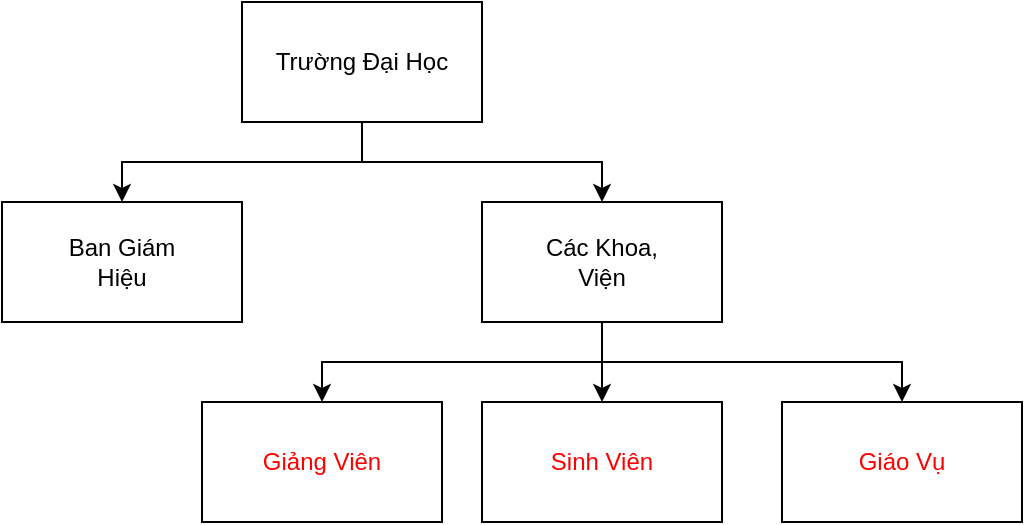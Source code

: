 <mxfile version="17.4.0" type="github" pages="22">
  <diagram id="DhQTcn3O0fMujIw9Bua7" name="Quy Trình Hoạt Động">
    <mxGraphModel dx="1038" dy="571" grid="1" gridSize="10" guides="1" tooltips="1" connect="1" arrows="1" fold="1" page="1" pageScale="1" pageWidth="850" pageHeight="1100" math="0" shadow="0">
      <root>
        <mxCell id="0" />
        <mxCell id="1" parent="0" />
        <mxCell id="ZwH4_uQx5eaeck5RCifh-16" style="edgeStyle=orthogonalEdgeStyle;rounded=0;orthogonalLoop=1;jettySize=auto;html=1;exitX=0.5;exitY=1;exitDx=0;exitDy=0;entryX=0.5;entryY=0;entryDx=0;entryDy=0;fontColor=#FF0000;" parent="1" source="ZwH4_uQx5eaeck5RCifh-1" target="ZwH4_uQx5eaeck5RCifh-4" edge="1">
          <mxGeometry relative="1" as="geometry" />
        </mxCell>
        <mxCell id="ZwH4_uQx5eaeck5RCifh-17" style="edgeStyle=orthogonalEdgeStyle;rounded=0;orthogonalLoop=1;jettySize=auto;html=1;entryX=0.5;entryY=0;entryDx=0;entryDy=0;fontColor=#FF0000;" parent="1" source="ZwH4_uQx5eaeck5RCifh-1" target="ZwH4_uQx5eaeck5RCifh-7" edge="1">
          <mxGeometry relative="1" as="geometry" />
        </mxCell>
        <mxCell id="ZwH4_uQx5eaeck5RCifh-1" value="" style="rounded=0;whiteSpace=wrap;html=1;" parent="1" vertex="1">
          <mxGeometry x="280" y="120" width="120" height="60" as="geometry" />
        </mxCell>
        <mxCell id="ZwH4_uQx5eaeck5RCifh-3" value="Trường Đại Học" style="text;html=1;strokeColor=none;fillColor=none;align=center;verticalAlign=middle;whiteSpace=wrap;rounded=0;" parent="1" vertex="1">
          <mxGeometry x="290" y="135" width="100" height="30" as="geometry" />
        </mxCell>
        <mxCell id="ZwH4_uQx5eaeck5RCifh-4" value="" style="rounded=0;whiteSpace=wrap;html=1;" parent="1" vertex="1">
          <mxGeometry x="160" y="220" width="120" height="60" as="geometry" />
        </mxCell>
        <mxCell id="ZwH4_uQx5eaeck5RCifh-5" value="Ban Giám Hiệu" style="text;html=1;strokeColor=none;fillColor=none;align=center;verticalAlign=middle;whiteSpace=wrap;rounded=0;" parent="1" vertex="1">
          <mxGeometry x="180" y="235" width="80" height="30" as="geometry" />
        </mxCell>
        <mxCell id="ZwH4_uQx5eaeck5RCifh-19" style="edgeStyle=orthogonalEdgeStyle;rounded=0;orthogonalLoop=1;jettySize=auto;html=1;entryX=0.5;entryY=0;entryDx=0;entryDy=0;fontColor=#FF0000;" parent="1" source="ZwH4_uQx5eaeck5RCifh-7" target="ZwH4_uQx5eaeck5RCifh-9" edge="1">
          <mxGeometry relative="1" as="geometry" />
        </mxCell>
        <mxCell id="ZwH4_uQx5eaeck5RCifh-20" style="edgeStyle=orthogonalEdgeStyle;rounded=0;orthogonalLoop=1;jettySize=auto;html=1;exitX=0.5;exitY=1;exitDx=0;exitDy=0;fontColor=#FF0000;" parent="1" source="ZwH4_uQx5eaeck5RCifh-7" target="ZwH4_uQx5eaeck5RCifh-11" edge="1">
          <mxGeometry relative="1" as="geometry" />
        </mxCell>
        <mxCell id="ZwH4_uQx5eaeck5RCifh-21" style="edgeStyle=orthogonalEdgeStyle;rounded=0;orthogonalLoop=1;jettySize=auto;html=1;exitX=0.5;exitY=1;exitDx=0;exitDy=0;entryX=0.5;entryY=0;entryDx=0;entryDy=0;fontColor=#FF0000;" parent="1" source="ZwH4_uQx5eaeck5RCifh-7" target="ZwH4_uQx5eaeck5RCifh-13" edge="1">
          <mxGeometry relative="1" as="geometry" />
        </mxCell>
        <mxCell id="ZwH4_uQx5eaeck5RCifh-7" value="" style="rounded=0;whiteSpace=wrap;html=1;" parent="1" vertex="1">
          <mxGeometry x="400" y="220" width="120" height="60" as="geometry" />
        </mxCell>
        <mxCell id="ZwH4_uQx5eaeck5RCifh-8" value="Các Khoa, Viện" style="text;html=1;strokeColor=none;fillColor=none;align=center;verticalAlign=middle;whiteSpace=wrap;rounded=0;" parent="1" vertex="1">
          <mxGeometry x="430" y="235" width="60" height="30" as="geometry" />
        </mxCell>
        <mxCell id="ZwH4_uQx5eaeck5RCifh-9" value="" style="rounded=0;whiteSpace=wrap;html=1;" parent="1" vertex="1">
          <mxGeometry x="400" y="320" width="120" height="60" as="geometry" />
        </mxCell>
        <mxCell id="ZwH4_uQx5eaeck5RCifh-10" value="&lt;font color=&quot;#ff0000&quot;&gt;Sinh Viên&lt;/font&gt;" style="text;html=1;strokeColor=none;fillColor=none;align=center;verticalAlign=middle;whiteSpace=wrap;rounded=0;" parent="1" vertex="1">
          <mxGeometry x="430" y="335" width="60" height="30" as="geometry" />
        </mxCell>
        <mxCell id="ZwH4_uQx5eaeck5RCifh-11" value="" style="rounded=0;whiteSpace=wrap;html=1;" parent="1" vertex="1">
          <mxGeometry x="260" y="320" width="120" height="60" as="geometry" />
        </mxCell>
        <mxCell id="ZwH4_uQx5eaeck5RCifh-12" value="&lt;font color=&quot;#ff0000&quot;&gt;Giảng Viên&lt;/font&gt;" style="text;html=1;strokeColor=none;fillColor=none;align=center;verticalAlign=middle;whiteSpace=wrap;rounded=0;" parent="1" vertex="1">
          <mxGeometry x="285" y="335" width="70" height="30" as="geometry" />
        </mxCell>
        <mxCell id="ZwH4_uQx5eaeck5RCifh-13" value="" style="rounded=0;whiteSpace=wrap;html=1;" parent="1" vertex="1">
          <mxGeometry x="550" y="320" width="120" height="60" as="geometry" />
        </mxCell>
        <mxCell id="ZwH4_uQx5eaeck5RCifh-14" value="&lt;font color=&quot;#ff0000&quot;&gt;Giáo Vụ&lt;/font&gt;" style="text;html=1;strokeColor=none;fillColor=none;align=center;verticalAlign=middle;whiteSpace=wrap;rounded=0;" parent="1" vertex="1">
          <mxGeometry x="580" y="335" width="60" height="30" as="geometry" />
        </mxCell>
      </root>
    </mxGraphModel>
  </diagram>
  <diagram id="mt-2seCCg3OZbWhdFX-X" name="UseCase Tổng Quan">
    <mxGraphModel dx="1742" dy="952" grid="1" gridSize="10" guides="1" tooltips="1" connect="1" arrows="1" fold="1" page="1" pageScale="1" pageWidth="850" pageHeight="1100" math="0" shadow="0">
      <root>
        <mxCell id="0" />
        <mxCell id="1" parent="0" />
        <mxCell id="wYlMMJ_67k3bO8wawhsj-1" value="&lt;font color=&quot;#000000&quot;&gt;UC Tổng quát&lt;/font&gt;" style="shape=umlFrame;whiteSpace=wrap;html=1;fontColor=#FF0000;" vertex="1" parent="1">
          <mxGeometry x="20" y="10" width="1059" height="980" as="geometry" />
        </mxCell>
        <mxCell id="wYlMMJ_67k3bO8wawhsj-64" style="edgeStyle=orthogonalEdgeStyle;rounded=0;orthogonalLoop=1;jettySize=auto;html=1;entryX=0.5;entryY=0.5;entryDx=0;entryDy=0;entryPerimeter=0;fontColor=#000000;endArrow=classic;endFill=1;" edge="1" parent="1" source="wYlMMJ_67k3bO8wawhsj-2" target="wYlMMJ_67k3bO8wawhsj-23">
          <mxGeometry relative="1" as="geometry">
            <Array as="points">
              <mxPoint x="80" y="90" />
              <mxPoint x="80" y="840" />
            </Array>
          </mxGeometry>
        </mxCell>
        <mxCell id="wYlMMJ_67k3bO8wawhsj-2" value="&lt;font color=&quot;#000000&quot;&gt;Sinh Viên&lt;/font&gt;" style="shape=umlActor;verticalLabelPosition=bottom;verticalAlign=top;html=1;fontColor=#FF0000;strokeColor=#000000;" vertex="1" parent="1">
          <mxGeometry x="545" y="60" width="30" height="60" as="geometry" />
        </mxCell>
        <mxCell id="wYlMMJ_67k3bO8wawhsj-5" value="" style="rounded=0;whiteSpace=wrap;html=1;fillColor=#f5f5f5;strokeColor=#666666;fontColor=#333333;" vertex="1" parent="1">
          <mxGeometry x="241" y="160" width="679" height="630" as="geometry" />
        </mxCell>
        <mxCell id="wYlMMJ_67k3bO8wawhsj-6" value="&lt;font color=&quot;#000000&quot;&gt;Đăng ký nguyện vọng thực tập&lt;/font&gt;" style="ellipse;whiteSpace=wrap;html=1;fontColor=#FF0000;" vertex="1" parent="1">
          <mxGeometry x="311" y="190" width="100" height="70" as="geometry" />
        </mxCell>
        <mxCell id="wYlMMJ_67k3bO8wawhsj-7" value="&lt;font color=&quot;#000000&quot;&gt;Báo cáo tiến độ&lt;/font&gt;" style="ellipse;whiteSpace=wrap;html=1;fontColor=#FF0000;" vertex="1" parent="1">
          <mxGeometry x="590" y="190" width="100" height="70" as="geometry" />
        </mxCell>
        <mxCell id="wYlMMJ_67k3bO8wawhsj-8" value="&lt;font color=&quot;#000000&quot;&gt;CRUD Học phần&lt;/font&gt;" style="ellipse;whiteSpace=wrap;html=1;fontColor=#FF0000;" vertex="1" parent="1">
          <mxGeometry x="750" y="190" width="100" height="70" as="geometry" />
        </mxCell>
        <mxCell id="wYlMMJ_67k3bO8wawhsj-9" value="&lt;font color=&quot;#000000&quot;&gt;Phân công thực tập&lt;/font&gt;" style="ellipse;whiteSpace=wrap;html=1;fontColor=#FF0000;" vertex="1" parent="1">
          <mxGeometry x="710" y="280" width="100" height="70" as="geometry" />
        </mxCell>
        <mxCell id="wYlMMJ_67k3bO8wawhsj-10" value="&lt;font color=&quot;#000000&quot;&gt;CRUD Giảng viên&lt;/font&gt;" style="ellipse;whiteSpace=wrap;html=1;fontColor=#FF0000;" vertex="1" parent="1">
          <mxGeometry x="540" y="310" width="100" height="70" as="geometry" />
        </mxCell>
        <mxCell id="wYlMMJ_67k3bO8wawhsj-11" value="&lt;font color=&quot;#000000&quot;&gt;CRUD Sinh viên&lt;/font&gt;" style="ellipse;whiteSpace=wrap;html=1;fontColor=#FF0000;" vertex="1" parent="1">
          <mxGeometry x="460" y="439" width="100" height="70" as="geometry" />
        </mxCell>
        <mxCell id="wYlMMJ_67k3bO8wawhsj-12" value="&lt;font color=&quot;#000000&quot;&gt;Hướng dẫn thực tập&lt;/font&gt;" style="ellipse;whiteSpace=wrap;html=1;fontColor=#FF0000;" vertex="1" parent="1">
          <mxGeometry x="270" y="280" width="100" height="70" as="geometry" />
        </mxCell>
        <mxCell id="wYlMMJ_67k3bO8wawhsj-13" value="&lt;font color=&quot;#000000&quot;&gt;CRUD Nhóm thực tập&lt;/font&gt;" style="ellipse;whiteSpace=wrap;html=1;fontColor=#FF0000;" vertex="1" parent="1">
          <mxGeometry x="510" y="520" width="100" height="70" as="geometry" />
        </mxCell>
        <mxCell id="wYlMMJ_67k3bO8wawhsj-14" value="&lt;font color=&quot;#000000&quot;&gt;Đánh giá quá trình thực tập&lt;/font&gt;" style="ellipse;whiteSpace=wrap;html=1;fontColor=#FF0000;" vertex="1" parent="1">
          <mxGeometry x="280" y="570" width="100" height="70" as="geometry" />
        </mxCell>
        <mxCell id="wYlMMJ_67k3bO8wawhsj-15" value="&lt;font color=&quot;#000000&quot;&gt;CRUD Tin Tức&lt;/font&gt;" style="ellipse;whiteSpace=wrap;html=1;fontColor=#FF0000;" vertex="1" parent="1">
          <mxGeometry x="710" y="530" width="100" height="70" as="geometry" />
        </mxCell>
        <mxCell id="wYlMMJ_67k3bO8wawhsj-16" value="&lt;font color=&quot;#000000&quot;&gt;Thống kê&lt;/font&gt;" style="ellipse;whiteSpace=wrap;html=1;fontColor=#FF0000;" vertex="1" parent="1">
          <mxGeometry x="800" y="580" width="100" height="70" as="geometry" />
        </mxCell>
        <mxCell id="wYlMMJ_67k3bO8wawhsj-17" value="&lt;font color=&quot;#000000&quot;&gt;Đăng nhập&lt;/font&gt;" style="ellipse;whiteSpace=wrap;html=1;fontColor=#FF0000;" vertex="1" parent="1">
          <mxGeometry x="360" y="670" width="100" height="70" as="geometry" />
        </mxCell>
        <mxCell id="wYlMMJ_67k3bO8wawhsj-18" value="&lt;font color=&quot;#000000&quot;&gt;Đăng Xuất&lt;/font&gt;" style="ellipse;whiteSpace=wrap;html=1;fontColor=#FF0000;" vertex="1" parent="1">
          <mxGeometry x="650" y="670" width="100" height="70" as="geometry" />
        </mxCell>
        <mxCell id="wYlMMJ_67k3bO8wawhsj-19" value="&lt;font color=&quot;#000000&quot;&gt;Chỉnh sửa thông tin tài khoản&lt;/font&gt;" style="ellipse;whiteSpace=wrap;html=1;fontColor=#FF0000;" vertex="1" parent="1">
          <mxGeometry x="510" y="670" width="100" height="70" as="geometry" />
        </mxCell>
        <mxCell id="wYlMMJ_67k3bO8wawhsj-21" value="&lt;font color=&quot;#000000&quot;&gt;Giảng viên&lt;/font&gt;&lt;span style=&quot;color: rgba(0 , 0 , 0 , 0) ; font-family: monospace ; font-size: 0px&quot;&gt;%3CmxGraphModel%3E%3Croot%3E%3CmxCell%20id%3D%220%22%2F%3E%3CmxCell%20id%3D%221%22%20parent%3D%220%22%2F%3E%3CmxCell%20id%3D%222%22%20value%3D%22%26lt%3Bfont%20color%3D%26quot%3B%23000000%26quot%3B%26gt%3BSinh%20Vi%C3%AAn%26lt%3B%2Ffont%26gt%3B%22%20style%3D%22shape%3DumlActor%3BverticalLabelPosition%3Dbottom%3BverticalAlign%3Dtop%3Bhtml%3D1%3BfontColor%3D%23FF0000%3BstrokeColor%3D%23000000%3B%22%20vertex%3D%221%22%20parent%3D%221%22%3E%3CmxGeometry%20x%3D%22560%22%20y%3D%2280%22%20width%3D%2230%22%20height%3D%2260%22%20as%3D%22geometry%22%2F%3E%3C%2FmxCell%3E%3C%2Froot%3E%3C%2FmxGraphModel%3E&lt;/span&gt;" style="shape=umlActor;verticalLabelPosition=bottom;verticalAlign=top;html=1;fontColor=#FF0000;strokeColor=#000000;" vertex="1" parent="1">
          <mxGeometry x="150" y="420" width="30" height="60" as="geometry" />
        </mxCell>
        <mxCell id="wYlMMJ_67k3bO8wawhsj-65" style="edgeStyle=orthogonalEdgeStyle;rounded=0;orthogonalLoop=1;jettySize=auto;html=1;entryX=0.5;entryY=0.5;entryDx=0;entryDy=0;entryPerimeter=0;fontColor=#000000;endArrow=classic;endFill=1;" edge="1" parent="1" source="wYlMMJ_67k3bO8wawhsj-22" target="wYlMMJ_67k3bO8wawhsj-23">
          <mxGeometry relative="1" as="geometry">
            <Array as="points">
              <mxPoint x="1060" y="420" />
              <mxPoint x="1060" y="840" />
            </Array>
          </mxGeometry>
        </mxCell>
        <mxCell id="wYlMMJ_67k3bO8wawhsj-22" value="&lt;font color=&quot;#000000&quot;&gt;Cán Bộ Giáo Vụ&lt;/font&gt;" style="shape=umlActor;verticalLabelPosition=bottom;verticalAlign=top;html=1;fontColor=#FF0000;strokeColor=#000000;" vertex="1" parent="1">
          <mxGeometry x="1000" y="390" width="30" height="60" as="geometry" />
        </mxCell>
        <mxCell id="wYlMMJ_67k3bO8wawhsj-23" value="&lt;font color=&quot;#000000&quot;&gt;Người dùng&lt;/font&gt;" style="shape=umlActor;verticalLabelPosition=bottom;verticalAlign=top;html=1;fontColor=#FF0000;strokeColor=#000000;" vertex="1" parent="1">
          <mxGeometry x="545" y="810" width="30" height="60" as="geometry" />
        </mxCell>
        <mxCell id="wYlMMJ_67k3bO8wawhsj-34" value="" style="endArrow=none;html=1;rounded=0;fontColor=#000000;entryX=0.25;entryY=0.1;entryDx=0;entryDy=0;entryPerimeter=0;exitX=0.5;exitY=1;exitDx=0;exitDy=0;" edge="1" parent="1" source="wYlMMJ_67k3bO8wawhsj-17" target="wYlMMJ_67k3bO8wawhsj-23">
          <mxGeometry width="50" height="50" relative="1" as="geometry">
            <mxPoint x="460" y="720" as="sourcePoint" />
            <mxPoint x="510" y="670" as="targetPoint" />
          </mxGeometry>
        </mxCell>
        <mxCell id="wYlMMJ_67k3bO8wawhsj-35" value="" style="endArrow=none;html=1;rounded=0;fontColor=#000000;entryX=0.5;entryY=0;entryDx=0;entryDy=0;entryPerimeter=0;exitX=0.5;exitY=1;exitDx=0;exitDy=0;" edge="1" parent="1" source="wYlMMJ_67k3bO8wawhsj-19" target="wYlMMJ_67k3bO8wawhsj-23">
          <mxGeometry width="50" height="50" relative="1" as="geometry">
            <mxPoint x="390" y="750" as="sourcePoint" />
            <mxPoint x="562.5" y="826.0" as="targetPoint" />
          </mxGeometry>
        </mxCell>
        <mxCell id="wYlMMJ_67k3bO8wawhsj-36" value="" style="endArrow=none;html=1;rounded=0;fontColor=#000000;entryX=0.75;entryY=0.1;entryDx=0;entryDy=0;entryPerimeter=0;exitX=0.5;exitY=1;exitDx=0;exitDy=0;" edge="1" parent="1" source="wYlMMJ_67k3bO8wawhsj-18" target="wYlMMJ_67k3bO8wawhsj-23">
          <mxGeometry width="50" height="50" relative="1" as="geometry">
            <mxPoint x="400" y="760" as="sourcePoint" />
            <mxPoint x="572.5" y="836.0" as="targetPoint" />
          </mxGeometry>
        </mxCell>
        <mxCell id="wYlMMJ_67k3bO8wawhsj-37" value="" style="endArrow=none;html=1;rounded=0;fontColor=#000000;entryX=0;entryY=1;entryDx=0;entryDy=0;entryPerimeter=0;exitX=0.5;exitY=0;exitDx=0;exitDy=0;" edge="1" parent="1" source="wYlMMJ_67k3bO8wawhsj-6" target="wYlMMJ_67k3bO8wawhsj-2">
          <mxGeometry width="50" height="50" relative="1" as="geometry">
            <mxPoint x="360" y="240" as="sourcePoint" />
            <mxPoint x="410" y="190" as="targetPoint" />
          </mxGeometry>
        </mxCell>
        <mxCell id="wYlMMJ_67k3bO8wawhsj-38" value="" style="endArrow=none;html=1;rounded=0;fontColor=#000000;exitX=0.5;exitY=0;exitDx=0;exitDy=0;" edge="1" parent="1" source="wYlMMJ_67k3bO8wawhsj-11" target="wYlMMJ_67k3bO8wawhsj-2">
          <mxGeometry width="50" height="50" relative="1" as="geometry">
            <mxPoint x="360" y="240" as="sourcePoint" />
            <mxPoint x="410" y="190" as="targetPoint" />
          </mxGeometry>
        </mxCell>
        <mxCell id="wYlMMJ_67k3bO8wawhsj-40" value="" style="endArrow=none;html=1;rounded=0;fontColor=#000000;entryX=0.5;entryY=0;entryDx=0;entryDy=0;" edge="1" parent="1" source="wYlMMJ_67k3bO8wawhsj-2" target="wYlMMJ_67k3bO8wawhsj-10">
          <mxGeometry width="50" height="50" relative="1" as="geometry">
            <mxPoint x="360" y="240" as="sourcePoint" />
            <mxPoint x="410" y="190" as="targetPoint" />
          </mxGeometry>
        </mxCell>
        <mxCell id="wYlMMJ_67k3bO8wawhsj-41" value="" style="endArrow=none;html=1;rounded=0;fontColor=#000000;entryX=0.5;entryY=0;entryDx=0;entryDy=0;exitX=1;exitY=1;exitDx=0;exitDy=0;exitPerimeter=0;" edge="1" parent="1" source="wYlMMJ_67k3bO8wawhsj-2" target="wYlMMJ_67k3bO8wawhsj-7">
          <mxGeometry width="50" height="50" relative="1" as="geometry">
            <mxPoint x="360" y="240" as="sourcePoint" />
            <mxPoint x="410" y="190" as="targetPoint" />
          </mxGeometry>
        </mxCell>
        <mxCell id="wYlMMJ_67k3bO8wawhsj-44" value="" style="endArrow=none;html=1;rounded=0;fontColor=#000000;entryX=0;entryY=0.333;entryDx=0;entryDy=0;entryPerimeter=0;exitX=1;exitY=0.5;exitDx=0;exitDy=0;" edge="1" parent="1" source="wYlMMJ_67k3bO8wawhsj-8" target="wYlMMJ_67k3bO8wawhsj-22">
          <mxGeometry width="50" height="50" relative="1" as="geometry">
            <mxPoint x="360" y="390" as="sourcePoint" />
            <mxPoint x="410" y="340" as="targetPoint" />
          </mxGeometry>
        </mxCell>
        <mxCell id="wYlMMJ_67k3bO8wawhsj-45" value="" style="endArrow=none;html=1;rounded=0;fontColor=#000000;entryX=1;entryY=0.5;entryDx=0;entryDy=0;exitX=0;exitY=0.333;exitDx=0;exitDy=0;exitPerimeter=0;" edge="1" parent="1" source="wYlMMJ_67k3bO8wawhsj-22" target="wYlMMJ_67k3bO8wawhsj-9">
          <mxGeometry width="50" height="50" relative="1" as="geometry">
            <mxPoint x="360" y="390" as="sourcePoint" />
            <mxPoint x="410" y="340" as="targetPoint" />
          </mxGeometry>
        </mxCell>
        <mxCell id="wYlMMJ_67k3bO8wawhsj-46" value="" style="endArrow=none;html=1;rounded=0;fontColor=#000000;entryX=0;entryY=0.333;entryDx=0;entryDy=0;entryPerimeter=0;exitX=1;exitY=0.5;exitDx=0;exitDy=0;" edge="1" parent="1" source="wYlMMJ_67k3bO8wawhsj-10" target="wYlMMJ_67k3bO8wawhsj-22">
          <mxGeometry width="50" height="50" relative="1" as="geometry">
            <mxPoint x="360" y="530" as="sourcePoint" />
            <mxPoint x="410" y="480" as="targetPoint" />
          </mxGeometry>
        </mxCell>
        <mxCell id="wYlMMJ_67k3bO8wawhsj-47" value="" style="endArrow=none;html=1;rounded=0;fontColor=#000000;entryX=0;entryY=0.333;entryDx=0;entryDy=0;entryPerimeter=0;exitX=1;exitY=0.5;exitDx=0;exitDy=0;" edge="1" parent="1" source="wYlMMJ_67k3bO8wawhsj-13" target="wYlMMJ_67k3bO8wawhsj-22">
          <mxGeometry width="50" height="50" relative="1" as="geometry">
            <mxPoint x="360" y="530" as="sourcePoint" />
            <mxPoint x="410" y="480" as="targetPoint" />
          </mxGeometry>
        </mxCell>
        <mxCell id="wYlMMJ_67k3bO8wawhsj-48" value="" style="endArrow=none;html=1;rounded=0;fontColor=#000000;exitX=1;exitY=0;exitDx=0;exitDy=0;" edge="1" parent="1" source="wYlMMJ_67k3bO8wawhsj-15">
          <mxGeometry width="50" height="50" relative="1" as="geometry">
            <mxPoint x="360" y="530" as="sourcePoint" />
            <mxPoint x="1000" y="410" as="targetPoint" />
          </mxGeometry>
        </mxCell>
        <mxCell id="wYlMMJ_67k3bO8wawhsj-49" value="" style="endArrow=none;html=1;rounded=0;fontColor=#000000;exitX=0.5;exitY=0;exitDx=0;exitDy=0;" edge="1" parent="1" source="wYlMMJ_67k3bO8wawhsj-16">
          <mxGeometry width="50" height="50" relative="1" as="geometry">
            <mxPoint x="360" y="530" as="sourcePoint" />
            <mxPoint x="1000" y="410" as="targetPoint" />
          </mxGeometry>
        </mxCell>
        <mxCell id="wYlMMJ_67k3bO8wawhsj-50" value="" style="endArrow=none;html=1;rounded=0;fontColor=#000000;entryX=0;entryY=0.333;entryDx=0;entryDy=0;entryPerimeter=0;exitX=1;exitY=0.5;exitDx=0;exitDy=0;" edge="1" parent="1" source="wYlMMJ_67k3bO8wawhsj-11" target="wYlMMJ_67k3bO8wawhsj-22">
          <mxGeometry width="50" height="50" relative="1" as="geometry">
            <mxPoint x="360" y="530" as="sourcePoint" />
            <mxPoint x="410" y="480" as="targetPoint" />
          </mxGeometry>
        </mxCell>
        <mxCell id="wYlMMJ_67k3bO8wawhsj-51" value="" style="endArrow=none;html=1;rounded=0;fontColor=#000000;entryX=0.5;entryY=0.5;entryDx=0;entryDy=0;entryPerimeter=0;" edge="1" parent="1" source="wYlMMJ_67k3bO8wawhsj-14" target="wYlMMJ_67k3bO8wawhsj-21">
          <mxGeometry width="50" height="50" relative="1" as="geometry">
            <mxPoint x="270" y="490" as="sourcePoint" />
            <mxPoint x="410" y="480" as="targetPoint" />
          </mxGeometry>
        </mxCell>
        <mxCell id="wYlMMJ_67k3bO8wawhsj-52" value="" style="endArrow=none;html=1;rounded=0;fontColor=#000000;entryX=0;entryY=0.5;entryDx=0;entryDy=0;exitX=0.5;exitY=0.5;exitDx=0;exitDy=0;exitPerimeter=0;" edge="1" parent="1" source="wYlMMJ_67k3bO8wawhsj-21" target="wYlMMJ_67k3bO8wawhsj-12">
          <mxGeometry width="50" height="50" relative="1" as="geometry">
            <mxPoint x="360" y="530" as="sourcePoint" />
            <mxPoint x="410" y="480" as="targetPoint" />
          </mxGeometry>
        </mxCell>
        <mxCell id="wYlMMJ_67k3bO8wawhsj-53" value="" style="endArrow=none;html=1;rounded=0;fontColor=#000000;entryX=0;entryY=0.5;entryDx=0;entryDy=0;exitX=0.5;exitY=0.5;exitDx=0;exitDy=0;exitPerimeter=0;" edge="1" parent="1" source="wYlMMJ_67k3bO8wawhsj-21" target="wYlMMJ_67k3bO8wawhsj-10">
          <mxGeometry width="50" height="50" relative="1" as="geometry">
            <mxPoint x="360" y="530" as="sourcePoint" />
            <mxPoint x="410" y="480" as="targetPoint" />
          </mxGeometry>
        </mxCell>
        <mxCell id="wYlMMJ_67k3bO8wawhsj-54" value="" style="endArrow=none;html=1;rounded=0;fontColor=#000000;exitX=0;exitY=0.5;exitDx=0;exitDy=0;" edge="1" parent="1" source="wYlMMJ_67k3bO8wawhsj-13">
          <mxGeometry width="50" height="50" relative="1" as="geometry">
            <mxPoint x="360" y="530" as="sourcePoint" />
            <mxPoint x="165" y="450" as="targetPoint" />
            <Array as="points" />
          </mxGeometry>
        </mxCell>
        <mxCell id="wYlMMJ_67k3bO8wawhsj-55" value="" style="endArrow=none;html=1;rounded=0;fontColor=#000000;entryX=0;entryY=0.5;entryDx=0;entryDy=0;" edge="1" parent="1" target="wYlMMJ_67k3bO8wawhsj-11">
          <mxGeometry width="50" height="50" relative="1" as="geometry">
            <mxPoint x="170" y="450" as="sourcePoint" />
            <mxPoint x="410" y="480" as="targetPoint" />
          </mxGeometry>
        </mxCell>
        <mxCell id="wYlMMJ_67k3bO8wawhsj-67" value="" style="endArrow=none;html=1;rounded=0;fontColor=#000000;exitX=0.5;exitY=0.5;exitDx=0;exitDy=0;exitPerimeter=0;" edge="1" parent="1" source="wYlMMJ_67k3bO8wawhsj-21">
          <mxGeometry width="50" height="50" relative="1" as="geometry">
            <mxPoint x="150" y="440" as="sourcePoint" />
            <mxPoint x="80" y="450" as="targetPoint" />
          </mxGeometry>
        </mxCell>
      </root>
    </mxGraphModel>
  </diagram>
  <diagram id="uTUtYD9GYpjx-Kheu_Ql" name="UC  Học phần">
    <mxGraphModel dx="1045" dy="571" grid="1" gridSize="10" guides="1" tooltips="1" connect="1" arrows="1" fold="1" page="1" pageScale="1" pageWidth="850" pageHeight="1100" math="0" shadow="0">
      <root>
        <mxCell id="0" />
        <mxCell id="1" parent="0" />
        <mxCell id="E0U4lTvcsHB6LOfYojCR-1" value="UC Quản lý học phần" style="shape=umlFrame;whiteSpace=wrap;html=1;fontColor=#000000;strokeColor=#000000;fontSize=11;" vertex="1" parent="1">
          <mxGeometry x="140" y="260" width="470" height="440" as="geometry" />
        </mxCell>
        <mxCell id="E0U4lTvcsHB6LOfYojCR-2" value="Cán bộ giáo vụ" style="shape=umlActor;verticalLabelPosition=bottom;verticalAlign=top;html=1;fontSize=11;fontColor=#000000;strokeColor=#000000;" vertex="1" parent="1">
          <mxGeometry x="170" y="410" width="30" height="60" as="geometry" />
        </mxCell>
        <mxCell id="E0U4lTvcsHB6LOfYojCR-3" value="Tạo học phần" style="ellipse;whiteSpace=wrap;html=1;fontSize=11;fontColor=#000000;strokeColor=#000000;" vertex="1" parent="1">
          <mxGeometry x="280" y="320" width="110" height="50" as="geometry" />
        </mxCell>
        <mxCell id="E0U4lTvcsHB6LOfYojCR-4" value="Chỉnh sửa thông tin học phần" style="ellipse;whiteSpace=wrap;html=1;fontSize=11;fontColor=#000000;strokeColor=#000000;" vertex="1" parent="1">
          <mxGeometry x="280" y="400" width="110" height="50" as="geometry" />
        </mxCell>
        <mxCell id="E0U4lTvcsHB6LOfYojCR-5" value="Xóa học phần" style="ellipse;whiteSpace=wrap;html=1;fontSize=11;fontColor=#000000;strokeColor=#000000;" vertex="1" parent="1">
          <mxGeometry x="280" y="480" width="110" height="50" as="geometry" />
        </mxCell>
        <mxCell id="E0U4lTvcsHB6LOfYojCR-6" value="Xem thông tin học phần" style="ellipse;whiteSpace=wrap;html=1;fontSize=11;fontColor=#000000;strokeColor=#000000;" vertex="1" parent="1">
          <mxGeometry x="280" y="560" width="110" height="50" as="geometry" />
        </mxCell>
        <mxCell id="E0U4lTvcsHB6LOfYojCR-7" value="" style="endArrow=none;html=1;rounded=0;fontSize=11;fontColor=#000000;entryX=0;entryY=0.5;entryDx=0;entryDy=0;exitX=0.5;exitY=0.5;exitDx=0;exitDy=0;exitPerimeter=0;" edge="1" parent="1" source="E0U4lTvcsHB6LOfYojCR-2" target="E0U4lTvcsHB6LOfYojCR-3">
          <mxGeometry width="50" height="50" relative="1" as="geometry">
            <mxPoint x="400" y="490" as="sourcePoint" />
            <mxPoint x="450" y="440" as="targetPoint" />
          </mxGeometry>
        </mxCell>
        <mxCell id="E0U4lTvcsHB6LOfYojCR-8" value="" style="endArrow=none;html=1;rounded=0;fontSize=11;fontColor=#000000;entryX=0;entryY=0.5;entryDx=0;entryDy=0;exitX=0.5;exitY=0.5;exitDx=0;exitDy=0;exitPerimeter=0;" edge="1" parent="1" source="E0U4lTvcsHB6LOfYojCR-2" target="E0U4lTvcsHB6LOfYojCR-4">
          <mxGeometry width="50" height="50" relative="1" as="geometry">
            <mxPoint x="205" y="440" as="sourcePoint" />
            <mxPoint x="290" y="355" as="targetPoint" />
          </mxGeometry>
        </mxCell>
        <mxCell id="E0U4lTvcsHB6LOfYojCR-9" value="" style="endArrow=none;html=1;rounded=0;fontSize=11;fontColor=#000000;entryX=0;entryY=0.5;entryDx=0;entryDy=0;exitX=0.5;exitY=0.5;exitDx=0;exitDy=0;exitPerimeter=0;" edge="1" parent="1" source="E0U4lTvcsHB6LOfYojCR-2" target="E0U4lTvcsHB6LOfYojCR-5">
          <mxGeometry width="50" height="50" relative="1" as="geometry">
            <mxPoint x="215" y="450" as="sourcePoint" />
            <mxPoint x="300" y="365" as="targetPoint" />
          </mxGeometry>
        </mxCell>
        <mxCell id="E0U4lTvcsHB6LOfYojCR-10" value="" style="endArrow=none;html=1;rounded=0;fontSize=11;fontColor=#000000;entryX=0;entryY=0.5;entryDx=0;entryDy=0;exitX=0.5;exitY=0.5;exitDx=0;exitDy=0;exitPerimeter=0;" edge="1" parent="1" source="E0U4lTvcsHB6LOfYojCR-2" target="E0U4lTvcsHB6LOfYojCR-6">
          <mxGeometry width="50" height="50" relative="1" as="geometry">
            <mxPoint x="200" y="440" as="sourcePoint" />
            <mxPoint x="310" y="375" as="targetPoint" />
          </mxGeometry>
        </mxCell>
        <mxCell id="E0U4lTvcsHB6LOfYojCR-11" value="SInh viên" style="shape=umlActor;verticalLabelPosition=bottom;verticalAlign=top;html=1;outlineConnect=0;fontSize=11;fontColor=#000000;strokeColor=#000000;" vertex="1" parent="1">
          <mxGeometry x="520" y="420" width="30" height="60" as="geometry" />
        </mxCell>
        <mxCell id="E0U4lTvcsHB6LOfYojCR-12" value="Giảng viên" style="shape=umlActor;verticalLabelPosition=bottom;verticalAlign=top;html=1;outlineConnect=0;fontSize=11;fontColor=#000000;strokeColor=#000000;" vertex="1" parent="1">
          <mxGeometry x="520" y="555" width="30" height="60" as="geometry" />
        </mxCell>
        <mxCell id="E0U4lTvcsHB6LOfYojCR-13" value="" style="endArrow=none;html=1;rounded=0;fontSize=11;fontColor=#000000;entryX=0.5;entryY=0.5;entryDx=0;entryDy=0;entryPerimeter=0;exitX=1;exitY=0;exitDx=0;exitDy=0;" edge="1" parent="1" source="E0U4lTvcsHB6LOfYojCR-6" target="E0U4lTvcsHB6LOfYojCR-11">
          <mxGeometry width="50" height="50" relative="1" as="geometry">
            <mxPoint x="400" y="490" as="sourcePoint" />
            <mxPoint x="450" y="440" as="targetPoint" />
          </mxGeometry>
        </mxCell>
        <mxCell id="E0U4lTvcsHB6LOfYojCR-14" value="" style="endArrow=none;html=1;rounded=0;fontSize=11;fontColor=#000000;entryX=0.5;entryY=0.5;entryDx=0;entryDy=0;entryPerimeter=0;exitX=1;exitY=0.5;exitDx=0;exitDy=0;" edge="1" parent="1" source="E0U4lTvcsHB6LOfYojCR-6" target="E0U4lTvcsHB6LOfYojCR-12">
          <mxGeometry width="50" height="50" relative="1" as="geometry">
            <mxPoint x="400" y="490" as="sourcePoint" />
            <mxPoint x="450" y="440" as="targetPoint" />
          </mxGeometry>
        </mxCell>
      </root>
    </mxGraphModel>
  </diagram>
  <diagram id="M5buHOANGFOjmnUtYmo0" name="UC Giảng viên">
    <mxGraphModel dx="1045" dy="571" grid="1" gridSize="10" guides="1" tooltips="1" connect="1" arrows="1" fold="1" page="1" pageScale="1" pageWidth="850" pageHeight="1100" math="0" shadow="0">
      <root>
        <mxCell id="0" />
        <mxCell id="1" parent="0" />
        <mxCell id="RywVeoOVB8fxs-2s3wkj-1" value="UC Quản lý giảng viên" style="shape=umlFrame;whiteSpace=wrap;html=1;fontColor=#000000;strokeColor=#000000;fontSize=11;" vertex="1" parent="1">
          <mxGeometry x="150" y="250" width="470" height="440" as="geometry" />
        </mxCell>
        <mxCell id="H5lXoQ3_jiEIprMlDZcV-2" style="edgeStyle=orthogonalEdgeStyle;rounded=0;orthogonalLoop=1;jettySize=auto;html=1;exitX=0.5;exitY=0.5;exitDx=0;exitDy=0;exitPerimeter=0;fontSize=11;fontColor=#000000;endArrow=classic;endFill=1;" edge="1" parent="1" source="RywVeoOVB8fxs-2s3wkj-2" target="RywVeoOVB8fxs-2s3wkj-18">
          <mxGeometry relative="1" as="geometry" />
        </mxCell>
        <mxCell id="RywVeoOVB8fxs-2s3wkj-2" value="Cán bộ giáo vụ" style="shape=umlActor;verticalLabelPosition=bottom;verticalAlign=top;html=1;fontSize=11;fontColor=#000000;strokeColor=#000000;" vertex="1" parent="1">
          <mxGeometry x="280" y="420" width="30" height="60" as="geometry" />
        </mxCell>
        <mxCell id="RywVeoOVB8fxs-2s3wkj-3" value="Xem thông tin giảng viên" style="ellipse;whiteSpace=wrap;html=1;fontSize=11;fontColor=#000000;strokeColor=#000000;" vertex="1" parent="1">
          <mxGeometry x="390" y="330" width="110" height="50" as="geometry" />
        </mxCell>
        <mxCell id="RywVeoOVB8fxs-2s3wkj-4" value="Thêm giảng viên" style="ellipse;whiteSpace=wrap;html=1;fontSize=11;fontColor=#000000;strokeColor=#000000;" vertex="1" parent="1">
          <mxGeometry x="390" y="410" width="110" height="50" as="geometry" />
        </mxCell>
        <mxCell id="RywVeoOVB8fxs-2s3wkj-5" value="Chỉnh sửa thông tin giảng viên" style="ellipse;whiteSpace=wrap;html=1;fontSize=11;fontColor=#000000;strokeColor=#000000;" vertex="1" parent="1">
          <mxGeometry x="390" y="490" width="110" height="50" as="geometry" />
        </mxCell>
        <mxCell id="RywVeoOVB8fxs-2s3wkj-6" value="Xóa giảng viên" style="ellipse;whiteSpace=wrap;html=1;fontSize=11;fontColor=#000000;strokeColor=#000000;" vertex="1" parent="1">
          <mxGeometry x="390" y="570" width="110" height="50" as="geometry" />
        </mxCell>
        <mxCell id="RywVeoOVB8fxs-2s3wkj-7" value="" style="endArrow=none;html=1;rounded=0;fontSize=11;fontColor=#000000;entryX=0;entryY=0.5;entryDx=0;entryDy=0;exitX=0.5;exitY=0.5;exitDx=0;exitDy=0;exitPerimeter=0;" edge="1" parent="1" source="RywVeoOVB8fxs-2s3wkj-2" target="RywVeoOVB8fxs-2s3wkj-3">
          <mxGeometry width="50" height="50" relative="1" as="geometry">
            <mxPoint x="510" y="500" as="sourcePoint" />
            <mxPoint x="560" y="450" as="targetPoint" />
          </mxGeometry>
        </mxCell>
        <mxCell id="RywVeoOVB8fxs-2s3wkj-8" value="" style="endArrow=none;html=1;rounded=0;fontSize=11;fontColor=#000000;entryX=0;entryY=0.5;entryDx=0;entryDy=0;exitX=0.5;exitY=0.5;exitDx=0;exitDy=0;exitPerimeter=0;" edge="1" parent="1" source="RywVeoOVB8fxs-2s3wkj-2" target="RywVeoOVB8fxs-2s3wkj-4">
          <mxGeometry width="50" height="50" relative="1" as="geometry">
            <mxPoint x="315" y="450" as="sourcePoint" />
            <mxPoint x="400" y="365" as="targetPoint" />
          </mxGeometry>
        </mxCell>
        <mxCell id="RywVeoOVB8fxs-2s3wkj-9" value="" style="endArrow=none;html=1;rounded=0;fontSize=11;fontColor=#000000;entryX=0;entryY=0.5;entryDx=0;entryDy=0;exitX=0.5;exitY=0.5;exitDx=0;exitDy=0;exitPerimeter=0;" edge="1" parent="1" source="RywVeoOVB8fxs-2s3wkj-2" target="RywVeoOVB8fxs-2s3wkj-5">
          <mxGeometry width="50" height="50" relative="1" as="geometry">
            <mxPoint x="325" y="460" as="sourcePoint" />
            <mxPoint x="410" y="375" as="targetPoint" />
          </mxGeometry>
        </mxCell>
        <mxCell id="RywVeoOVB8fxs-2s3wkj-10" value="" style="endArrow=none;html=1;rounded=0;fontSize=11;fontColor=#000000;entryX=0;entryY=0.5;entryDx=0;entryDy=0;exitX=0.5;exitY=0.5;exitDx=0;exitDy=0;exitPerimeter=0;" edge="1" parent="1" source="RywVeoOVB8fxs-2s3wkj-2" target="RywVeoOVB8fxs-2s3wkj-6">
          <mxGeometry width="50" height="50" relative="1" as="geometry">
            <mxPoint x="310" y="450" as="sourcePoint" />
            <mxPoint x="420" y="385" as="targetPoint" />
          </mxGeometry>
        </mxCell>
        <mxCell id="RywVeoOVB8fxs-2s3wkj-18" value="Người dùng" style="shape=umlActor;verticalLabelPosition=bottom;verticalAlign=top;html=1;outlineConnect=0;fontSize=11;fontColor=#000000;strokeColor=#000000;" vertex="1" parent="1">
          <mxGeometry x="220" y="325" width="30" height="60" as="geometry" />
        </mxCell>
        <mxCell id="j1vWb0uSYmFTYcGXMGyx-1" value="" style="endArrow=none;html=1;rounded=0;fontSize=11;fontColor=#000000;entryX=0;entryY=0.5;entryDx=0;entryDy=0;exitX=0.5;exitY=0.5;exitDx=0;exitDy=0;exitPerimeter=0;" edge="1" parent="1" source="RywVeoOVB8fxs-2s3wkj-18" target="RywVeoOVB8fxs-2s3wkj-3">
          <mxGeometry width="50" height="50" relative="1" as="geometry">
            <mxPoint x="400" y="530" as="sourcePoint" />
            <mxPoint x="450" y="480" as="targetPoint" />
          </mxGeometry>
        </mxCell>
      </root>
    </mxGraphModel>
  </diagram>
  <diagram id="_B3gKGG4pm2qBvag6IA0" name="UC Sinh Viên">
    <mxGraphModel dx="1045" dy="571" grid="1" gridSize="10" guides="1" tooltips="1" connect="1" arrows="1" fold="1" page="1" pageScale="1" pageWidth="850" pageHeight="1100" math="0" shadow="0">
      <root>
        <mxCell id="0" />
        <mxCell id="1" parent="0" />
        <mxCell id="2kRxZ_Ammw8ujabQNJWn-1" value="UC Quản lý sinh viên" style="shape=umlFrame;whiteSpace=wrap;html=1;fontColor=#000000;strokeColor=#000000;fontSize=11;" vertex="1" parent="1">
          <mxGeometry x="150" y="230" width="470" height="440" as="geometry" />
        </mxCell>
        <mxCell id="ZFYq0HV6iuGDrjHO09ON-1" style="edgeStyle=orthogonalEdgeStyle;rounded=0;orthogonalLoop=1;jettySize=auto;html=1;exitX=0.5;exitY=0.5;exitDx=0;exitDy=0;exitPerimeter=0;fontSize=11;fontColor=#000000;endArrow=classic;endFill=1;" edge="1" parent="1" source="2kRxZ_Ammw8ujabQNJWn-2" target="2kRxZ_Ammw8ujabQNJWn-11">
          <mxGeometry relative="1" as="geometry" />
        </mxCell>
        <mxCell id="2kRxZ_Ammw8ujabQNJWn-2" value="Cán bộ giáo vụ" style="shape=umlActor;verticalLabelPosition=bottom;verticalAlign=top;html=1;fontSize=11;fontColor=#000000;strokeColor=#000000;" vertex="1" parent="1">
          <mxGeometry x="280" y="420" width="30" height="60" as="geometry" />
        </mxCell>
        <mxCell id="2kRxZ_Ammw8ujabQNJWn-3" value="Xem thông tin sinh viên" style="ellipse;whiteSpace=wrap;html=1;fontSize=11;fontColor=#000000;strokeColor=#000000;" vertex="1" parent="1">
          <mxGeometry x="390" y="330" width="110" height="50" as="geometry" />
        </mxCell>
        <mxCell id="2kRxZ_Ammw8ujabQNJWn-4" value="Thêm sinh viên" style="ellipse;whiteSpace=wrap;html=1;fontSize=11;fontColor=#000000;strokeColor=#000000;" vertex="1" parent="1">
          <mxGeometry x="390" y="410" width="110" height="50" as="geometry" />
        </mxCell>
        <mxCell id="2kRxZ_Ammw8ujabQNJWn-5" value="Chỉnh sửa thông tin sinh viên" style="ellipse;whiteSpace=wrap;html=1;fontSize=11;fontColor=#000000;strokeColor=#000000;" vertex="1" parent="1">
          <mxGeometry x="390" y="490" width="110" height="50" as="geometry" />
        </mxCell>
        <mxCell id="2kRxZ_Ammw8ujabQNJWn-6" value="Xóa sinh viên" style="ellipse;whiteSpace=wrap;html=1;fontSize=11;fontColor=#000000;strokeColor=#000000;" vertex="1" parent="1">
          <mxGeometry x="390" y="570" width="110" height="50" as="geometry" />
        </mxCell>
        <mxCell id="2kRxZ_Ammw8ujabQNJWn-7" value="" style="endArrow=none;html=1;rounded=0;fontSize=11;fontColor=#000000;entryX=0;entryY=0.5;entryDx=0;entryDy=0;exitX=0.5;exitY=0.5;exitDx=0;exitDy=0;exitPerimeter=0;" edge="1" parent="1" source="2kRxZ_Ammw8ujabQNJWn-2" target="2kRxZ_Ammw8ujabQNJWn-3">
          <mxGeometry width="50" height="50" relative="1" as="geometry">
            <mxPoint x="510" y="500" as="sourcePoint" />
            <mxPoint x="560" y="450" as="targetPoint" />
          </mxGeometry>
        </mxCell>
        <mxCell id="2kRxZ_Ammw8ujabQNJWn-8" value="" style="endArrow=none;html=1;rounded=0;fontSize=11;fontColor=#000000;entryX=0;entryY=0.5;entryDx=0;entryDy=0;exitX=0.5;exitY=0.5;exitDx=0;exitDy=0;exitPerimeter=0;" edge="1" parent="1" source="2kRxZ_Ammw8ujabQNJWn-2" target="2kRxZ_Ammw8ujabQNJWn-4">
          <mxGeometry width="50" height="50" relative="1" as="geometry">
            <mxPoint x="315" y="450" as="sourcePoint" />
            <mxPoint x="400" y="365" as="targetPoint" />
          </mxGeometry>
        </mxCell>
        <mxCell id="2kRxZ_Ammw8ujabQNJWn-9" value="" style="endArrow=none;html=1;rounded=0;fontSize=11;fontColor=#000000;entryX=0;entryY=0.5;entryDx=0;entryDy=0;exitX=0.5;exitY=0.5;exitDx=0;exitDy=0;exitPerimeter=0;" edge="1" parent="1" source="2kRxZ_Ammw8ujabQNJWn-2" target="2kRxZ_Ammw8ujabQNJWn-5">
          <mxGeometry width="50" height="50" relative="1" as="geometry">
            <mxPoint x="325" y="460" as="sourcePoint" />
            <mxPoint x="410" y="375" as="targetPoint" />
          </mxGeometry>
        </mxCell>
        <mxCell id="2kRxZ_Ammw8ujabQNJWn-10" value="" style="endArrow=none;html=1;rounded=0;fontSize=11;fontColor=#000000;entryX=0;entryY=0.5;entryDx=0;entryDy=0;exitX=0.5;exitY=0.5;exitDx=0;exitDy=0;exitPerimeter=0;" edge="1" parent="1" source="2kRxZ_Ammw8ujabQNJWn-2" target="2kRxZ_Ammw8ujabQNJWn-6">
          <mxGeometry width="50" height="50" relative="1" as="geometry">
            <mxPoint x="310" y="450" as="sourcePoint" />
            <mxPoint x="420" y="385" as="targetPoint" />
          </mxGeometry>
        </mxCell>
        <mxCell id="2kRxZ_Ammw8ujabQNJWn-11" value="Người dùng" style="shape=umlActor;verticalLabelPosition=bottom;verticalAlign=top;html=1;outlineConnect=0;fontSize=11;fontColor=#000000;strokeColor=#000000;" vertex="1" parent="1">
          <mxGeometry x="220" y="325" width="30" height="60" as="geometry" />
        </mxCell>
        <mxCell id="2kRxZ_Ammw8ujabQNJWn-12" value="" style="endArrow=none;html=1;rounded=0;fontSize=11;fontColor=#000000;entryX=0;entryY=0.5;entryDx=0;entryDy=0;exitX=0.5;exitY=0.5;exitDx=0;exitDy=0;exitPerimeter=0;" edge="1" parent="1" source="2kRxZ_Ammw8ujabQNJWn-11" target="2kRxZ_Ammw8ujabQNJWn-3">
          <mxGeometry width="50" height="50" relative="1" as="geometry">
            <mxPoint x="400" y="530" as="sourcePoint" />
            <mxPoint x="450" y="480" as="targetPoint" />
          </mxGeometry>
        </mxCell>
      </root>
    </mxGraphModel>
  </diagram>
  <diagram id="9eITZ_kT-UZkLvyoplW3" name="UC Nhóm thực tập">
    <mxGraphModel dx="1045" dy="571" grid="1" gridSize="10" guides="1" tooltips="1" connect="1" arrows="1" fold="1" page="1" pageScale="1" pageWidth="850" pageHeight="1100" math="0" shadow="0">
      <root>
        <mxCell id="0" />
        <mxCell id="1" parent="0" />
        <mxCell id="mjCqxXptxWROwGPXP1SU-1" value="UC Quản lý nhóm thực tập" style="shape=umlFrame;whiteSpace=wrap;html=1;fontColor=#000000;strokeColor=#000000;fontSize=11;" vertex="1" parent="1">
          <mxGeometry x="150" y="270" width="470" height="440" as="geometry" />
        </mxCell>
        <mxCell id="tr1U7vw7cvgevS0yICVQ-1" style="edgeStyle=orthogonalEdgeStyle;rounded=0;orthogonalLoop=1;jettySize=auto;html=1;fontSize=11;fontColor=#000000;endArrow=classic;endFill=1;" edge="1" parent="1" source="mjCqxXptxWROwGPXP1SU-2" target="mjCqxXptxWROwGPXP1SU-11">
          <mxGeometry relative="1" as="geometry" />
        </mxCell>
        <mxCell id="mjCqxXptxWROwGPXP1SU-2" value="Cán bộ giáo vụ" style="shape=umlActor;verticalLabelPosition=bottom;verticalAlign=top;html=1;fontSize=11;fontColor=#000000;strokeColor=#000000;" vertex="1" parent="1">
          <mxGeometry x="280" y="420" width="30" height="60" as="geometry" />
        </mxCell>
        <mxCell id="mjCqxXptxWROwGPXP1SU-3" value="Xem thông tin nhóm thực tập" style="ellipse;whiteSpace=wrap;html=1;fontSize=11;fontColor=#000000;strokeColor=#000000;" vertex="1" parent="1">
          <mxGeometry x="390" y="330" width="110" height="50" as="geometry" />
        </mxCell>
        <mxCell id="mjCqxXptxWROwGPXP1SU-4" value="Tạo&amp;nbsp;nhóm thực tập" style="ellipse;whiteSpace=wrap;html=1;fontSize=11;fontColor=#000000;strokeColor=#000000;" vertex="1" parent="1">
          <mxGeometry x="390" y="410" width="110" height="50" as="geometry" />
        </mxCell>
        <mxCell id="mjCqxXptxWROwGPXP1SU-5" value="Chỉnh sửa nhóm thực tập" style="ellipse;whiteSpace=wrap;html=1;fontSize=11;fontColor=#000000;strokeColor=#000000;" vertex="1" parent="1">
          <mxGeometry x="390" y="490" width="110" height="50" as="geometry" />
        </mxCell>
        <mxCell id="mjCqxXptxWROwGPXP1SU-6" value="Xóa&amp;nbsp;nhóm thực tập" style="ellipse;whiteSpace=wrap;html=1;fontSize=11;fontColor=#000000;strokeColor=#000000;" vertex="1" parent="1">
          <mxGeometry x="390" y="570" width="110" height="50" as="geometry" />
        </mxCell>
        <mxCell id="mjCqxXptxWROwGPXP1SU-7" value="" style="endArrow=none;html=1;rounded=0;fontSize=11;fontColor=#000000;entryX=0;entryY=0.5;entryDx=0;entryDy=0;exitX=0.5;exitY=0.5;exitDx=0;exitDy=0;exitPerimeter=0;" edge="1" parent="1" source="mjCqxXptxWROwGPXP1SU-2" target="mjCqxXptxWROwGPXP1SU-3">
          <mxGeometry width="50" height="50" relative="1" as="geometry">
            <mxPoint x="510" y="500" as="sourcePoint" />
            <mxPoint x="560" y="450" as="targetPoint" />
          </mxGeometry>
        </mxCell>
        <mxCell id="mjCqxXptxWROwGPXP1SU-8" value="" style="endArrow=none;html=1;rounded=0;fontSize=11;fontColor=#000000;entryX=0;entryY=0.5;entryDx=0;entryDy=0;exitX=0.5;exitY=0.5;exitDx=0;exitDy=0;exitPerimeter=0;" edge="1" parent="1" source="mjCqxXptxWROwGPXP1SU-2" target="mjCqxXptxWROwGPXP1SU-4">
          <mxGeometry width="50" height="50" relative="1" as="geometry">
            <mxPoint x="315" y="450" as="sourcePoint" />
            <mxPoint x="400" y="365" as="targetPoint" />
          </mxGeometry>
        </mxCell>
        <mxCell id="mjCqxXptxWROwGPXP1SU-9" value="" style="endArrow=none;html=1;rounded=0;fontSize=11;fontColor=#000000;entryX=0;entryY=0.5;entryDx=0;entryDy=0;exitX=0.5;exitY=0.5;exitDx=0;exitDy=0;exitPerimeter=0;" edge="1" parent="1" source="mjCqxXptxWROwGPXP1SU-2" target="mjCqxXptxWROwGPXP1SU-5">
          <mxGeometry width="50" height="50" relative="1" as="geometry">
            <mxPoint x="325" y="460" as="sourcePoint" />
            <mxPoint x="410" y="375" as="targetPoint" />
          </mxGeometry>
        </mxCell>
        <mxCell id="mjCqxXptxWROwGPXP1SU-10" value="" style="endArrow=none;html=1;rounded=0;fontSize=11;fontColor=#000000;entryX=0;entryY=0.5;entryDx=0;entryDy=0;exitX=0.5;exitY=0.5;exitDx=0;exitDy=0;exitPerimeter=0;" edge="1" parent="1" source="mjCqxXptxWROwGPXP1SU-2" target="mjCqxXptxWROwGPXP1SU-6">
          <mxGeometry width="50" height="50" relative="1" as="geometry">
            <mxPoint x="310" y="450" as="sourcePoint" />
            <mxPoint x="420" y="385" as="targetPoint" />
          </mxGeometry>
        </mxCell>
        <mxCell id="mjCqxXptxWROwGPXP1SU-11" value="Người dùng" style="shape=umlActor;verticalLabelPosition=bottom;verticalAlign=top;html=1;outlineConnect=0;fontSize=11;fontColor=#000000;strokeColor=#000000;" vertex="1" parent="1">
          <mxGeometry x="220" y="325" width="30" height="60" as="geometry" />
        </mxCell>
        <mxCell id="mjCqxXptxWROwGPXP1SU-12" value="" style="endArrow=none;html=1;rounded=0;fontSize=11;fontColor=#000000;entryX=0;entryY=0.5;entryDx=0;entryDy=0;exitX=0.5;exitY=0.5;exitDx=0;exitDy=0;exitPerimeter=0;" edge="1" parent="1" source="mjCqxXptxWROwGPXP1SU-11" target="mjCqxXptxWROwGPXP1SU-3">
          <mxGeometry width="50" height="50" relative="1" as="geometry">
            <mxPoint x="400" y="530" as="sourcePoint" />
            <mxPoint x="450" y="480" as="targetPoint" />
          </mxGeometry>
        </mxCell>
      </root>
    </mxGraphModel>
  </diagram>
  <diagram id="ic-mBtLNVLvrPl5ny1Ue" name="UC Tin Tức">
    <mxGraphModel dx="1045" dy="571" grid="1" gridSize="10" guides="1" tooltips="1" connect="1" arrows="1" fold="1" page="1" pageScale="1" pageWidth="850" pageHeight="1100" math="0" shadow="0">
      <root>
        <mxCell id="0" />
        <mxCell id="1" parent="0" />
        <mxCell id="w4MyX3mxFIlUQC2kf-Ao-1" value="UC Quản lý tin tức" style="shape=umlFrame;whiteSpace=wrap;html=1;fontColor=#000000;strokeColor=#000000;fontSize=11;" vertex="1" parent="1">
          <mxGeometry x="150" y="270" width="470" height="440" as="geometry" />
        </mxCell>
        <mxCell id="w4MyX3mxFIlUQC2kf-Ao-2" style="edgeStyle=orthogonalEdgeStyle;rounded=0;orthogonalLoop=1;jettySize=auto;html=1;fontSize=11;fontColor=#000000;endArrow=classic;endFill=1;" edge="1" parent="1" source="w4MyX3mxFIlUQC2kf-Ao-3" target="w4MyX3mxFIlUQC2kf-Ao-12">
          <mxGeometry relative="1" as="geometry" />
        </mxCell>
        <mxCell id="w4MyX3mxFIlUQC2kf-Ao-3" value="Cán bộ giáo vụ" style="shape=umlActor;verticalLabelPosition=bottom;verticalAlign=top;html=1;fontSize=11;fontColor=#000000;strokeColor=#000000;" vertex="1" parent="1">
          <mxGeometry x="280" y="420" width="30" height="60" as="geometry" />
        </mxCell>
        <mxCell id="w4MyX3mxFIlUQC2kf-Ao-4" value="Xem tin tức" style="ellipse;whiteSpace=wrap;html=1;fontSize=11;fontColor=#000000;strokeColor=#000000;" vertex="1" parent="1">
          <mxGeometry x="390" y="330" width="110" height="50" as="geometry" />
        </mxCell>
        <mxCell id="w4MyX3mxFIlUQC2kf-Ao-5" value="Đăng tin tức" style="ellipse;whiteSpace=wrap;html=1;fontSize=11;fontColor=#000000;strokeColor=#000000;" vertex="1" parent="1">
          <mxGeometry x="390" y="410" width="110" height="50" as="geometry" />
        </mxCell>
        <mxCell id="w4MyX3mxFIlUQC2kf-Ao-6" value="Chỉnh sửa tin tức" style="ellipse;whiteSpace=wrap;html=1;fontSize=11;fontColor=#000000;strokeColor=#000000;" vertex="1" parent="1">
          <mxGeometry x="390" y="490" width="110" height="50" as="geometry" />
        </mxCell>
        <mxCell id="w4MyX3mxFIlUQC2kf-Ao-7" value="Xóa tin tức" style="ellipse;whiteSpace=wrap;html=1;fontSize=11;fontColor=#000000;strokeColor=#000000;" vertex="1" parent="1">
          <mxGeometry x="390" y="570" width="110" height="50" as="geometry" />
        </mxCell>
        <mxCell id="w4MyX3mxFIlUQC2kf-Ao-8" value="" style="endArrow=none;html=1;rounded=0;fontSize=11;fontColor=#000000;entryX=0;entryY=0.5;entryDx=0;entryDy=0;exitX=0.5;exitY=0.5;exitDx=0;exitDy=0;exitPerimeter=0;" edge="1" parent="1" source="w4MyX3mxFIlUQC2kf-Ao-3" target="w4MyX3mxFIlUQC2kf-Ao-4">
          <mxGeometry width="50" height="50" relative="1" as="geometry">
            <mxPoint x="510" y="500" as="sourcePoint" />
            <mxPoint x="560" y="450" as="targetPoint" />
          </mxGeometry>
        </mxCell>
        <mxCell id="w4MyX3mxFIlUQC2kf-Ao-9" value="" style="endArrow=none;html=1;rounded=0;fontSize=11;fontColor=#000000;entryX=0;entryY=0.5;entryDx=0;entryDy=0;exitX=0.5;exitY=0.5;exitDx=0;exitDy=0;exitPerimeter=0;" edge="1" parent="1" source="w4MyX3mxFIlUQC2kf-Ao-3" target="w4MyX3mxFIlUQC2kf-Ao-5">
          <mxGeometry width="50" height="50" relative="1" as="geometry">
            <mxPoint x="315" y="450" as="sourcePoint" />
            <mxPoint x="400" y="365" as="targetPoint" />
          </mxGeometry>
        </mxCell>
        <mxCell id="w4MyX3mxFIlUQC2kf-Ao-10" value="" style="endArrow=none;html=1;rounded=0;fontSize=11;fontColor=#000000;entryX=0;entryY=0.5;entryDx=0;entryDy=0;exitX=0.5;exitY=0.5;exitDx=0;exitDy=0;exitPerimeter=0;" edge="1" parent="1" source="w4MyX3mxFIlUQC2kf-Ao-3" target="w4MyX3mxFIlUQC2kf-Ao-6">
          <mxGeometry width="50" height="50" relative="1" as="geometry">
            <mxPoint x="325" y="460" as="sourcePoint" />
            <mxPoint x="410" y="375" as="targetPoint" />
          </mxGeometry>
        </mxCell>
        <mxCell id="w4MyX3mxFIlUQC2kf-Ao-11" value="" style="endArrow=none;html=1;rounded=0;fontSize=11;fontColor=#000000;entryX=0;entryY=0.5;entryDx=0;entryDy=0;exitX=0.5;exitY=0.5;exitDx=0;exitDy=0;exitPerimeter=0;" edge="1" parent="1" source="w4MyX3mxFIlUQC2kf-Ao-3" target="w4MyX3mxFIlUQC2kf-Ao-7">
          <mxGeometry width="50" height="50" relative="1" as="geometry">
            <mxPoint x="310" y="450" as="sourcePoint" />
            <mxPoint x="420" y="385" as="targetPoint" />
          </mxGeometry>
        </mxCell>
        <mxCell id="w4MyX3mxFIlUQC2kf-Ao-12" value="Người dùng" style="shape=umlActor;verticalLabelPosition=bottom;verticalAlign=top;html=1;outlineConnect=0;fontSize=11;fontColor=#000000;strokeColor=#000000;" vertex="1" parent="1">
          <mxGeometry x="220" y="325" width="30" height="60" as="geometry" />
        </mxCell>
        <mxCell id="w4MyX3mxFIlUQC2kf-Ao-13" value="" style="endArrow=none;html=1;rounded=0;fontSize=11;fontColor=#000000;entryX=0;entryY=0.5;entryDx=0;entryDy=0;exitX=0.5;exitY=0.5;exitDx=0;exitDy=0;exitPerimeter=0;" edge="1" parent="1" source="w4MyX3mxFIlUQC2kf-Ao-12" target="w4MyX3mxFIlUQC2kf-Ao-4">
          <mxGeometry width="50" height="50" relative="1" as="geometry">
            <mxPoint x="400" y="530" as="sourcePoint" />
            <mxPoint x="450" y="480" as="targetPoint" />
          </mxGeometry>
        </mxCell>
      </root>
    </mxGraphModel>
  </diagram>
  <diagram id="uOhHibB13_bXDeN07-2V" name="Act Đăng kí nguyện vọng">
    <mxGraphModel dx="1045" dy="571" grid="1" gridSize="10" guides="1" tooltips="1" connect="1" arrows="1" fold="1" page="1" pageScale="1" pageWidth="850" pageHeight="1100" math="0" shadow="0">
      <root>
        <mxCell id="0" />
        <mxCell id="1" parent="0" />
        <mxCell id="cTGDGv3CWs5iHJDc-zaG-3" value="act Đăng kí nguyện vọng" style="shape=umlFrame;whiteSpace=wrap;html=1;fontSize=11;fontColor=#000000;strokeColor=#000000;width=140;height=30;" vertex="1" parent="1">
          <mxGeometry x="40" y="370" width="660" height="750" as="geometry" />
        </mxCell>
        <mxCell id="cTGDGv3CWs5iHJDc-zaG-11" value="Sinh viên" style="rounded=0;whiteSpace=wrap;html=1;fontSize=11;strokeColor=#d6b656;fillColor=#fff2cc;" vertex="1" parent="1">
          <mxGeometry x="120" y="440" width="240" height="20" as="geometry" />
        </mxCell>
        <mxCell id="cTGDGv3CWs5iHJDc-zaG-12" value="Hệ thống" style="rounded=0;whiteSpace=wrap;html=1;fontSize=11;strokeColor=#d6b656;fillColor=#fff2cc;" vertex="1" parent="1">
          <mxGeometry x="360" y="440" width="240" height="20" as="geometry" />
        </mxCell>
        <mxCell id="cTGDGv3CWs5iHJDc-zaG-13" value="" style="rounded=0;whiteSpace=wrap;html=1;fontSize=11;fontColor=#000000;strokeColor=#000000;gradientColor=none;" vertex="1" parent="1">
          <mxGeometry x="120" y="460" width="240" height="620" as="geometry" />
        </mxCell>
        <mxCell id="cTGDGv3CWs5iHJDc-zaG-14" value="" style="rounded=0;whiteSpace=wrap;html=1;fontSize=11;fontColor=#000000;strokeColor=#000000;gradientColor=none;" vertex="1" parent="1">
          <mxGeometry x="360" y="460" width="240" height="620" as="geometry" />
        </mxCell>
        <mxCell id="cTGDGv3CWs5iHJDc-zaG-19" value="" style="ellipse;html=1;shape=startState;fillColor=#000000;strokeColor=#ff0000;rounded=0;fontSize=11;fontColor=#000000;" vertex="1" parent="1">
          <mxGeometry x="220" y="480" width="30" height="30" as="geometry" />
        </mxCell>
        <mxCell id="cTGDGv3CWs5iHJDc-zaG-20" value="" style="edgeStyle=orthogonalEdgeStyle;html=1;verticalAlign=bottom;endArrow=open;endSize=8;strokeColor=#000000;rounded=0;fontSize=11;fontColor=#000000;" edge="1" source="cTGDGv3CWs5iHJDc-zaG-19" parent="1">
          <mxGeometry relative="1" as="geometry">
            <mxPoint x="235" y="550" as="targetPoint" />
          </mxGeometry>
        </mxCell>
        <mxCell id="cTGDGv3CWs5iHJDc-zaG-29" value="" style="edgeStyle=orthogonalEdgeStyle;rounded=0;orthogonalLoop=1;jettySize=auto;html=1;fontSize=11;fontColor=#000000;endArrow=classic;endFill=1;" edge="1" parent="1" source="cTGDGv3CWs5iHJDc-zaG-21" target="cTGDGv3CWs5iHJDc-zaG-22">
          <mxGeometry relative="1" as="geometry" />
        </mxCell>
        <mxCell id="cTGDGv3CWs5iHJDc-zaG-21" value="Chọn đơn đăng kí nguyện vọng" style="rounded=1;whiteSpace=wrap;html=1;fontSize=11;strokeColor=#d6b656;fillColor=#fff2cc;" vertex="1" parent="1">
          <mxGeometry x="175" y="550" width="120" height="60" as="geometry" />
        </mxCell>
        <mxCell id="cTGDGv3CWs5iHJDc-zaG-30" style="edgeStyle=orthogonalEdgeStyle;rounded=0;orthogonalLoop=1;jettySize=auto;html=1;exitX=0.5;exitY=1;exitDx=0;exitDy=0;entryX=0.5;entryY=0;entryDx=0;entryDy=0;fontSize=11;fontColor=#000000;endArrow=classic;endFill=1;" edge="1" parent="1" source="cTGDGv3CWs5iHJDc-zaG-22" target="cTGDGv3CWs5iHJDc-zaG-23">
          <mxGeometry relative="1" as="geometry" />
        </mxCell>
        <mxCell id="cTGDGv3CWs5iHJDc-zaG-22" value="Nhập thông tin nguyện vọng(Học phần,Định hướng,Nơi thực tập,Giảng viên hướng dẫn)" style="rounded=1;whiteSpace=wrap;html=1;fontSize=11;strokeColor=#d6b656;fillColor=#fff2cc;" vertex="1" parent="1">
          <mxGeometry x="147.5" y="650" width="175" height="70" as="geometry" />
        </mxCell>
        <mxCell id="cTGDGv3CWs5iHJDc-zaG-31" style="edgeStyle=orthogonalEdgeStyle;rounded=0;orthogonalLoop=1;jettySize=auto;html=1;exitX=1;exitY=0.5;exitDx=0;exitDy=0;fontSize=11;fontColor=#000000;endArrow=classic;endFill=1;" edge="1" parent="1" source="cTGDGv3CWs5iHJDc-zaG-23" target="cTGDGv3CWs5iHJDc-zaG-24">
          <mxGeometry relative="1" as="geometry" />
        </mxCell>
        <mxCell id="cTGDGv3CWs5iHJDc-zaG-23" value="Nhấn đăng kí" style="rounded=1;whiteSpace=wrap;html=1;fontSize=11;strokeColor=#d6b656;fillColor=#fff2cc;" vertex="1" parent="1">
          <mxGeometry x="175" y="780" width="120" height="60" as="geometry" />
        </mxCell>
        <mxCell id="cTGDGv3CWs5iHJDc-zaG-32" style="edgeStyle=orthogonalEdgeStyle;rounded=0;orthogonalLoop=1;jettySize=auto;html=1;fontSize=11;fontColor=#000000;endArrow=classic;endFill=1;strokeColor=#000000;" edge="1" parent="1" source="cTGDGv3CWs5iHJDc-zaG-24" target="cTGDGv3CWs5iHJDc-zaG-25">
          <mxGeometry relative="1" as="geometry" />
        </mxCell>
        <mxCell id="cTGDGv3CWs5iHJDc-zaG-24" value="Lưu thông tin nguyện vọng&lt;span style=&quot;color: rgba(0 , 0 , 0 , 0) ; font-family: monospace ; font-size: 0px&quot;&gt;%3CmxGraphModel%3E%3Croot%3E%3CmxCell%20id%3D%220%22%2F%3E%3CmxCell%20id%3D%221%22%20parent%3D%220%22%2F%3E%3CmxCell%20id%3D%222%22%20value%3D%22Nh%E1%BA%A5n%20%C4%91%C4%83ng%20k%C3%AD%22%20style%3D%22rounded%3D1%3BwhiteSpace%3Dwrap%3Bhtml%3D1%3BfontSize%3D11%3BstrokeColor%3D%23d6b656%3BfillColor%3D%23fff2cc%3B%22%20vertex%3D%221%22%20parent%3D%221%22%3E%3CmxGeometry%20x%3D%22180%22%20y%3D%22780%22%20width%3D%22120%22%20height%3D%2260%22%20as%3D%22geometry%22%2F%3E%3C%2FmxCell%3E%3C%2Froot%3E%3C%2FmxGraphModel%3E&lt;/span&gt;" style="rounded=1;whiteSpace=wrap;html=1;fontSize=11;strokeColor=#d6b656;fillColor=#fff2cc;" vertex="1" parent="1">
          <mxGeometry x="425" y="780" width="120" height="60" as="geometry" />
        </mxCell>
        <mxCell id="NEIOHd8g22wQvYB9GMeR-2" style="edgeStyle=orthogonalEdgeStyle;rounded=0;orthogonalLoop=1;jettySize=auto;html=1;exitX=0.5;exitY=1;exitDx=0;exitDy=0;entryX=0.5;entryY=0;entryDx=0;entryDy=0;fontSize=11;fontColor=#000000;endArrow=classic;endFill=1;strokeColor=#000000;" edge="1" parent="1" source="cTGDGv3CWs5iHJDc-zaG-25" target="NEIOHd8g22wQvYB9GMeR-1">
          <mxGeometry relative="1" as="geometry" />
        </mxCell>
        <mxCell id="cTGDGv3CWs5iHJDc-zaG-25" value="Gửi thông báo đến giảng viên được chọn" style="rounded=1;whiteSpace=wrap;html=1;fontSize=11;strokeColor=#d6b656;fillColor=#fff2cc;" vertex="1" parent="1">
          <mxGeometry x="425" y="910" width="120" height="60" as="geometry" />
        </mxCell>
        <mxCell id="NEIOHd8g22wQvYB9GMeR-1" value="" style="ellipse;html=1;shape=endState;fillColor=#000000;strokeColor=#ff0000;rounded=1;fontSize=11;fontColor=#000000;" vertex="1" parent="1">
          <mxGeometry x="470" y="1020" width="30" height="30" as="geometry" />
        </mxCell>
      </root>
    </mxGraphModel>
  </diagram>
  <diagram id="rbOIsGStwz6H0SEUZVY6" name="act Xử lý,phân công thực tập">
    <mxGraphModel dx="1045" dy="571" grid="1" gridSize="10" guides="1" tooltips="1" connect="1" arrows="1" fold="1" page="1" pageScale="1" pageWidth="850" pageHeight="1100" math="0" shadow="0">
      <root>
        <mxCell id="0" />
        <mxCell id="1" parent="0" />
        <mxCell id="Imz_LPyHrr0mC-hSBrIs-1" value="act Xử lý, phân công thực tập" style="shape=umlFrame;whiteSpace=wrap;html=1;fontSize=11;fontColor=#000000;strokeColor=#000000;width=200;height=30;" vertex="1" parent="1">
          <mxGeometry x="40" y="370" width="660" height="990" as="geometry" />
        </mxCell>
        <mxCell id="Imz_LPyHrr0mC-hSBrIs-2" value="Cán bộ giáo vụ" style="rounded=0;whiteSpace=wrap;html=1;fontSize=11;strokeColor=#d6b656;fillColor=#fff2cc;" vertex="1" parent="1">
          <mxGeometry x="120" y="440" width="240" height="20" as="geometry" />
        </mxCell>
        <mxCell id="Imz_LPyHrr0mC-hSBrIs-3" value="Hệ thống" style="rounded=0;whiteSpace=wrap;html=1;fontSize=11;strokeColor=#d6b656;fillColor=#fff2cc;" vertex="1" parent="1">
          <mxGeometry x="360" y="440" width="240" height="20" as="geometry" />
        </mxCell>
        <mxCell id="Imz_LPyHrr0mC-hSBrIs-4" value="" style="rounded=0;whiteSpace=wrap;html=1;fontSize=11;fontColor=#000000;strokeColor=#000000;gradientColor=none;" vertex="1" parent="1">
          <mxGeometry x="120" y="460" width="240" height="860" as="geometry" />
        </mxCell>
        <mxCell id="Imz_LPyHrr0mC-hSBrIs-5" value="" style="rounded=0;whiteSpace=wrap;html=1;fontSize=11;fontColor=#000000;strokeColor=#000000;gradientColor=none;" vertex="1" parent="1">
          <mxGeometry x="360" y="460" width="240" height="860" as="geometry" />
        </mxCell>
        <mxCell id="Imz_LPyHrr0mC-hSBrIs-6" value="" style="ellipse;html=1;shape=startState;fillColor=#000000;strokeColor=#ff0000;rounded=0;fontSize=11;fontColor=#000000;" vertex="1" parent="1">
          <mxGeometry x="220" y="480" width="30" height="30" as="geometry" />
        </mxCell>
        <mxCell id="Imz_LPyHrr0mC-hSBrIs-7" value="" style="edgeStyle=orthogonalEdgeStyle;html=1;verticalAlign=bottom;endArrow=open;endSize=8;strokeColor=#000000;rounded=0;fontSize=11;fontColor=#000000;" edge="1" parent="1" source="Imz_LPyHrr0mC-hSBrIs-6">
          <mxGeometry relative="1" as="geometry">
            <mxPoint x="235" y="550" as="targetPoint" />
          </mxGeometry>
        </mxCell>
        <mxCell id="pBRf9t3q8A_HoYpJ6DCg-2" style="edgeStyle=orthogonalEdgeStyle;rounded=0;orthogonalLoop=1;jettySize=auto;html=1;exitX=1;exitY=0.5;exitDx=0;exitDy=0;entryX=0;entryY=0.5;entryDx=0;entryDy=0;fontSize=11;fontColor=#000000;endArrow=classic;endFill=1;strokeColor=#000000;" edge="1" parent="1" source="Imz_LPyHrr0mC-hSBrIs-9" target="Imz_LPyHrr0mC-hSBrIs-20">
          <mxGeometry relative="1" as="geometry" />
        </mxCell>
        <mxCell id="Imz_LPyHrr0mC-hSBrIs-9" value="Chọn Quản lý nguyện vọng thực tập" style="rounded=1;whiteSpace=wrap;html=1;fontSize=11;strokeColor=#d6b656;fillColor=#fff2cc;" vertex="1" parent="1">
          <mxGeometry x="175" y="550" width="120" height="60" as="geometry" />
        </mxCell>
        <mxCell id="pBRf9t3q8A_HoYpJ6DCg-4" style="edgeStyle=orthogonalEdgeStyle;rounded=0;orthogonalLoop=1;jettySize=auto;html=1;fontSize=11;fontColor=#000000;endArrow=classic;endFill=1;strokeColor=#000000;" edge="1" parent="1" source="Imz_LPyHrr0mC-hSBrIs-19" target="Imz_LPyHrr0mC-hSBrIs-21">
          <mxGeometry relative="1" as="geometry" />
        </mxCell>
        <mxCell id="Imz_LPyHrr0mC-hSBrIs-19" value="Chọn Xử lý nguyện vọng thực tập" style="rounded=1;whiteSpace=wrap;html=1;fontSize=11;strokeColor=#d6b656;fillColor=#fff2cc;" vertex="1" parent="1">
          <mxGeometry x="175" y="660" width="120" height="60" as="geometry" />
        </mxCell>
        <mxCell id="pBRf9t3q8A_HoYpJ6DCg-3" style="edgeStyle=orthogonalEdgeStyle;rounded=0;orthogonalLoop=1;jettySize=auto;html=1;exitX=0;exitY=0.75;exitDx=0;exitDy=0;entryX=1;entryY=0.383;entryDx=0;entryDy=0;entryPerimeter=0;fontSize=11;fontColor=#000000;endArrow=classic;endFill=1;strokeColor=#000000;" edge="1" parent="1" source="Imz_LPyHrr0mC-hSBrIs-20" target="Imz_LPyHrr0mC-hSBrIs-19">
          <mxGeometry relative="1" as="geometry" />
        </mxCell>
        <mxCell id="Imz_LPyHrr0mC-hSBrIs-20" value="Hiển thị danh sách các bản đăng kí thực tập" style="rounded=1;whiteSpace=wrap;html=1;fontSize=11;strokeColor=#d6b656;fillColor=#fff2cc;" vertex="1" parent="1">
          <mxGeometry x="410" y="550" width="120" height="60" as="geometry" />
        </mxCell>
        <mxCell id="pBRf9t3q8A_HoYpJ6DCg-5" style="edgeStyle=orthogonalEdgeStyle;rounded=0;orthogonalLoop=1;jettySize=auto;html=1;exitX=0.5;exitY=1;exitDx=0;exitDy=0;entryX=0.5;entryY=0;entryDx=0;entryDy=0;fontSize=11;fontColor=#000000;endArrow=classic;endFill=1;strokeColor=#000000;" edge="1" parent="1" source="Imz_LPyHrr0mC-hSBrIs-21" target="Imz_LPyHrr0mC-hSBrIs-22">
          <mxGeometry relative="1" as="geometry" />
        </mxCell>
        <mxCell id="Imz_LPyHrr0mC-hSBrIs-21" value="Xử lý nguyện vọng thực tập theo thời gian đăng kí" style="rounded=1;whiteSpace=wrap;html=1;fontSize=11;strokeColor=#d6b656;fillColor=#fff2cc;" vertex="1" parent="1">
          <mxGeometry x="410" y="660" width="120" height="60" as="geometry" />
        </mxCell>
        <mxCell id="pBRf9t3q8A_HoYpJ6DCg-6" style="edgeStyle=orthogonalEdgeStyle;rounded=0;orthogonalLoop=1;jettySize=auto;html=1;exitX=0.5;exitY=1;exitDx=0;exitDy=0;entryX=0.5;entryY=0;entryDx=0;entryDy=0;fontSize=11;fontColor=#000000;endArrow=classic;endFill=1;strokeColor=#000000;" edge="1" parent="1" source="Imz_LPyHrr0mC-hSBrIs-22" target="Imz_LPyHrr0mC-hSBrIs-23">
          <mxGeometry relative="1" as="geometry" />
        </mxCell>
        <mxCell id="Imz_LPyHrr0mC-hSBrIs-22" value="Tạo nhóm thực tập" style="rounded=1;whiteSpace=wrap;html=1;fontSize=11;strokeColor=#d6b656;fillColor=#fff2cc;" vertex="1" parent="1">
          <mxGeometry x="410" y="770" width="120" height="60" as="geometry" />
        </mxCell>
        <mxCell id="pBRf9t3q8A_HoYpJ6DCg-7" style="edgeStyle=orthogonalEdgeStyle;rounded=0;orthogonalLoop=1;jettySize=auto;html=1;exitX=0.5;exitY=1;exitDx=0;exitDy=0;entryX=0.5;entryY=0;entryDx=0;entryDy=0;fontSize=11;fontColor=#000000;endArrow=classic;endFill=1;strokeColor=#000000;" edge="1" parent="1" source="Imz_LPyHrr0mC-hSBrIs-23" target="Imz_LPyHrr0mC-hSBrIs-24">
          <mxGeometry relative="1" as="geometry" />
        </mxCell>
        <mxCell id="Imz_LPyHrr0mC-hSBrIs-23" value="Gửi Email đến các công ty liên kết" style="rounded=1;whiteSpace=wrap;html=1;fontSize=11;strokeColor=#d6b656;fillColor=#fff2cc;" vertex="1" parent="1">
          <mxGeometry x="410" y="870" width="120" height="60" as="geometry" />
        </mxCell>
        <mxCell id="pBRf9t3q8A_HoYpJ6DCg-8" style="edgeStyle=orthogonalEdgeStyle;rounded=0;orthogonalLoop=1;jettySize=auto;html=1;exitX=0.5;exitY=1;exitDx=0;exitDy=0;entryX=0.5;entryY=0;entryDx=0;entryDy=0;fontSize=11;fontColor=#000000;endArrow=classic;endFill=1;strokeColor=#000000;" edge="1" parent="1" source="Imz_LPyHrr0mC-hSBrIs-24" target="Imz_LPyHrr0mC-hSBrIs-25">
          <mxGeometry relative="1" as="geometry" />
        </mxCell>
        <mxCell id="Imz_LPyHrr0mC-hSBrIs-24" value="Gửi thông báo đến sinh viên, giảng viên" style="rounded=1;whiteSpace=wrap;html=1;fontSize=11;strokeColor=#d6b656;fillColor=#fff2cc;" vertex="1" parent="1">
          <mxGeometry x="410" y="960" width="120" height="60" as="geometry" />
        </mxCell>
        <mxCell id="pBRf9t3q8A_HoYpJ6DCg-1" style="edgeStyle=orthogonalEdgeStyle;rounded=0;orthogonalLoop=1;jettySize=auto;html=1;exitX=0.5;exitY=1;exitDx=0;exitDy=0;entryX=0.5;entryY=0;entryDx=0;entryDy=0;fontSize=11;fontColor=#000000;endArrow=classic;endFill=1;strokeColor=#000000;" edge="1" parent="1" source="Imz_LPyHrr0mC-hSBrIs-25" target="Imz_LPyHrr0mC-hSBrIs-26">
          <mxGeometry relative="1" as="geometry" />
        </mxCell>
        <mxCell id="Imz_LPyHrr0mC-hSBrIs-25" value="Thông báo thành công" style="rounded=1;whiteSpace=wrap;html=1;fontSize=11;strokeColor=#d6b656;fillColor=#fff2cc;" vertex="1" parent="1">
          <mxGeometry x="410" y="1060" width="120" height="60" as="geometry" />
        </mxCell>
        <mxCell id="Imz_LPyHrr0mC-hSBrIs-26" value="" style="ellipse;html=1;shape=endState;fillColor=#000000;strokeColor=#ff0000;rounded=1;fontSize=11;fontColor=#000000;" vertex="1" parent="1">
          <mxGeometry x="455" y="1210" width="30" height="30" as="geometry" />
        </mxCell>
      </root>
    </mxGraphModel>
  </diagram>
  <diagram id="XU8I6H9dajty-duod9X6" name="act Báo cáo thực tập">
    <mxGraphModel dx="1045" dy="571" grid="1" gridSize="10" guides="1" tooltips="1" connect="1" arrows="1" fold="1" page="1" pageScale="1" pageWidth="850" pageHeight="1100" math="0" shadow="0">
      <root>
        <mxCell id="0" />
        <mxCell id="1" parent="0" />
        <mxCell id="nG94yv6nJPXg7pVc8il6-1" value="act Báo cáo thực tập" style="shape=umlFrame;whiteSpace=wrap;html=1;fontSize=11;fontColor=#000000;strokeColor=#000000;width=140;height=30;" vertex="1" parent="1">
          <mxGeometry x="40" y="370" width="660" height="750" as="geometry" />
        </mxCell>
        <mxCell id="nG94yv6nJPXg7pVc8il6-2" value="Sinh viên" style="rounded=0;whiteSpace=wrap;html=1;fontSize=11;strokeColor=#d6b656;fillColor=#fff2cc;" vertex="1" parent="1">
          <mxGeometry x="120" y="440" width="240" height="20" as="geometry" />
        </mxCell>
        <mxCell id="nG94yv6nJPXg7pVc8il6-3" value="Hệ thống" style="rounded=0;whiteSpace=wrap;html=1;fontSize=11;strokeColor=#d6b656;fillColor=#fff2cc;" vertex="1" parent="1">
          <mxGeometry x="360" y="440" width="240" height="20" as="geometry" />
        </mxCell>
        <mxCell id="nG94yv6nJPXg7pVc8il6-4" value="" style="rounded=0;whiteSpace=wrap;html=1;fontSize=11;fontColor=#000000;strokeColor=#000000;gradientColor=none;" vertex="1" parent="1">
          <mxGeometry x="120" y="460" width="240" height="620" as="geometry" />
        </mxCell>
        <mxCell id="nG94yv6nJPXg7pVc8il6-5" value="" style="rounded=0;whiteSpace=wrap;html=1;fontSize=11;fontColor=#000000;strokeColor=#000000;gradientColor=none;" vertex="1" parent="1">
          <mxGeometry x="360" y="460" width="240" height="620" as="geometry" />
        </mxCell>
        <mxCell id="nG94yv6nJPXg7pVc8il6-6" value="" style="ellipse;html=1;shape=startState;fillColor=#000000;strokeColor=#ff0000;rounded=0;fontSize=11;fontColor=#000000;" vertex="1" parent="1">
          <mxGeometry x="220" y="480" width="30" height="30" as="geometry" />
        </mxCell>
        <mxCell id="nG94yv6nJPXg7pVc8il6-7" value="" style="edgeStyle=orthogonalEdgeStyle;html=1;verticalAlign=bottom;endArrow=open;endSize=8;strokeColor=#000000;rounded=0;fontSize=11;fontColor=#000000;" edge="1" parent="1" source="nG94yv6nJPXg7pVc8il6-6">
          <mxGeometry relative="1" as="geometry">
            <mxPoint x="235" y="550" as="targetPoint" />
          </mxGeometry>
        </mxCell>
        <mxCell id="nG94yv6nJPXg7pVc8il6-26" style="edgeStyle=orthogonalEdgeStyle;rounded=0;orthogonalLoop=1;jettySize=auto;html=1;fontSize=11;fontColor=#000000;endArrow=classic;endFill=1;strokeColor=#000000;" edge="1" parent="1" source="nG94yv6nJPXg7pVc8il6-9" target="nG94yv6nJPXg7pVc8il6-21">
          <mxGeometry relative="1" as="geometry" />
        </mxCell>
        <mxCell id="nG94yv6nJPXg7pVc8il6-9" value="Chọn báo cáo thực tập" style="rounded=1;whiteSpace=wrap;html=1;fontSize=11;strokeColor=#d6b656;fillColor=#fff2cc;" vertex="1" parent="1">
          <mxGeometry x="175" y="550" width="120" height="60" as="geometry" />
        </mxCell>
        <mxCell id="nG94yv6nJPXg7pVc8il6-28" style="edgeStyle=orthogonalEdgeStyle;rounded=0;orthogonalLoop=1;jettySize=auto;html=1;exitX=0.5;exitY=1;exitDx=0;exitDy=0;entryX=0.5;entryY=0;entryDx=0;entryDy=0;fontSize=11;fontColor=#000000;endArrow=classic;endFill=1;strokeColor=#000000;" edge="1" parent="1" source="nG94yv6nJPXg7pVc8il6-19" target="nG94yv6nJPXg7pVc8il6-20">
          <mxGeometry relative="1" as="geometry" />
        </mxCell>
        <mxCell id="nG94yv6nJPXg7pVc8il6-19" value="Chỉnh sửa thông tin báo cáo" style="rounded=1;whiteSpace=wrap;html=1;fontSize=11;strokeColor=#d6b656;fillColor=#fff2cc;" vertex="1" parent="1">
          <mxGeometry x="175" y="670" width="120" height="60" as="geometry" />
        </mxCell>
        <mxCell id="nG94yv6nJPXg7pVc8il6-29" style="edgeStyle=orthogonalEdgeStyle;rounded=0;orthogonalLoop=1;jettySize=auto;html=1;exitX=1;exitY=0.5;exitDx=0;exitDy=0;fontSize=11;fontColor=#000000;endArrow=classic;endFill=1;strokeColor=#000000;" edge="1" parent="1" source="nG94yv6nJPXg7pVc8il6-20" target="nG94yv6nJPXg7pVc8il6-22">
          <mxGeometry relative="1" as="geometry" />
        </mxCell>
        <mxCell id="nG94yv6nJPXg7pVc8il6-20" value="Nhấn Ok" style="rounded=1;whiteSpace=wrap;html=1;fontSize=11;strokeColor=#d6b656;fillColor=#fff2cc;" vertex="1" parent="1">
          <mxGeometry x="175" y="780" width="120" height="60" as="geometry" />
        </mxCell>
        <mxCell id="nG94yv6nJPXg7pVc8il6-27" style="edgeStyle=orthogonalEdgeStyle;rounded=0;orthogonalLoop=1;jettySize=auto;html=1;exitX=0;exitY=1;exitDx=0;exitDy=0;entryX=1;entryY=0;entryDx=0;entryDy=0;fontSize=11;fontColor=#000000;endArrow=classic;endFill=1;strokeColor=#000000;" edge="1" parent="1" source="nG94yv6nJPXg7pVc8il6-21" target="nG94yv6nJPXg7pVc8il6-19">
          <mxGeometry relative="1" as="geometry" />
        </mxCell>
        <mxCell id="nG94yv6nJPXg7pVc8il6-21" value="Hiển thị màn hình báo cáo" style="rounded=1;whiteSpace=wrap;html=1;fontSize=11;strokeColor=#d6b656;fillColor=#fff2cc;" vertex="1" parent="1">
          <mxGeometry x="425" y="550" width="120" height="60" as="geometry" />
        </mxCell>
        <mxCell id="nG94yv6nJPXg7pVc8il6-30" style="edgeStyle=orthogonalEdgeStyle;rounded=0;orthogonalLoop=1;jettySize=auto;html=1;exitX=0.5;exitY=1;exitDx=0;exitDy=0;entryX=0.5;entryY=0;entryDx=0;entryDy=0;fontSize=11;fontColor=#000000;endArrow=classic;endFill=1;strokeColor=#000000;" edge="1" parent="1" source="nG94yv6nJPXg7pVc8il6-22" target="nG94yv6nJPXg7pVc8il6-23">
          <mxGeometry relative="1" as="geometry" />
        </mxCell>
        <mxCell id="nG94yv6nJPXg7pVc8il6-22" value="Lưu thông tin báo cáo, thông báo cho giảng viên" style="rounded=1;whiteSpace=wrap;html=1;fontSize=11;strokeColor=#d6b656;fillColor=#fff2cc;" vertex="1" parent="1">
          <mxGeometry x="420" y="780" width="120" height="60" as="geometry" />
        </mxCell>
        <mxCell id="nG94yv6nJPXg7pVc8il6-31" style="edgeStyle=orthogonalEdgeStyle;rounded=0;orthogonalLoop=1;jettySize=auto;html=1;exitX=0.5;exitY=1;exitDx=0;exitDy=0;entryX=0.5;entryY=0;entryDx=0;entryDy=0;fontSize=11;fontColor=#000000;endArrow=classic;endFill=1;strokeColor=#000000;" edge="1" parent="1" source="nG94yv6nJPXg7pVc8il6-23" target="nG94yv6nJPXg7pVc8il6-24">
          <mxGeometry relative="1" as="geometry" />
        </mxCell>
        <mxCell id="nG94yv6nJPXg7pVc8il6-23" value="Thông báo thành công" style="rounded=1;whiteSpace=wrap;html=1;fontSize=11;strokeColor=#d6b656;fillColor=#fff2cc;" vertex="1" parent="1">
          <mxGeometry x="420" y="880" width="120" height="60" as="geometry" />
        </mxCell>
        <mxCell id="nG94yv6nJPXg7pVc8il6-24" value="" style="ellipse;html=1;shape=endState;fillColor=#000000;strokeColor=#ff0000;rounded=1;fontSize=11;fontColor=#000000;" vertex="1" parent="1">
          <mxGeometry x="465" y="1010" width="30" height="30" as="geometry" />
        </mxCell>
      </root>
    </mxGraphModel>
  </diagram>
  <diagram id="QavHwhb8zWXLbruCvgAJ" name="act Hướng dẫn thực tập">
    <mxGraphModel dx="898" dy="503" grid="1" gridSize="10" guides="1" tooltips="1" connect="1" arrows="1" fold="1" page="1" pageScale="1" pageWidth="850" pageHeight="1100" math="0" shadow="0">
      <root>
        <mxCell id="0" />
        <mxCell id="1" parent="0" />
        <mxCell id="-Ea5XaDm8zTVSVwCC9bO-1" value="act Hướng dẫn thực tập" style="shape=umlFrame;whiteSpace=wrap;html=1;fontSize=11;fontColor=#000000;strokeColor=#000000;width=140;height=30;" parent="1" vertex="1">
          <mxGeometry x="40" y="370" width="660" height="860" as="geometry" />
        </mxCell>
        <mxCell id="-Ea5XaDm8zTVSVwCC9bO-2" value="Giảng viên" style="rounded=0;whiteSpace=wrap;html=1;fontSize=11;strokeColor=#d6b656;fillColor=#fff2cc;" parent="1" vertex="1">
          <mxGeometry x="120" y="440" width="240" height="20" as="geometry" />
        </mxCell>
        <mxCell id="-Ea5XaDm8zTVSVwCC9bO-3" value="Hệ thống" style="rounded=0;whiteSpace=wrap;html=1;fontSize=11;strokeColor=#d6b656;fillColor=#fff2cc;" parent="1" vertex="1">
          <mxGeometry x="360" y="440" width="240" height="20" as="geometry" />
        </mxCell>
        <mxCell id="-Ea5XaDm8zTVSVwCC9bO-4" value="" style="rounded=0;whiteSpace=wrap;html=1;fontSize=11;fontColor=#000000;strokeColor=#000000;gradientColor=none;" parent="1" vertex="1">
          <mxGeometry x="120" y="460" width="240" height="710" as="geometry" />
        </mxCell>
        <mxCell id="-Ea5XaDm8zTVSVwCC9bO-5" value="" style="rounded=0;whiteSpace=wrap;html=1;fontSize=11;fontColor=#000000;strokeColor=#000000;gradientColor=none;" parent="1" vertex="1">
          <mxGeometry x="360" y="460" width="240" height="710" as="geometry" />
        </mxCell>
        <mxCell id="-Ea5XaDm8zTVSVwCC9bO-6" value="" style="ellipse;html=1;shape=startState;fillColor=#000000;strokeColor=#ff0000;rounded=0;fontSize=11;fontColor=#000000;" parent="1" vertex="1">
          <mxGeometry x="220" y="480" width="30" height="30" as="geometry" />
        </mxCell>
        <mxCell id="-Ea5XaDm8zTVSVwCC9bO-7" value="" style="edgeStyle=orthogonalEdgeStyle;html=1;verticalAlign=bottom;endArrow=open;endSize=8;strokeColor=#000000;rounded=0;fontSize=11;fontColor=#000000;" parent="1" source="-Ea5XaDm8zTVSVwCC9bO-6" edge="1">
          <mxGeometry relative="1" as="geometry">
            <mxPoint x="235" y="550" as="targetPoint" />
          </mxGeometry>
        </mxCell>
        <mxCell id="-Ea5XaDm8zTVSVwCC9bO-27" style="edgeStyle=orthogonalEdgeStyle;rounded=0;orthogonalLoop=1;jettySize=auto;html=1;exitX=0.5;exitY=1;exitDx=0;exitDy=0;entryX=0.5;entryY=0;entryDx=0;entryDy=0;fontSize=11;fontColor=#000000;endArrow=classic;endFill=1;strokeColor=#000000;" parent="1" source="-Ea5XaDm8zTVSVwCC9bO-9" target="-Ea5XaDm8zTVSVwCC9bO-21" edge="1">
          <mxGeometry relative="1" as="geometry" />
        </mxCell>
        <mxCell id="-Ea5XaDm8zTVSVwCC9bO-9" value="Chọn báo cáo thực tập" style="rounded=1;whiteSpace=wrap;html=1;fontSize=11;strokeColor=#d6b656;fillColor=#fff2cc;" parent="1" vertex="1">
          <mxGeometry x="175" y="550" width="120" height="60" as="geometry" />
        </mxCell>
        <mxCell id="-Ea5XaDm8zTVSVwCC9bO-16" style="edgeStyle=orthogonalEdgeStyle;rounded=0;orthogonalLoop=1;jettySize=auto;html=1;exitX=0.5;exitY=1;exitDx=0;exitDy=0;entryX=0.5;entryY=0;entryDx=0;entryDy=0;fontSize=11;fontColor=#000000;endArrow=classic;endFill=1;strokeColor=#000000;" parent="1" edge="1">
          <mxGeometry relative="1" as="geometry">
            <mxPoint x="480" y="840.0" as="sourcePoint" />
          </mxGeometry>
        </mxCell>
        <mxCell id="-Ea5XaDm8zTVSVwCC9bO-20" value="" style="ellipse;html=1;shape=endState;fillColor=#000000;strokeColor=#ff0000;rounded=1;fontSize=11;fontColor=#000000;" parent="1" vertex="1">
          <mxGeometry x="465" y="1120" width="30" height="30" as="geometry" />
        </mxCell>
        <mxCell id="-Ea5XaDm8zTVSVwCC9bO-28" style="edgeStyle=orthogonalEdgeStyle;rounded=0;orthogonalLoop=1;jettySize=auto;html=1;exitX=1;exitY=0.5;exitDx=0;exitDy=0;entryX=0;entryY=0.5;entryDx=0;entryDy=0;fontSize=11;fontColor=#000000;endArrow=classic;endFill=1;strokeColor=#000000;" parent="1" source="-Ea5XaDm8zTVSVwCC9bO-21" target="-Ea5XaDm8zTVSVwCC9bO-24" edge="1">
          <mxGeometry relative="1" as="geometry" />
        </mxCell>
        <mxCell id="-Ea5XaDm8zTVSVwCC9bO-21" value="Nhấn trả lời" style="rounded=1;whiteSpace=wrap;html=1;fontSize=11;strokeColor=#d6b656;fillColor=#fff2cc;" parent="1" vertex="1">
          <mxGeometry x="175" y="650" width="120" height="60" as="geometry" />
        </mxCell>
        <mxCell id="-Ea5XaDm8zTVSVwCC9bO-30" style="edgeStyle=orthogonalEdgeStyle;rounded=0;orthogonalLoop=1;jettySize=auto;html=1;exitX=0.5;exitY=1;exitDx=0;exitDy=0;entryX=0.5;entryY=0;entryDx=0;entryDy=0;fontSize=11;fontColor=#000000;endArrow=classic;endFill=1;strokeColor=#000000;" parent="1" source="-Ea5XaDm8zTVSVwCC9bO-22" target="-Ea5XaDm8zTVSVwCC9bO-23" edge="1">
          <mxGeometry relative="1" as="geometry" />
        </mxCell>
        <mxCell id="-Ea5XaDm8zTVSVwCC9bO-22" value="Nhập thông tin hướng dẫn thực tập" style="rounded=1;whiteSpace=wrap;html=1;fontSize=11;strokeColor=#d6b656;fillColor=#fff2cc;" parent="1" vertex="1">
          <mxGeometry x="175" y="760" width="120" height="60" as="geometry" />
        </mxCell>
        <mxCell id="-Ea5XaDm8zTVSVwCC9bO-31" style="edgeStyle=orthogonalEdgeStyle;rounded=0;orthogonalLoop=1;jettySize=auto;html=1;exitX=1;exitY=0.5;exitDx=0;exitDy=0;fontSize=11;fontColor=#000000;endArrow=classic;endFill=1;strokeColor=#000000;" parent="1" source="-Ea5XaDm8zTVSVwCC9bO-23" target="-Ea5XaDm8zTVSVwCC9bO-25" edge="1">
          <mxGeometry relative="1" as="geometry" />
        </mxCell>
        <mxCell id="-Ea5XaDm8zTVSVwCC9bO-23" value="Ấn Ok" style="rounded=1;whiteSpace=wrap;html=1;fontSize=11;strokeColor=#d6b656;fillColor=#fff2cc;" parent="1" vertex="1">
          <mxGeometry x="175" y="870" width="120" height="60" as="geometry" />
        </mxCell>
        <mxCell id="-Ea5XaDm8zTVSVwCC9bO-29" style="edgeStyle=orthogonalEdgeStyle;rounded=0;orthogonalLoop=1;jettySize=auto;html=1;exitX=0;exitY=1;exitDx=0;exitDy=0;entryX=0.5;entryY=0;entryDx=0;entryDy=0;fontSize=11;fontColor=#000000;endArrow=classic;endFill=1;strokeColor=#000000;" parent="1" source="-Ea5XaDm8zTVSVwCC9bO-24" target="-Ea5XaDm8zTVSVwCC9bO-22" edge="1">
          <mxGeometry relative="1" as="geometry" />
        </mxCell>
        <mxCell id="-Ea5XaDm8zTVSVwCC9bO-24" value="Hiển thị màn hình trả lời báo cáo" style="rounded=1;whiteSpace=wrap;html=1;fontSize=11;strokeColor=#d6b656;fillColor=#fff2cc;" parent="1" vertex="1">
          <mxGeometry x="420" y="650" width="120" height="60" as="geometry" />
        </mxCell>
        <mxCell id="-Ea5XaDm8zTVSVwCC9bO-33" style="edgeStyle=orthogonalEdgeStyle;rounded=0;orthogonalLoop=1;jettySize=auto;html=1;entryX=0.5;entryY=0;entryDx=0;entryDy=0;fontSize=11;fontColor=#000000;endArrow=classic;endFill=1;strokeColor=#000000;" parent="1" source="-Ea5XaDm8zTVSVwCC9bO-25" target="-Ea5XaDm8zTVSVwCC9bO-26" edge="1">
          <mxGeometry relative="1" as="geometry" />
        </mxCell>
        <mxCell id="-Ea5XaDm8zTVSVwCC9bO-25" value="Lưu thông tin thông báo cho sinh viên" style="rounded=1;whiteSpace=wrap;html=1;fontSize=11;strokeColor=#d6b656;fillColor=#fff2cc;" parent="1" vertex="1">
          <mxGeometry x="420" y="870" width="120" height="60" as="geometry" />
        </mxCell>
        <mxCell id="-Ea5XaDm8zTVSVwCC9bO-34" style="edgeStyle=orthogonalEdgeStyle;rounded=0;orthogonalLoop=1;jettySize=auto;html=1;exitX=0.5;exitY=1;exitDx=0;exitDy=0;entryX=0.5;entryY=0;entryDx=0;entryDy=0;fontSize=11;fontColor=#000000;endArrow=classic;endFill=1;strokeColor=#000000;" parent="1" source="-Ea5XaDm8zTVSVwCC9bO-26" target="-Ea5XaDm8zTVSVwCC9bO-20" edge="1">
          <mxGeometry relative="1" as="geometry" />
        </mxCell>
        <mxCell id="-Ea5XaDm8zTVSVwCC9bO-26" value="Thông báo thành công" style="rounded=1;whiteSpace=wrap;html=1;fontSize=11;strokeColor=#d6b656;fillColor=#fff2cc;" parent="1" vertex="1">
          <mxGeometry x="420" y="1010" width="120" height="60" as="geometry" />
        </mxCell>
      </root>
    </mxGraphModel>
  </diagram>
  <diagram id="ksM4-wDllxEaiwkOTOoh" name="act Đánh giá thực tập">
    <mxGraphModel dx="1038" dy="571" grid="1" gridSize="10" guides="1" tooltips="1" connect="1" arrows="1" fold="1" page="1" pageScale="1" pageWidth="850" pageHeight="1100" math="0" shadow="0">
      <root>
        <mxCell id="0" />
        <mxCell id="1" parent="0" />
        <mxCell id="zNAupYi_iTxnY4jjXxdm-1" value="act Đánh giá thực tập" style="shape=umlFrame;whiteSpace=wrap;html=1;fontSize=11;fontColor=#000000;strokeColor=#000000;width=140;height=30;" parent="1" vertex="1">
          <mxGeometry x="40" y="370" width="660" height="750" as="geometry" />
        </mxCell>
        <mxCell id="zNAupYi_iTxnY4jjXxdm-2" value="Giảng viên" style="rounded=0;whiteSpace=wrap;html=1;fontSize=11;strokeColor=#d6b656;fillColor=#fff2cc;" parent="1" vertex="1">
          <mxGeometry x="120" y="440" width="240" height="20" as="geometry" />
        </mxCell>
        <mxCell id="zNAupYi_iTxnY4jjXxdm-3" value="Hệ thống" style="rounded=0;whiteSpace=wrap;html=1;fontSize=11;strokeColor=#d6b656;fillColor=#fff2cc;" parent="1" vertex="1">
          <mxGeometry x="360" y="440" width="240" height="20" as="geometry" />
        </mxCell>
        <mxCell id="zNAupYi_iTxnY4jjXxdm-4" value="" style="rounded=0;whiteSpace=wrap;html=1;fontSize=11;fontColor=#000000;strokeColor=#000000;gradientColor=none;" parent="1" vertex="1">
          <mxGeometry x="120" y="460" width="240" height="620" as="geometry" />
        </mxCell>
        <mxCell id="zNAupYi_iTxnY4jjXxdm-5" value="" style="rounded=0;whiteSpace=wrap;html=1;fontSize=11;fontColor=#000000;strokeColor=#000000;gradientColor=none;" parent="1" vertex="1">
          <mxGeometry x="360" y="460" width="240" height="620" as="geometry" />
        </mxCell>
        <mxCell id="zNAupYi_iTxnY4jjXxdm-6" value="" style="ellipse;html=1;shape=startState;fillColor=#000000;strokeColor=#ff0000;rounded=0;fontSize=11;fontColor=#000000;" parent="1" vertex="1">
          <mxGeometry x="220" y="480" width="30" height="30" as="geometry" />
        </mxCell>
        <mxCell id="zNAupYi_iTxnY4jjXxdm-7" value="" style="edgeStyle=orthogonalEdgeStyle;html=1;verticalAlign=bottom;endArrow=open;endSize=8;strokeColor=#000000;rounded=0;fontSize=11;fontColor=#000000;" parent="1" source="zNAupYi_iTxnY4jjXxdm-6" edge="1">
          <mxGeometry relative="1" as="geometry">
            <mxPoint x="235" y="550" as="targetPoint" />
          </mxGeometry>
        </mxCell>
        <mxCell id="zNAupYi_iTxnY4jjXxdm-8" style="edgeStyle=orthogonalEdgeStyle;rounded=0;orthogonalLoop=1;jettySize=auto;html=1;fontSize=11;fontColor=#000000;endArrow=classic;endFill=1;strokeColor=#000000;" parent="1" source="zNAupYi_iTxnY4jjXxdm-9" target="zNAupYi_iTxnY4jjXxdm-15" edge="1">
          <mxGeometry relative="1" as="geometry" />
        </mxCell>
        <mxCell id="zNAupYi_iTxnY4jjXxdm-9" value="Chọn đánh thực tập" style="rounded=1;whiteSpace=wrap;html=1;fontSize=11;strokeColor=#d6b656;fillColor=#fff2cc;" parent="1" vertex="1">
          <mxGeometry x="175" y="550" width="120" height="60" as="geometry" />
        </mxCell>
        <mxCell id="zNAupYi_iTxnY4jjXxdm-10" style="edgeStyle=orthogonalEdgeStyle;rounded=0;orthogonalLoop=1;jettySize=auto;html=1;exitX=0.5;exitY=1;exitDx=0;exitDy=0;entryX=0.5;entryY=0;entryDx=0;entryDy=0;fontSize=11;fontColor=#000000;endArrow=classic;endFill=1;strokeColor=#000000;" parent="1" source="zNAupYi_iTxnY4jjXxdm-11" target="zNAupYi_iTxnY4jjXxdm-13" edge="1">
          <mxGeometry relative="1" as="geometry" />
        </mxCell>
        <mxCell id="zNAupYi_iTxnY4jjXxdm-11" value="Chọn sinh viên cần đánh giá" style="rounded=1;whiteSpace=wrap;html=1;fontSize=11;strokeColor=#d6b656;fillColor=#fff2cc;" parent="1" vertex="1">
          <mxGeometry x="175" y="670" width="120" height="60" as="geometry" />
        </mxCell>
        <mxCell id="zNAupYi_iTxnY4jjXxdm-12" style="edgeStyle=orthogonalEdgeStyle;rounded=0;orthogonalLoop=1;jettySize=auto;html=1;exitX=1;exitY=0.5;exitDx=0;exitDy=0;fontSize=11;fontColor=#000000;endArrow=classic;endFill=1;strokeColor=#000000;" parent="1" source="zNAupYi_iTxnY4jjXxdm-13" target="zNAupYi_iTxnY4jjXxdm-17" edge="1">
          <mxGeometry relative="1" as="geometry" />
        </mxCell>
        <mxCell id="zNAupYi_iTxnY4jjXxdm-13" value="Nhập thông tin đánh giá" style="rounded=1;whiteSpace=wrap;html=1;fontSize=11;strokeColor=#d6b656;fillColor=#fff2cc;" parent="1" vertex="1">
          <mxGeometry x="175" y="780" width="120" height="60" as="geometry" />
        </mxCell>
        <mxCell id="zNAupYi_iTxnY4jjXxdm-14" style="edgeStyle=orthogonalEdgeStyle;rounded=0;orthogonalLoop=1;jettySize=auto;html=1;exitX=0;exitY=1;exitDx=0;exitDy=0;entryX=1;entryY=0;entryDx=0;entryDy=0;fontSize=11;fontColor=#000000;endArrow=classic;endFill=1;strokeColor=#000000;" parent="1" source="zNAupYi_iTxnY4jjXxdm-15" target="zNAupYi_iTxnY4jjXxdm-11" edge="1">
          <mxGeometry relative="1" as="geometry" />
        </mxCell>
        <mxCell id="zNAupYi_iTxnY4jjXxdm-15" value="Hiển thị màn hình danh sách sinh viên" style="rounded=1;whiteSpace=wrap;html=1;fontSize=11;strokeColor=#d6b656;fillColor=#fff2cc;" parent="1" vertex="1">
          <mxGeometry x="425" y="550" width="120" height="60" as="geometry" />
        </mxCell>
        <mxCell id="zNAupYi_iTxnY4jjXxdm-16" style="edgeStyle=orthogonalEdgeStyle;rounded=0;orthogonalLoop=1;jettySize=auto;html=1;exitX=0.5;exitY=1;exitDx=0;exitDy=0;entryX=0.5;entryY=0;entryDx=0;entryDy=0;fontSize=11;fontColor=#000000;endArrow=classic;endFill=1;strokeColor=#000000;" parent="1" source="zNAupYi_iTxnY4jjXxdm-17" target="zNAupYi_iTxnY4jjXxdm-19" edge="1">
          <mxGeometry relative="1" as="geometry" />
        </mxCell>
        <mxCell id="zNAupYi_iTxnY4jjXxdm-17" value="Lưu thông tin , thông báo cho sinh viên,cán bộ giáo vụ" style="rounded=1;whiteSpace=wrap;html=1;fontSize=11;strokeColor=#d6b656;fillColor=#fff2cc;" parent="1" vertex="1">
          <mxGeometry x="420" y="780" width="120" height="60" as="geometry" />
        </mxCell>
        <mxCell id="zNAupYi_iTxnY4jjXxdm-18" style="edgeStyle=orthogonalEdgeStyle;rounded=0;orthogonalLoop=1;jettySize=auto;html=1;exitX=0.5;exitY=1;exitDx=0;exitDy=0;entryX=0.5;entryY=0;entryDx=0;entryDy=0;fontSize=11;fontColor=#000000;endArrow=classic;endFill=1;strokeColor=#000000;" parent="1" source="zNAupYi_iTxnY4jjXxdm-19" target="zNAupYi_iTxnY4jjXxdm-20" edge="1">
          <mxGeometry relative="1" as="geometry" />
        </mxCell>
        <mxCell id="zNAupYi_iTxnY4jjXxdm-19" value="Thông báo thành công" style="rounded=1;whiteSpace=wrap;html=1;fontSize=11;strokeColor=#d6b656;fillColor=#fff2cc;" parent="1" vertex="1">
          <mxGeometry x="420" y="880" width="120" height="60" as="geometry" />
        </mxCell>
        <mxCell id="zNAupYi_iTxnY4jjXxdm-20" value="" style="ellipse;html=1;shape=endState;fillColor=#000000;strokeColor=#ff0000;rounded=1;fontSize=11;fontColor=#000000;" parent="1" vertex="1">
          <mxGeometry x="465" y="1010" width="30" height="30" as="geometry" />
        </mxCell>
      </root>
    </mxGraphModel>
  </diagram>
  <diagram id="0yUgWtgnyMql2SzGhAe_" name="Biểu đồ đóng gói tổng quan">
    <mxGraphModel dx="1633" dy="915" grid="1" gridSize="10" guides="1" tooltips="1" connect="1" arrows="1" fold="1" page="1" pageScale="1" pageWidth="850" pageHeight="1100" math="0" shadow="0">
      <root>
        <mxCell id="0" />
        <mxCell id="1" parent="0" />
        <mxCell id="26tlOCHycImvTsbVBz7u-1" value="frame" style="shape=umlFrame;whiteSpace=wrap;html=1;" vertex="1" parent="1">
          <mxGeometry x="70" y="40" width="690" height="970" as="geometry" />
        </mxCell>
        <mxCell id="26tlOCHycImvTsbVBz7u-18" style="edgeStyle=orthogonalEdgeStyle;rounded=0;orthogonalLoop=1;jettySize=auto;html=1;dashed=1;" edge="1" parent="1" source="26tlOCHycImvTsbVBz7u-2" target="26tlOCHycImvTsbVBz7u-8">
          <mxGeometry relative="1" as="geometry" />
        </mxCell>
        <mxCell id="26tlOCHycImvTsbVBz7u-21" style="edgeStyle=orthogonalEdgeStyle;rounded=0;orthogonalLoop=1;jettySize=auto;html=1;exitX=0;exitY=0;exitDx=330;exitDy=130;exitPerimeter=0;dashed=1;" edge="1" parent="1" source="26tlOCHycImvTsbVBz7u-2" target="26tlOCHycImvTsbVBz7u-16">
          <mxGeometry relative="1" as="geometry" />
        </mxCell>
        <mxCell id="26tlOCHycImvTsbVBz7u-2" value="" style="shape=folder;fontStyle=1;spacingTop=10;tabWidth=140;tabHeight=20;tabPosition=left;html=1;" vertex="1" parent="1">
          <mxGeometry x="140" y="80" width="330" height="240" as="geometry" />
        </mxCell>
        <mxCell id="26tlOCHycImvTsbVBz7u-3" value="StudentInternshipManagement" style="text;align=center;fontStyle=1;verticalAlign=middle;spacingLeft=3;spacingRight=3;strokeColor=none;rotatable=0;points=[[0,0.5],[1,0.5]];portConstraint=eastwest;" vertex="1" parent="1">
          <mxGeometry x="265" y="120" width="80" height="26" as="geometry" />
        </mxCell>
        <mxCell id="26tlOCHycImvTsbVBz7u-4" value="Controllers" style="shape=folder;fontStyle=1;spacingTop=10;tabWidth=40;tabHeight=14;tabPosition=left;html=1;" vertex="1" parent="1">
          <mxGeometry x="190" y="180" width="130" height="80" as="geometry" />
        </mxCell>
        <mxCell id="26tlOCHycImvTsbVBz7u-5" value="Views" style="shape=folder;fontStyle=1;spacingTop=10;tabWidth=40;tabHeight=14;tabPosition=left;html=1;" vertex="1" parent="1">
          <mxGeometry x="330" y="180" width="130" height="80" as="geometry" />
        </mxCell>
        <mxCell id="26tlOCHycImvTsbVBz7u-6" style="edgeStyle=orthogonalEdgeStyle;rounded=0;orthogonalLoop=1;jettySize=auto;html=1;exitX=1;exitY=0.5;exitDx=0;exitDy=0;" edge="1" parent="1" source="26tlOCHycImvTsbVBz7u-3" target="26tlOCHycImvTsbVBz7u-3">
          <mxGeometry relative="1" as="geometry" />
        </mxCell>
        <mxCell id="26tlOCHycImvTsbVBz7u-19" style="edgeStyle=orthogonalEdgeStyle;rounded=0;orthogonalLoop=1;jettySize=auto;html=1;dashed=1;" edge="1" parent="1" source="26tlOCHycImvTsbVBz7u-8" target="26tlOCHycImvTsbVBz7u-11">
          <mxGeometry relative="1" as="geometry" />
        </mxCell>
        <mxCell id="26tlOCHycImvTsbVBz7u-22" style="edgeStyle=orthogonalEdgeStyle;rounded=0;orthogonalLoop=1;jettySize=auto;html=1;exitX=0;exitY=0;exitDx=180;exitDy=63.18;exitPerimeter=0;entryX=0.011;entryY=0.454;entryDx=0;entryDy=0;entryPerimeter=0;dashed=1;" edge="1" parent="1" source="26tlOCHycImvTsbVBz7u-8" target="26tlOCHycImvTsbVBz7u-16">
          <mxGeometry relative="1" as="geometry" />
        </mxCell>
        <mxCell id="26tlOCHycImvTsbVBz7u-8" value="" style="shape=folder;fontStyle=1;spacingTop=10;tabWidth=140;tabHeight=20;tabPosition=left;html=1;" vertex="1" parent="1">
          <mxGeometry x="215" y="400" width="180" height="106.36" as="geometry" />
        </mxCell>
        <mxCell id="26tlOCHycImvTsbVBz7u-9" value="Services" style="text;align=center;fontStyle=1;verticalAlign=middle;spacingLeft=3;spacingRight=3;strokeColor=none;rotatable=0;points=[[0,0.5],[1,0.5]];portConstraint=eastwest;" vertex="1" parent="1">
          <mxGeometry x="260" y="426.36" width="80" height="26" as="geometry" />
        </mxCell>
        <mxCell id="26tlOCHycImvTsbVBz7u-10" style="edgeStyle=orthogonalEdgeStyle;rounded=0;orthogonalLoop=1;jettySize=auto;html=1;exitX=1;exitY=0.5;exitDx=0;exitDy=0;" edge="1" parent="1" source="26tlOCHycImvTsbVBz7u-9" target="26tlOCHycImvTsbVBz7u-9">
          <mxGeometry relative="1" as="geometry" />
        </mxCell>
        <mxCell id="26tlOCHycImvTsbVBz7u-20" style="edgeStyle=orthogonalEdgeStyle;rounded=0;orthogonalLoop=1;jettySize=auto;html=1;exitX=0.5;exitY=1;exitDx=0;exitDy=0;exitPerimeter=0;dashed=1;" edge="1" parent="1" source="26tlOCHycImvTsbVBz7u-11" target="26tlOCHycImvTsbVBz7u-13">
          <mxGeometry relative="1" as="geometry" />
        </mxCell>
        <mxCell id="26tlOCHycImvTsbVBz7u-25" style="edgeStyle=orthogonalEdgeStyle;rounded=0;orthogonalLoop=1;jettySize=auto;html=1;exitX=0;exitY=0;exitDx=180;exitDy=63.18;exitPerimeter=0;dashed=1;endArrow=none;endFill=0;" edge="1" parent="1" source="26tlOCHycImvTsbVBz7u-11">
          <mxGeometry relative="1" as="geometry">
            <mxPoint x="450" y="633" as="targetPoint" />
          </mxGeometry>
        </mxCell>
        <mxCell id="26tlOCHycImvTsbVBz7u-11" value="" style="shape=folder;fontStyle=1;spacingTop=10;tabWidth=140;tabHeight=20;tabPosition=left;html=1;" vertex="1" parent="1">
          <mxGeometry x="215" y="570" width="180" height="106.36" as="geometry" />
        </mxCell>
        <mxCell id="26tlOCHycImvTsbVBz7u-12" value="Repositories" style="text;align=center;fontStyle=1;verticalAlign=middle;spacingLeft=3;spacingRight=3;strokeColor=none;rotatable=0;points=[[0,0.5],[1,0.5]];portConstraint=eastwest;" vertex="1" parent="1">
          <mxGeometry x="260" y="586.36" width="80" height="26" as="geometry" />
        </mxCell>
        <mxCell id="26tlOCHycImvTsbVBz7u-27" style="edgeStyle=orthogonalEdgeStyle;rounded=0;orthogonalLoop=1;jettySize=auto;html=1;exitX=0;exitY=0;exitDx=180;exitDy=63.18;exitPerimeter=0;dashed=1;endArrow=none;endFill=0;" edge="1" parent="1" source="26tlOCHycImvTsbVBz7u-13">
          <mxGeometry relative="1" as="geometry">
            <mxPoint x="450" y="640" as="targetPoint" />
          </mxGeometry>
        </mxCell>
        <mxCell id="26tlOCHycImvTsbVBz7u-13" value="" style="shape=folder;fontStyle=1;spacingTop=10;tabWidth=140;tabHeight=20;tabPosition=left;html=1;" vertex="1" parent="1">
          <mxGeometry x="215" y="730" width="180" height="106.36" as="geometry" />
        </mxCell>
        <mxCell id="26tlOCHycImvTsbVBz7u-14" value="Models" style="text;align=center;fontStyle=1;verticalAlign=middle;spacingLeft=3;spacingRight=3;strokeColor=none;rotatable=0;points=[[0,0.5],[1,0.5]];portConstraint=eastwest;" vertex="1" parent="1">
          <mxGeometry x="260" y="756.36" width="80" height="26" as="geometry" />
        </mxCell>
        <mxCell id="26tlOCHycImvTsbVBz7u-16" value="" style="shape=folder;fontStyle=1;spacingTop=10;tabWidth=140;tabHeight=20;tabPosition=left;html=1;" vertex="1" parent="1">
          <mxGeometry x="500" y="500" width="180" height="297.64" as="geometry" />
        </mxCell>
        <mxCell id="26tlOCHycImvTsbVBz7u-17" value="Utilities" style="text;align=center;fontStyle=1;verticalAlign=middle;spacingLeft=3;spacingRight=3;strokeColor=none;rotatable=0;points=[[0,0.5],[1,0.5]];portConstraint=eastwest;" vertex="1" parent="1">
          <mxGeometry x="550" y="526.36" width="80" height="26" as="geometry" />
        </mxCell>
      </root>
    </mxGraphModel>
  </diagram>
  <diagram id="MMIeQ3atOaEK6fh2O2bH" name="Biểu đồ đóng gói chi tiết">
    <mxGraphModel dx="1283" dy="719" grid="1" gridSize="10" guides="1" tooltips="1" connect="1" arrows="1" fold="1" page="1" pageScale="1" pageWidth="850" pageHeight="1100" math="0" shadow="0">
      <root>
        <mxCell id="0" />
        <mxCell id="1" parent="0" />
        <mxCell id="IVJkkFhH39mO2WbUyXx4-1" value="frame" style="shape=umlFrame;whiteSpace=wrap;html=1;" vertex="1" parent="1">
          <mxGeometry x="70" y="40" width="690" height="970" as="geometry" />
        </mxCell>
        <mxCell id="IVJkkFhH39mO2WbUyXx4-4" value="" style="shape=folder;fontStyle=1;spacingTop=10;tabWidth=140;tabHeight=20;tabPosition=left;html=1;" vertex="1" parent="1">
          <mxGeometry x="140" y="80" width="330" height="240" as="geometry" />
        </mxCell>
        <mxCell id="IVJkkFhH39mO2WbUyXx4-5" value="StudentInternshipManagement" style="text;align=center;fontStyle=1;verticalAlign=middle;spacingLeft=3;spacingRight=3;strokeColor=none;rotatable=0;points=[[0,0.5],[1,0.5]];portConstraint=eastwest;" vertex="1" parent="1">
          <mxGeometry x="265" y="120" width="80" height="26" as="geometry" />
        </mxCell>
        <mxCell id="IVJkkFhH39mO2WbUyXx4-6" value="" style="shape=folder;fontStyle=1;spacingTop=10;tabWidth=90;tabHeight=20;tabPosition=left;html=1;" vertex="1" parent="1">
          <mxGeometry x="160" y="160" width="160" height="100" as="geometry" />
        </mxCell>
        <mxCell id="IVJkkFhH39mO2WbUyXx4-7" value="Views" style="shape=folder;fontStyle=1;spacingTop=10;tabWidth=40;tabHeight=14;tabPosition=left;html=1;" vertex="1" parent="1">
          <mxGeometry x="330" y="180" width="130" height="80" as="geometry" />
        </mxCell>
        <mxCell id="IVJkkFhH39mO2WbUyXx4-8" style="edgeStyle=orthogonalEdgeStyle;rounded=0;orthogonalLoop=1;jettySize=auto;html=1;exitX=1;exitY=0.5;exitDx=0;exitDy=0;" edge="1" parent="1" source="IVJkkFhH39mO2WbUyXx4-5" target="IVJkkFhH39mO2WbUyXx4-5">
          <mxGeometry relative="1" as="geometry" />
        </mxCell>
        <mxCell id="IVJkkFhH39mO2WbUyXx4-11" value="" style="shape=folder;fontStyle=1;spacingTop=10;tabWidth=140;tabHeight=20;tabPosition=left;html=1;" vertex="1" parent="1">
          <mxGeometry x="215" y="400" width="180" height="106.36" as="geometry" />
        </mxCell>
        <mxCell id="IVJkkFhH39mO2WbUyXx4-12" value="Services" style="text;align=center;fontStyle=1;verticalAlign=middle;spacingLeft=3;spacingRight=3;strokeColor=none;rotatable=0;points=[[0,0.5],[1,0.5]];portConstraint=eastwest;" vertex="1" parent="1">
          <mxGeometry x="260" y="426.36" width="80" height="26" as="geometry" />
        </mxCell>
        <mxCell id="IVJkkFhH39mO2WbUyXx4-13" style="edgeStyle=orthogonalEdgeStyle;rounded=0;orthogonalLoop=1;jettySize=auto;html=1;exitX=1;exitY=0.5;exitDx=0;exitDy=0;" edge="1" parent="1" source="IVJkkFhH39mO2WbUyXx4-12" target="IVJkkFhH39mO2WbUyXx4-12">
          <mxGeometry relative="1" as="geometry" />
        </mxCell>
        <mxCell id="IVJkkFhH39mO2WbUyXx4-16" value="" style="shape=folder;fontStyle=1;spacingTop=10;tabWidth=140;tabHeight=20;tabPosition=left;html=1;" vertex="1" parent="1">
          <mxGeometry x="215" y="570" width="180" height="106.36" as="geometry" />
        </mxCell>
        <mxCell id="IVJkkFhH39mO2WbUyXx4-17" value="Repositories" style="text;align=center;fontStyle=1;verticalAlign=middle;spacingLeft=3;spacingRight=3;strokeColor=none;rotatable=0;points=[[0,0.5],[1,0.5]];portConstraint=eastwest;" vertex="1" parent="1">
          <mxGeometry x="230" y="586.36" width="80" height="26" as="geometry" />
        </mxCell>
        <mxCell id="IVJkkFhH39mO2WbUyXx4-19" value="" style="shape=folder;fontStyle=1;spacingTop=10;tabWidth=140;tabHeight=20;tabPosition=left;html=1;" vertex="1" parent="1">
          <mxGeometry x="215" y="730" width="180" height="106.36" as="geometry" />
        </mxCell>
        <mxCell id="IVJkkFhH39mO2WbUyXx4-20" value="Models" style="text;align=center;fontStyle=1;verticalAlign=middle;spacingLeft=3;spacingRight=3;strokeColor=none;rotatable=0;points=[[0,0.5],[1,0.5]];portConstraint=eastwest;" vertex="1" parent="1">
          <mxGeometry x="215" y="756.36" width="80" height="26" as="geometry" />
        </mxCell>
        <mxCell id="IVJkkFhH39mO2WbUyXx4-21" value="" style="shape=folder;fontStyle=1;spacingTop=10;tabWidth=140;tabHeight=20;tabPosition=left;html=1;" vertex="1" parent="1">
          <mxGeometry x="500" y="500" width="180" height="297.64" as="geometry" />
        </mxCell>
        <mxCell id="IVJkkFhH39mO2WbUyXx4-22" value="Utilities" style="text;align=center;fontStyle=1;verticalAlign=middle;spacingLeft=3;spacingRight=3;strokeColor=none;rotatable=0;points=[[0,0.5],[1,0.5]];portConstraint=eastwest;" vertex="1" parent="1">
          <mxGeometry x="510" y="537" width="80" height="26" as="geometry" />
        </mxCell>
        <mxCell id="IVJkkFhH39mO2WbUyXx4-23" value="Controllers" style="text;align=center;fontStyle=1;verticalAlign=middle;spacingLeft=3;spacingRight=3;strokeColor=none;rotatable=0;points=[[0,0.5],[1,0.5]];portConstraint=eastwest;" vertex="1" parent="1">
          <mxGeometry x="170" y="154" width="80" height="26" as="geometry" />
        </mxCell>
        <mxCell id="6ovjWbltKUEzPYo_eKIN-4" style="edgeStyle=orthogonalEdgeStyle;rounded=0;orthogonalLoop=1;jettySize=auto;html=1;entryX=0;entryY=0.75;entryDx=0;entryDy=0;fontSize=9;endArrow=classic;endFill=1;" edge="1" parent="1" source="IVJkkFhH39mO2WbUyXx4-24" target="aO-DROX5QwgZsez97T3a-1">
          <mxGeometry relative="1" as="geometry" />
        </mxCell>
        <mxCell id="6ovjWbltKUEzPYo_eKIN-5" style="edgeStyle=orthogonalEdgeStyle;rounded=0;orthogonalLoop=1;jettySize=auto;html=1;exitX=1;exitY=0.5;exitDx=0;exitDy=0;fontSize=9;endArrow=classic;endFill=1;" edge="1" parent="1" source="IVJkkFhH39mO2WbUyXx4-24" target="6ovjWbltKUEzPYo_eKIN-1">
          <mxGeometry relative="1" as="geometry">
            <Array as="points">
              <mxPoint x="285" y="300" />
              <mxPoint x="595" y="300" />
            </Array>
          </mxGeometry>
        </mxCell>
        <mxCell id="IVJkkFhH39mO2WbUyXx4-24" value="&lt;b&gt;&lt;font style=&quot;font-size: 9px&quot;&gt;IntershipControllers&lt;/font&gt;&lt;/b&gt;" style="rounded=0;whiteSpace=wrap;html=1;" vertex="1" parent="1">
          <mxGeometry x="195" y="205" width="90" height="30" as="geometry" />
        </mxCell>
        <mxCell id="6ovjWbltKUEzPYo_eKIN-6" style="edgeStyle=orthogonalEdgeStyle;rounded=0;orthogonalLoop=1;jettySize=auto;html=1;exitX=0.5;exitY=1;exitDx=0;exitDy=0;entryX=0.75;entryY=0;entryDx=0;entryDy=0;fontSize=9;endArrow=classic;endFill=1;" edge="1" parent="1" source="aO-DROX5QwgZsez97T3a-1" target="aO-DROX5QwgZsez97T3a-2">
          <mxGeometry relative="1" as="geometry" />
        </mxCell>
        <mxCell id="6ovjWbltKUEzPYo_eKIN-8" style="edgeStyle=orthogonalEdgeStyle;rounded=0;orthogonalLoop=1;jettySize=auto;html=1;exitX=1;exitY=0.5;exitDx=0;exitDy=0;entryX=0;entryY=0.75;entryDx=0;entryDy=0;fontSize=9;endArrow=classic;endFill=1;" edge="1" parent="1" source="aO-DROX5QwgZsez97T3a-1" target="6ovjWbltKUEzPYo_eKIN-1">
          <mxGeometry relative="1" as="geometry" />
        </mxCell>
        <mxCell id="aO-DROX5QwgZsez97T3a-1" value="&lt;b&gt;&lt;font style=&quot;font-size: 9px&quot;&gt;IntershipServices&lt;/font&gt;&lt;/b&gt;" style="rounded=0;whiteSpace=wrap;html=1;" vertex="1" parent="1">
          <mxGeometry x="255" y="452.36" width="90" height="30" as="geometry" />
        </mxCell>
        <mxCell id="6ovjWbltKUEzPYo_eKIN-7" style="edgeStyle=orthogonalEdgeStyle;rounded=0;orthogonalLoop=1;jettySize=auto;html=1;exitX=0.5;exitY=1;exitDx=0;exitDy=0;entryX=0.75;entryY=0;entryDx=0;entryDy=0;fontSize=9;endArrow=classic;endFill=1;" edge="1" parent="1" source="aO-DROX5QwgZsez97T3a-2" target="aO-DROX5QwgZsez97T3a-3">
          <mxGeometry relative="1" as="geometry" />
        </mxCell>
        <mxCell id="6ovjWbltKUEzPYo_eKIN-9" style="edgeStyle=orthogonalEdgeStyle;rounded=0;orthogonalLoop=1;jettySize=auto;html=1;exitX=1;exitY=0.75;exitDx=0;exitDy=0;fontSize=9;endArrow=none;endFill=0;" edge="1" parent="1" source="aO-DROX5QwgZsez97T3a-2">
          <mxGeometry relative="1" as="geometry">
            <mxPoint x="450" y="640" as="targetPoint" />
          </mxGeometry>
        </mxCell>
        <mxCell id="aO-DROX5QwgZsez97T3a-2" value="&lt;b&gt;&lt;font style=&quot;font-size: 9px&quot;&gt;IntershipRepositories&lt;/font&gt;&lt;/b&gt;" style="rounded=0;whiteSpace=wrap;html=1;" vertex="1" parent="1">
          <mxGeometry x="260" y="612.36" width="90" height="30" as="geometry" />
        </mxCell>
        <mxCell id="6ovjWbltKUEzPYo_eKIN-11" style="edgeStyle=orthogonalEdgeStyle;rounded=0;orthogonalLoop=1;jettySize=auto;html=1;fontSize=9;endArrow=none;endFill=0;" edge="1" parent="1" source="aO-DROX5QwgZsez97T3a-3">
          <mxGeometry relative="1" as="geometry">
            <mxPoint x="450" y="640" as="targetPoint" />
          </mxGeometry>
        </mxCell>
        <mxCell id="aO-DROX5QwgZsez97T3a-3" value="&lt;b&gt;&lt;font style=&quot;font-size: 9px&quot;&gt;Intership&lt;/font&gt;&lt;/b&gt;" style="rounded=0;whiteSpace=wrap;html=1;" vertex="1" parent="1">
          <mxGeometry x="260" y="782.36" width="90" height="30" as="geometry" />
        </mxCell>
        <mxCell id="6ovjWbltKUEzPYo_eKIN-1" value="&lt;font size=&quot;1&quot;&gt;&lt;b&gt;Logger&lt;/b&gt;&lt;/font&gt;" style="rounded=0;whiteSpace=wrap;html=1;" vertex="1" parent="1">
          <mxGeometry x="550" y="620" width="90" height="30" as="geometry" />
        </mxCell>
        <mxCell id="6ovjWbltKUEzPYo_eKIN-12" value="1" style="text;html=1;strokeColor=none;fillColor=none;align=center;verticalAlign=middle;whiteSpace=wrap;rounded=0;fontSize=9;" vertex="1" parent="1">
          <mxGeometry x="210" y="240" width="30" height="10" as="geometry" />
        </mxCell>
        <mxCell id="6ovjWbltKUEzPYo_eKIN-13" value="1" style="text;html=1;strokeColor=none;fillColor=none;align=center;verticalAlign=middle;whiteSpace=wrap;rounded=0;fontSize=9;" vertex="1" parent="1">
          <mxGeometry x="290" y="235" width="30" height="10" as="geometry" />
        </mxCell>
        <mxCell id="6ovjWbltKUEzPYo_eKIN-14" value="1" style="text;html=1;strokeColor=none;fillColor=none;align=center;verticalAlign=middle;whiteSpace=wrap;rounded=0;fontSize=9;" vertex="1" parent="1">
          <mxGeometry x="230" y="452.36" width="30" height="10" as="geometry" />
        </mxCell>
        <mxCell id="6ovjWbltKUEzPYo_eKIN-15" value="1" style="text;html=1;strokeColor=none;fillColor=none;align=center;verticalAlign=middle;whiteSpace=wrap;rounded=0;fontSize=9;" vertex="1" parent="1">
          <mxGeometry x="300" y="490" width="30" height="10" as="geometry" />
        </mxCell>
        <mxCell id="6ovjWbltKUEzPYo_eKIN-16" value="1" style="text;html=1;strokeColor=none;fillColor=none;align=center;verticalAlign=middle;whiteSpace=wrap;rounded=0;fontSize=9;" vertex="1" parent="1">
          <mxGeometry x="345" y="452.36" width="30" height="10" as="geometry" />
        </mxCell>
        <mxCell id="6ovjWbltKUEzPYo_eKIN-17" value="1" style="text;html=1;strokeColor=none;fillColor=none;align=center;verticalAlign=middle;whiteSpace=wrap;rounded=0;fontSize=9;" vertex="1" parent="1">
          <mxGeometry x="330" y="594.36" width="30" height="10" as="geometry" />
        </mxCell>
        <mxCell id="6ovjWbltKUEzPYo_eKIN-18" value="1" style="text;html=1;strokeColor=none;fillColor=none;align=center;verticalAlign=middle;whiteSpace=wrap;rounded=0;fontSize=9;" vertex="1" parent="1">
          <mxGeometry x="345" y="622.36" width="30" height="10" as="geometry" />
        </mxCell>
        <mxCell id="6ovjWbltKUEzPYo_eKIN-19" value="1" style="text;html=1;strokeColor=none;fillColor=none;align=center;verticalAlign=middle;whiteSpace=wrap;rounded=0;fontSize=9;" vertex="1" parent="1">
          <mxGeometry x="300" y="643.82" width="30" height="10" as="geometry" />
        </mxCell>
        <mxCell id="6ovjWbltKUEzPYo_eKIN-20" value="n" style="text;html=1;strokeColor=none;fillColor=none;align=center;verticalAlign=middle;whiteSpace=wrap;rounded=0;fontSize=9;" vertex="1" parent="1">
          <mxGeometry x="290" y="764.36" width="30" height="10" as="geometry" />
        </mxCell>
        <mxCell id="6ovjWbltKUEzPYo_eKIN-21" value="1" style="text;html=1;strokeColor=none;fillColor=none;align=center;verticalAlign=middle;whiteSpace=wrap;rounded=0;fontSize=9;" vertex="1" parent="1">
          <mxGeometry x="350" y="782.36" width="30" height="10" as="geometry" />
        </mxCell>
        <mxCell id="6ovjWbltKUEzPYo_eKIN-22" value="1" style="text;html=1;strokeColor=none;fillColor=none;align=center;verticalAlign=middle;whiteSpace=wrap;rounded=0;fontSize=9;" vertex="1" parent="1">
          <mxGeometry x="510" y="650" width="30" height="10" as="geometry" />
        </mxCell>
      </root>
    </mxGraphModel>
  </diagram>
  <diagram id="kQQZxqbdL938aEJCrzHx" name="Biểu đồ chi tiết gói Models">
    <mxGraphModel dx="898" dy="503" grid="1" gridSize="10" guides="1" tooltips="1" connect="1" arrows="1" fold="1" page="1" pageScale="1" pageWidth="850" pageHeight="1100" math="0" shadow="0">
      <root>
        <mxCell id="0" />
        <mxCell id="1" parent="0" />
        <mxCell id="V0dqJAUxhvFOzyD6VpIt-1" value="pkg models" style="shape=umlFrame;whiteSpace=wrap;html=1;fontSize=9;" vertex="1" parent="1">
          <mxGeometry x="90" y="20" width="620" height="560" as="geometry" />
        </mxCell>
        <mxCell id="V0dqJAUxhvFOzyD6VpIt-19" style="edgeStyle=orthogonalEdgeStyle;rounded=0;orthogonalLoop=1;jettySize=auto;html=1;entryX=0.5;entryY=0;entryDx=0;entryDy=0;fontSize=9;endArrow=block;endFill=0;" edge="1" parent="1" source="V0dqJAUxhvFOzyD6VpIt-2" target="V0dqJAUxhvFOzyD6VpIt-6">
          <mxGeometry relative="1" as="geometry" />
        </mxCell>
        <mxCell id="V0dqJAUxhvFOzyD6VpIt-2" value="Admin" style="rounded=0;whiteSpace=wrap;html=1;fontSize=9;" vertex="1" parent="1">
          <mxGeometry x="150" y="80" width="80" height="40" as="geometry" />
        </mxCell>
        <mxCell id="V0dqJAUxhvFOzyD6VpIt-3" value="Notification" style="rounded=0;whiteSpace=wrap;html=1;fontSize=9;" vertex="1" parent="1">
          <mxGeometry x="270" y="40" width="60" height="20" as="geometry" />
        </mxCell>
        <mxCell id="V0dqJAUxhvFOzyD6VpIt-4" value="Statistic" style="rounded=0;whiteSpace=wrap;html=1;fontSize=9;" vertex="1" parent="1">
          <mxGeometry x="270" y="70" width="60" height="20" as="geometry" />
        </mxCell>
        <mxCell id="V0dqJAUxhvFOzyD6VpIt-5" value="News" style="rounded=0;whiteSpace=wrap;html=1;fontSize=9;" vertex="1" parent="1">
          <mxGeometry x="270" y="100" width="60" height="20" as="geometry" />
        </mxCell>
        <mxCell id="V0dqJAUxhvFOzyD6VpIt-6" value="User" style="rounded=0;whiteSpace=wrap;html=1;fontSize=9;" vertex="1" parent="1">
          <mxGeometry x="150" y="190" width="80" height="40" as="geometry" />
        </mxCell>
        <mxCell id="V0dqJAUxhvFOzyD6VpIt-21" style="edgeStyle=orthogonalEdgeStyle;rounded=0;orthogonalLoop=1;jettySize=auto;html=1;exitX=0.5;exitY=0;exitDx=0;exitDy=0;fontSize=9;endArrow=block;endFill=0;" edge="1" parent="1" source="V0dqJAUxhvFOzyD6VpIt-7" target="V0dqJAUxhvFOzyD6VpIt-6">
          <mxGeometry relative="1" as="geometry" />
        </mxCell>
        <mxCell id="V0dqJAUxhvFOzyD6VpIt-28" style="edgeStyle=orthogonalEdgeStyle;rounded=0;orthogonalLoop=1;jettySize=auto;html=1;exitX=0.5;exitY=1;exitDx=0;exitDy=0;entryX=0;entryY=0.5;entryDx=0;entryDy=0;fontSize=9;endArrow=diamondThin;endFill=0;" edge="1" parent="1" source="V0dqJAUxhvFOzyD6VpIt-7" target="V0dqJAUxhvFOzyD6VpIt-18">
          <mxGeometry relative="1" as="geometry" />
        </mxCell>
        <mxCell id="V0dqJAUxhvFOzyD6VpIt-7" value="Teacher" style="rounded=0;whiteSpace=wrap;html=1;fontSize=9;" vertex="1" parent="1">
          <mxGeometry x="150" y="300" width="80" height="40" as="geometry" />
        </mxCell>
        <mxCell id="V0dqJAUxhvFOzyD6VpIt-30" style="edgeStyle=orthogonalEdgeStyle;rounded=0;orthogonalLoop=1;jettySize=auto;html=1;exitX=0.25;exitY=1;exitDx=0;exitDy=0;entryX=1;entryY=0.5;entryDx=0;entryDy=0;fontSize=9;endArrow=none;endFill=0;" edge="1" parent="1" source="V0dqJAUxhvFOzyD6VpIt-8" target="V0dqJAUxhvFOzyD6VpIt-7">
          <mxGeometry relative="1" as="geometry" />
        </mxCell>
        <mxCell id="V0dqJAUxhvFOzyD6VpIt-8" value="Message" style="rounded=0;whiteSpace=wrap;html=1;fontSize=9;" vertex="1" parent="1">
          <mxGeometry x="260" y="260" width="80" height="40" as="geometry" />
        </mxCell>
        <mxCell id="V0dqJAUxhvFOzyD6VpIt-31" style="edgeStyle=orthogonalEdgeStyle;rounded=0;orthogonalLoop=1;jettySize=auto;html=1;exitX=0.5;exitY=1;exitDx=0;exitDy=0;entryX=1;entryY=0.75;entryDx=0;entryDy=0;fontSize=9;endArrow=none;endFill=0;" edge="1" parent="1" source="V0dqJAUxhvFOzyD6VpIt-9" target="V0dqJAUxhvFOzyD6VpIt-7">
          <mxGeometry relative="1" as="geometry" />
        </mxCell>
        <mxCell id="V0dqJAUxhvFOzyD6VpIt-9" value="Group" style="rounded=0;whiteSpace=wrap;html=1;fontSize=9;" vertex="1" parent="1">
          <mxGeometry x="360" y="270" width="80" height="40" as="geometry" />
        </mxCell>
        <mxCell id="V0dqJAUxhvFOzyD6VpIt-10" value="StudentClass" style="rounded=0;whiteSpace=wrap;html=1;fontSize=9;" vertex="1" parent="1">
          <mxGeometry x="400" y="50" width="80" height="40" as="geometry" />
        </mxCell>
        <mxCell id="V0dqJAUxhvFOzyD6VpIt-22" style="edgeStyle=orthogonalEdgeStyle;rounded=0;orthogonalLoop=1;jettySize=auto;html=1;fontSize=9;endArrow=block;endFill=0;" edge="1" parent="1" source="V0dqJAUxhvFOzyD6VpIt-11" target="V0dqJAUxhvFOzyD6VpIt-6">
          <mxGeometry relative="1" as="geometry" />
        </mxCell>
        <mxCell id="V0dqJAUxhvFOzyD6VpIt-24" style="edgeStyle=orthogonalEdgeStyle;rounded=0;orthogonalLoop=1;jettySize=auto;html=1;exitX=0.5;exitY=0;exitDx=0;exitDy=0;entryX=0.5;entryY=1;entryDx=0;entryDy=0;fontSize=9;endArrow=diamondThin;endFill=1;" edge="1" parent="1" source="V0dqJAUxhvFOzyD6VpIt-11" target="V0dqJAUxhvFOzyD6VpIt-10">
          <mxGeometry relative="1" as="geometry" />
        </mxCell>
        <mxCell id="V0dqJAUxhvFOzyD6VpIt-25" style="edgeStyle=orthogonalEdgeStyle;rounded=0;orthogonalLoop=1;jettySize=auto;html=1;exitX=1;exitY=0.5;exitDx=0;exitDy=0;fontSize=9;endArrow=diamondThin;endFill=0;" edge="1" parent="1" source="V0dqJAUxhvFOzyD6VpIt-11" target="V0dqJAUxhvFOzyD6VpIt-13">
          <mxGeometry relative="1" as="geometry" />
        </mxCell>
        <mxCell id="V0dqJAUxhvFOzyD6VpIt-27" style="edgeStyle=orthogonalEdgeStyle;rounded=0;orthogonalLoop=1;jettySize=auto;html=1;exitX=0.25;exitY=1;exitDx=0;exitDy=0;entryX=0.5;entryY=0;entryDx=0;entryDy=0;fontSize=9;endArrow=diamondThin;endFill=0;" edge="1" parent="1" source="V0dqJAUxhvFOzyD6VpIt-11" target="V0dqJAUxhvFOzyD6VpIt-9">
          <mxGeometry relative="1" as="geometry" />
        </mxCell>
        <mxCell id="V0dqJAUxhvFOzyD6VpIt-29" style="edgeStyle=orthogonalEdgeStyle;rounded=0;orthogonalLoop=1;jettySize=auto;html=1;exitX=0;exitY=0.75;exitDx=0;exitDy=0;entryX=0.5;entryY=0;entryDx=0;entryDy=0;fontSize=9;endArrow=none;endFill=0;" edge="1" parent="1" source="V0dqJAUxhvFOzyD6VpIt-11" target="V0dqJAUxhvFOzyD6VpIt-8">
          <mxGeometry relative="1" as="geometry" />
        </mxCell>
        <mxCell id="V0dqJAUxhvFOzyD6VpIt-32" style="edgeStyle=orthogonalEdgeStyle;rounded=0;orthogonalLoop=1;jettySize=auto;html=1;exitX=0.75;exitY=1;exitDx=0;exitDy=0;entryX=0.5;entryY=0;entryDx=0;entryDy=0;fontSize=9;endArrow=none;endFill=0;" edge="1" parent="1" source="V0dqJAUxhvFOzyD6VpIt-11" target="V0dqJAUxhvFOzyD6VpIt-14">
          <mxGeometry relative="1" as="geometry" />
        </mxCell>
        <mxCell id="V0dqJAUxhvFOzyD6VpIt-11" value="Student" style="rounded=0;whiteSpace=wrap;html=1;fontSize=9;" vertex="1" parent="1">
          <mxGeometry x="400" y="190" width="80" height="40" as="geometry" />
        </mxCell>
        <mxCell id="V0dqJAUxhvFOzyD6VpIt-39" style="edgeStyle=orthogonalEdgeStyle;rounded=0;orthogonalLoop=1;jettySize=auto;html=1;exitX=0.5;exitY=1;exitDx=0;exitDy=0;entryX=0.5;entryY=0;entryDx=0;entryDy=0;fontSize=9;endArrow=none;endFill=0;" edge="1" parent="1" source="V0dqJAUxhvFOzyD6VpIt-12" target="V0dqJAUxhvFOzyD6VpIt-13">
          <mxGeometry relative="1" as="geometry" />
        </mxCell>
        <mxCell id="V0dqJAUxhvFOzyD6VpIt-12" value="Semester" style="rounded=0;whiteSpace=wrap;html=1;fontSize=9;" vertex="1" parent="1">
          <mxGeometry x="560" y="40" width="80" height="40" as="geometry" />
        </mxCell>
        <mxCell id="V0dqJAUxhvFOzyD6VpIt-40" style="edgeStyle=orthogonalEdgeStyle;rounded=0;orthogonalLoop=1;jettySize=auto;html=1;exitX=1;exitY=0.5;exitDx=0;exitDy=0;entryX=0.75;entryY=0;entryDx=0;entryDy=0;fontSize=9;endArrow=none;endFill=0;" edge="1" parent="1" source="V0dqJAUxhvFOzyD6VpIt-13" target="V0dqJAUxhvFOzyD6VpIt-15">
          <mxGeometry relative="1" as="geometry" />
        </mxCell>
        <mxCell id="V0dqJAUxhvFOzyD6VpIt-13" value="LearningClass" style="rounded=0;whiteSpace=wrap;html=1;fontSize=9;" vertex="1" parent="1">
          <mxGeometry x="560" y="190" width="80" height="40" as="geometry" />
        </mxCell>
        <mxCell id="V0dqJAUxhvFOzyD6VpIt-33" style="edgeStyle=orthogonalEdgeStyle;rounded=0;orthogonalLoop=1;jettySize=auto;html=1;exitX=0.5;exitY=1;exitDx=0;exitDy=0;entryX=0;entryY=0.5;entryDx=0;entryDy=0;fontSize=9;endArrow=none;endFill=0;" edge="1" parent="1" source="V0dqJAUxhvFOzyD6VpIt-14" target="V0dqJAUxhvFOzyD6VpIt-17">
          <mxGeometry relative="1" as="geometry" />
        </mxCell>
        <mxCell id="V0dqJAUxhvFOzyD6VpIt-34" style="edgeStyle=orthogonalEdgeStyle;rounded=0;orthogonalLoop=1;jettySize=auto;html=1;exitX=0.75;exitY=1;exitDx=0;exitDy=0;entryX=0;entryY=0.5;entryDx=0;entryDy=0;fontSize=9;endArrow=none;endFill=0;" edge="1" parent="1" source="V0dqJAUxhvFOzyD6VpIt-14" target="V0dqJAUxhvFOzyD6VpIt-16">
          <mxGeometry relative="1" as="geometry" />
        </mxCell>
        <mxCell id="V0dqJAUxhvFOzyD6VpIt-41" style="edgeStyle=orthogonalEdgeStyle;rounded=0;orthogonalLoop=1;jettySize=auto;html=1;exitX=1;exitY=0.5;exitDx=0;exitDy=0;entryX=0.5;entryY=1;entryDx=0;entryDy=0;fontSize=9;endArrow=none;endFill=0;" edge="1" parent="1" source="V0dqJAUxhvFOzyD6VpIt-14" target="V0dqJAUxhvFOzyD6VpIt-13">
          <mxGeometry relative="1" as="geometry" />
        </mxCell>
        <mxCell id="V0dqJAUxhvFOzyD6VpIt-14" value="Internship" style="rounded=0;whiteSpace=wrap;html=1;fontSize=9;" vertex="1" parent="1">
          <mxGeometry x="480" y="320" width="80" height="40" as="geometry" />
        </mxCell>
        <mxCell id="V0dqJAUxhvFOzyD6VpIt-15" value="Subject" style="rounded=0;whiteSpace=wrap;html=1;fontSize=9;" vertex="1" parent="1">
          <mxGeometry x="610" y="300" width="80" height="40" as="geometry" />
        </mxCell>
        <mxCell id="V0dqJAUxhvFOzyD6VpIt-35" style="edgeStyle=orthogonalEdgeStyle;rounded=0;orthogonalLoop=1;jettySize=auto;html=1;exitX=0.75;exitY=0;exitDx=0;exitDy=0;entryX=0.322;entryY=1.029;entryDx=0;entryDy=0;entryPerimeter=0;fontSize=9;endArrow=none;endFill=0;" edge="1" parent="1" source="V0dqJAUxhvFOzyD6VpIt-16" target="V0dqJAUxhvFOzyD6VpIt-15">
          <mxGeometry relative="1" as="geometry" />
        </mxCell>
        <mxCell id="V0dqJAUxhvFOzyD6VpIt-51" style="edgeStyle=orthogonalEdgeStyle;rounded=0;orthogonalLoop=1;jettySize=auto;html=1;fontSize=9;endArrow=none;endFill=0;" edge="1" parent="1" source="V0dqJAUxhvFOzyD6VpIt-16" target="V0dqJAUxhvFOzyD6VpIt-17">
          <mxGeometry relative="1" as="geometry" />
        </mxCell>
        <mxCell id="V0dqJAUxhvFOzyD6VpIt-16" value="TrainingMajor" style="rounded=0;whiteSpace=wrap;html=1;fontSize=9;" vertex="1" parent="1">
          <mxGeometry x="570" y="390" width="80" height="40" as="geometry" />
        </mxCell>
        <mxCell id="V0dqJAUxhvFOzyD6VpIt-36" style="edgeStyle=orthogonalEdgeStyle;rounded=0;orthogonalLoop=1;jettySize=auto;html=1;exitX=1;exitY=0.5;exitDx=0;exitDy=0;entryX=0.75;entryY=1;entryDx=0;entryDy=0;fontSize=9;endArrow=none;endFill=0;" edge="1" parent="1" source="V0dqJAUxhvFOzyD6VpIt-17" target="V0dqJAUxhvFOzyD6VpIt-15">
          <mxGeometry relative="1" as="geometry" />
        </mxCell>
        <mxCell id="V0dqJAUxhvFOzyD6VpIt-17" value="Company" style="rounded=0;whiteSpace=wrap;html=1;fontSize=9;" vertex="1" parent="1">
          <mxGeometry x="570" y="490" width="80" height="40" as="geometry" />
        </mxCell>
        <mxCell id="V0dqJAUxhvFOzyD6VpIt-38" style="edgeStyle=orthogonalEdgeStyle;rounded=0;orthogonalLoop=1;jettySize=auto;html=1;exitX=0.5;exitY=1;exitDx=0;exitDy=0;entryX=0.922;entryY=1.057;entryDx=0;entryDy=0;entryPerimeter=0;fontSize=9;endArrow=none;endFill=0;" edge="1" parent="1" source="V0dqJAUxhvFOzyD6VpIt-18" target="V0dqJAUxhvFOzyD6VpIt-15">
          <mxGeometry relative="1" as="geometry">
            <Array as="points">
              <mxPoint x="390" y="540" />
              <mxPoint x="684" y="540" />
            </Array>
          </mxGeometry>
        </mxCell>
        <mxCell id="V0dqJAUxhvFOzyD6VpIt-18" value="Department" style="rounded=0;whiteSpace=wrap;html=1;fontSize=9;" vertex="1" parent="1">
          <mxGeometry x="350" y="430" width="80" height="40" as="geometry" />
        </mxCell>
        <mxCell id="V0dqJAUxhvFOzyD6VpIt-42" value="n" style="text;html=1;strokeColor=none;fillColor=none;align=center;verticalAlign=middle;whiteSpace=wrap;rounded=0;fontSize=9;" vertex="1" parent="1">
          <mxGeometry x="400" y="230" width="20" height="10" as="geometry" />
        </mxCell>
        <mxCell id="V0dqJAUxhvFOzyD6VpIt-43" value="1" style="text;html=1;strokeColor=none;fillColor=none;align=center;verticalAlign=middle;whiteSpace=wrap;rounded=0;fontSize=9;" vertex="1" parent="1">
          <mxGeometry x="400" y="260" width="20" height="10" as="geometry" />
        </mxCell>
        <mxCell id="V0dqJAUxhvFOzyD6VpIt-44" value="n" style="text;html=1;strokeColor=none;fillColor=none;align=center;verticalAlign=middle;whiteSpace=wrap;rounded=0;fontSize=9;" vertex="1" parent="1">
          <mxGeometry x="420" y="180" width="20" height="10" as="geometry" />
        </mxCell>
        <mxCell id="V0dqJAUxhvFOzyD6VpIt-45" value="n" style="text;html=1;strokeColor=none;fillColor=none;align=center;verticalAlign=middle;whiteSpace=wrap;rounded=0;fontSize=9;" vertex="1" parent="1">
          <mxGeometry x="480" y="200" width="20" height="10" as="geometry" />
        </mxCell>
        <mxCell id="V0dqJAUxhvFOzyD6VpIt-46" value="1" style="text;html=1;strokeColor=none;fillColor=none;align=center;verticalAlign=middle;whiteSpace=wrap;rounded=0;fontSize=9;" vertex="1" parent="1">
          <mxGeometry x="450" y="95" width="20" height="10" as="geometry" />
        </mxCell>
        <mxCell id="V0dqJAUxhvFOzyD6VpIt-47" value="1" style="text;html=1;strokeColor=none;fillColor=none;align=center;verticalAlign=middle;whiteSpace=wrap;rounded=0;fontSize=9;" vertex="1" parent="1">
          <mxGeometry x="540" y="200" width="20" height="10" as="geometry" />
        </mxCell>
        <mxCell id="V0dqJAUxhvFOzyD6VpIt-48" value="1" style="text;html=1;strokeColor=none;fillColor=none;align=center;verticalAlign=middle;whiteSpace=wrap;rounded=0;fontSize=9;" vertex="1" parent="1">
          <mxGeometry x="320" y="430" width="20" height="10" as="geometry" />
        </mxCell>
        <mxCell id="V0dqJAUxhvFOzyD6VpIt-49" value="n" style="text;html=1;strokeColor=none;fillColor=none;align=center;verticalAlign=middle;whiteSpace=wrap;rounded=0;fontSize=9;" vertex="1" parent="1">
          <mxGeometry x="170" y="350" width="20" height="10" as="geometry" />
        </mxCell>
        <mxCell id="V0dqJAUxhvFOzyD6VpIt-50" value="n" style="text;html=1;strokeColor=none;fillColor=none;align=center;verticalAlign=middle;whiteSpace=wrap;rounded=0;fontSize=9;" vertex="1" parent="1">
          <mxGeometry x="590" y="430" width="20" height="10" as="geometry" />
        </mxCell>
        <mxCell id="V0dqJAUxhvFOzyD6VpIt-54" value="n" style="text;html=1;strokeColor=none;fillColor=none;align=center;verticalAlign=middle;whiteSpace=wrap;rounded=0;fontSize=9;" vertex="1" parent="1">
          <mxGeometry x="610" y="480" width="20" height="10" as="geometry" />
        </mxCell>
      </root>
    </mxGraphModel>
  </diagram>
  <diagram id="ysfveiVlD8MhotLhxg_G" name="Biểu đồ chi tiết gói Repositories">
    <mxGraphModel dx="1123" dy="629" grid="1" gridSize="10" guides="1" tooltips="1" connect="1" arrows="1" fold="1" page="1" pageScale="1" pageWidth="850" pageHeight="1100" math="0" shadow="0">
      <root>
        <mxCell id="0" />
        <mxCell id="1" parent="0" />
        <mxCell id="h84b1W0mnr0vAHHCObpt-1" value="frame" style="shape=umlFrame;whiteSpace=wrap;html=1;fontSize=9;" vertex="1" parent="1">
          <mxGeometry x="115" y="30" width="415" height="680" as="geometry" />
        </mxCell>
        <mxCell id="h84b1W0mnr0vAHHCObpt-2" value="CompanyRepository" style="rounded=0;whiteSpace=wrap;html=1;fontSize=9;" vertex="1" parent="1">
          <mxGeometry x="160" y="80" width="120" height="40" as="geometry" />
        </mxCell>
        <mxCell id="h84b1W0mnr0vAHHCObpt-4" value="SubjectRepository" style="rounded=0;whiteSpace=wrap;html=1;fontSize=9;" vertex="1" parent="1">
          <mxGeometry x="160" y="160" width="120" height="40" as="geometry" />
        </mxCell>
        <mxCell id="h84b1W0mnr0vAHHCObpt-5" value="MessageRepository" style="rounded=0;whiteSpace=wrap;html=1;fontSize=9;" vertex="1" parent="1">
          <mxGeometry x="160" y="240" width="120" height="40" as="geometry" />
        </mxCell>
        <mxCell id="h84b1W0mnr0vAHHCObpt-6" value="StudentClassRepository" style="rounded=0;whiteSpace=wrap;html=1;fontSize=9;" vertex="1" parent="1">
          <mxGeometry x="160" y="320" width="120" height="40" as="geometry" />
        </mxCell>
        <mxCell id="h84b1W0mnr0vAHHCObpt-7" value="GroupRepository" style="rounded=0;whiteSpace=wrap;html=1;fontSize=9;" vertex="1" parent="1">
          <mxGeometry x="160" y="400" width="120" height="40" as="geometry" />
        </mxCell>
        <mxCell id="h84b1W0mnr0vAHHCObpt-8" value="StatisticRepository" style="rounded=0;whiteSpace=wrap;html=1;fontSize=9;" vertex="1" parent="1">
          <mxGeometry x="160" y="480" width="120" height="40" as="geometry" />
        </mxCell>
        <mxCell id="h84b1W0mnr0vAHHCObpt-9" value="LerningClassRepository" style="rounded=0;whiteSpace=wrap;html=1;fontSize=9;" vertex="1" parent="1">
          <mxGeometry x="160" y="560" width="120" height="40" as="geometry" />
        </mxCell>
        <mxCell id="h84b1W0mnr0vAHHCObpt-10" value="SemesterRepository" style="rounded=0;whiteSpace=wrap;html=1;fontSize=9;" vertex="1" parent="1">
          <mxGeometry x="160" y="640" width="120" height="40" as="geometry" />
        </mxCell>
        <mxCell id="h84b1W0mnr0vAHHCObpt-13" value="DepartmentRepository" style="rounded=0;whiteSpace=wrap;html=1;fontSize=9;" vertex="1" parent="1">
          <mxGeometry x="360" y="80" width="120" height="40" as="geometry" />
        </mxCell>
        <mxCell id="h84b1W0mnr0vAHHCObpt-14" value="IntershipRepository" style="rounded=0;whiteSpace=wrap;html=1;fontSize=9;" vertex="1" parent="1">
          <mxGeometry x="360" y="160" width="120" height="40" as="geometry" />
        </mxCell>
        <mxCell id="h84b1W0mnr0vAHHCObpt-15" value="NewsRepository" style="rounded=0;whiteSpace=wrap;html=1;fontSize=9;" vertex="1" parent="1">
          <mxGeometry x="360" y="240" width="120" height="40" as="geometry" />
        </mxCell>
        <mxCell id="h84b1W0mnr0vAHHCObpt-16" value="StudentRepository" style="rounded=0;whiteSpace=wrap;html=1;fontSize=9;" vertex="1" parent="1">
          <mxGeometry x="360" y="320" width="120" height="40" as="geometry" />
        </mxCell>
        <mxCell id="h84b1W0mnr0vAHHCObpt-17" value="NotificationRepository" style="rounded=0;whiteSpace=wrap;html=1;fontSize=9;" vertex="1" parent="1">
          <mxGeometry x="360" y="560" width="120" height="40" as="geometry" />
        </mxCell>
        <mxCell id="h84b1W0mnr0vAHHCObpt-18" value="TrainingMajorRepository" style="rounded=0;whiteSpace=wrap;html=1;fontSize=9;" vertex="1" parent="1">
          <mxGeometry x="360" y="640" width="120" height="40" as="geometry" />
        </mxCell>
        <mxCell id="h84b1W0mnr0vAHHCObpt-25" value="TeacherRepository" style="rounded=0;whiteSpace=wrap;html=1;fontSize=9;" vertex="1" parent="1">
          <mxGeometry x="360" y="400" width="120" height="40" as="geometry" />
        </mxCell>
        <mxCell id="h84b1W0mnr0vAHHCObpt-26" value="AdminRepository" style="rounded=0;whiteSpace=wrap;html=1;fontSize=9;" vertex="1" parent="1">
          <mxGeometry x="360" y="480" width="120" height="40" as="geometry" />
        </mxCell>
      </root>
    </mxGraphModel>
  </diagram>
  <diagram id="2iEzmLOngRhcflCwG6LJ" name="Biểu đồ chi tiết gói Services">
    <mxGraphModel dx="619" dy="347" grid="1" gridSize="10" guides="1" tooltips="1" connect="1" arrows="1" fold="1" page="1" pageScale="1" pageWidth="850" pageHeight="1100" math="0" shadow="0">
      <root>
        <mxCell id="0" />
        <mxCell id="1" parent="0" />
        <mxCell id="2ufg5GfuNJqHyGJaLRzq-1" value="frame" style="shape=umlFrame;whiteSpace=wrap;html=1;fontSize=9;" vertex="1" parent="1">
          <mxGeometry x="115" y="30" width="415" height="680" as="geometry" />
        </mxCell>
        <mxCell id="2ufg5GfuNJqHyGJaLRzq-2" value="CompanyServices" style="rounded=0;whiteSpace=wrap;html=1;fontSize=9;" vertex="1" parent="1">
          <mxGeometry x="160" y="80" width="120" height="40" as="geometry" />
        </mxCell>
        <mxCell id="2ufg5GfuNJqHyGJaLRzq-3" value="SubjectServices" style="rounded=0;whiteSpace=wrap;html=1;fontSize=9;" vertex="1" parent="1">
          <mxGeometry x="160" y="160" width="120" height="40" as="geometry" />
        </mxCell>
        <mxCell id="2ufg5GfuNJqHyGJaLRzq-4" value="MessageServices" style="rounded=0;whiteSpace=wrap;html=1;fontSize=9;" vertex="1" parent="1">
          <mxGeometry x="160" y="240" width="120" height="40" as="geometry" />
        </mxCell>
        <mxCell id="2ufg5GfuNJqHyGJaLRzq-5" value="StudentClassServices" style="rounded=0;whiteSpace=wrap;html=1;fontSize=9;" vertex="1" parent="1">
          <mxGeometry x="160" y="320" width="120" height="40" as="geometry" />
        </mxCell>
        <mxCell id="2ufg5GfuNJqHyGJaLRzq-6" value="GroupServices" style="rounded=0;whiteSpace=wrap;html=1;fontSize=9;" vertex="1" parent="1">
          <mxGeometry x="160" y="400" width="120" height="40" as="geometry" />
        </mxCell>
        <mxCell id="2ufg5GfuNJqHyGJaLRzq-7" value="StatisticServices" style="rounded=0;whiteSpace=wrap;html=1;fontSize=9;" vertex="1" parent="1">
          <mxGeometry x="160" y="480" width="120" height="40" as="geometry" />
        </mxCell>
        <mxCell id="2ufg5GfuNJqHyGJaLRzq-8" value="LerningClassServices" style="rounded=0;whiteSpace=wrap;html=1;fontSize=9;" vertex="1" parent="1">
          <mxGeometry x="160" y="560" width="120" height="40" as="geometry" />
        </mxCell>
        <mxCell id="2ufg5GfuNJqHyGJaLRzq-9" value="SemesterServices" style="rounded=0;whiteSpace=wrap;html=1;fontSize=9;" vertex="1" parent="1">
          <mxGeometry x="160" y="640" width="120" height="40" as="geometry" />
        </mxCell>
        <mxCell id="2ufg5GfuNJqHyGJaLRzq-10" value="DepartmentServices" style="rounded=0;whiteSpace=wrap;html=1;fontSize=9;" vertex="1" parent="1">
          <mxGeometry x="360" y="80" width="120" height="40" as="geometry" />
        </mxCell>
        <mxCell id="2ufg5GfuNJqHyGJaLRzq-11" value="IntershipServices" style="rounded=0;whiteSpace=wrap;html=1;fontSize=9;" vertex="1" parent="1">
          <mxGeometry x="360" y="160" width="120" height="40" as="geometry" />
        </mxCell>
        <mxCell id="2ufg5GfuNJqHyGJaLRzq-12" value="NewsServices" style="rounded=0;whiteSpace=wrap;html=1;fontSize=9;" vertex="1" parent="1">
          <mxGeometry x="360" y="240" width="120" height="40" as="geometry" />
        </mxCell>
        <mxCell id="2ufg5GfuNJqHyGJaLRzq-13" value="StudentServices" style="rounded=0;whiteSpace=wrap;html=1;fontSize=9;" vertex="1" parent="1">
          <mxGeometry x="360" y="320" width="120" height="40" as="geometry" />
        </mxCell>
        <mxCell id="2ufg5GfuNJqHyGJaLRzq-14" value="NotificationServices" style="rounded=0;whiteSpace=wrap;html=1;fontSize=9;" vertex="1" parent="1">
          <mxGeometry x="360" y="560" width="120" height="40" as="geometry" />
        </mxCell>
        <mxCell id="2ufg5GfuNJqHyGJaLRzq-15" value="TrainingMajorServices" style="rounded=0;whiteSpace=wrap;html=1;fontSize=9;" vertex="1" parent="1">
          <mxGeometry x="360" y="640" width="120" height="40" as="geometry" />
        </mxCell>
        <mxCell id="2ufg5GfuNJqHyGJaLRzq-16" value="TeacherServices" style="rounded=0;whiteSpace=wrap;html=1;fontSize=9;" vertex="1" parent="1">
          <mxGeometry x="360" y="400" width="120" height="40" as="geometry" />
        </mxCell>
        <mxCell id="2ufg5GfuNJqHyGJaLRzq-17" value="AdminServices" style="rounded=0;whiteSpace=wrap;html=1;fontSize=9;" vertex="1" parent="1">
          <mxGeometry x="360" y="480" width="120" height="40" as="geometry" />
        </mxCell>
      </root>
    </mxGraphModel>
  </diagram>
  <diagram id="IWv9iG_hbXJUTxNaxY3P" name="Biểu đồ chi tiết gói StudentInternshipManagement">
    <mxGraphModel dx="898" dy="503" grid="1" gridSize="10" guides="1" tooltips="1" connect="1" arrows="1" fold="1" page="1" pageScale="1" pageWidth="850" pageHeight="1100" math="0" shadow="0">
      <root>
        <mxCell id="0" />
        <mxCell id="1" parent="0" />
        <mxCell id="DDxXtIiHpvYFeMZRQJsT-1" value="frame" style="shape=umlFrame;whiteSpace=wrap;html=1;fontSize=9;" vertex="1" parent="1">
          <mxGeometry x="220" y="200" width="330" height="220" as="geometry" />
        </mxCell>
        <mxCell id="DDxXtIiHpvYFeMZRQJsT-2" value="Controller" style="shape=folder;fontStyle=1;spacingTop=10;tabWidth=40;tabHeight=14;tabPosition=left;html=1;fontSize=9;" vertex="1" parent="1">
          <mxGeometry x="240" y="250" width="130" height="100" as="geometry" />
        </mxCell>
        <mxCell id="DDxXtIiHpvYFeMZRQJsT-3" value="Views" style="shape=folder;fontStyle=1;spacingTop=10;tabWidth=40;tabHeight=14;tabPosition=left;html=1;fontSize=9;" vertex="1" parent="1">
          <mxGeometry x="400" y="250" width="140" height="100" as="geometry" />
        </mxCell>
      </root>
    </mxGraphModel>
  </diagram>
  <diagram id="OTfa8kMrdgAIdLam5zXb" name="Biểu đồ chi tiết gói Controllers">
    <mxGraphModel dx="898" dy="503" grid="1" gridSize="10" guides="1" tooltips="1" connect="1" arrows="1" fold="1" page="1" pageScale="1" pageWidth="850" pageHeight="1100" math="0" shadow="0">
      <root>
        <mxCell id="0" />
        <mxCell id="1" parent="0" />
        <mxCell id="RDMOgF-ecJh4JfXkMqI--1" value="frame" style="shape=umlFrame;whiteSpace=wrap;html=1;fontSize=9;" vertex="1" parent="1">
          <mxGeometry x="115" y="30" width="415" height="680" as="geometry" />
        </mxCell>
        <mxCell id="RDMOgF-ecJh4JfXkMqI--2" value="HomeController" style="rounded=0;whiteSpace=wrap;html=1;fontSize=9;" vertex="1" parent="1">
          <mxGeometry x="160" y="80" width="120" height="40" as="geometry" />
        </mxCell>
        <mxCell id="RDMOgF-ecJh4JfXkMqI--3" value="IntershipController" style="rounded=0;whiteSpace=wrap;html=1;fontSize=9;" vertex="1" parent="1">
          <mxGeometry x="160" y="160" width="120" height="40" as="geometry" />
        </mxCell>
        <mxCell id="RDMOgF-ecJh4JfXkMqI--4" value="StatisticController" style="rounded=0;whiteSpace=wrap;html=1;fontSize=9;" vertex="1" parent="1">
          <mxGeometry x="160" y="240" width="120" height="40" as="geometry" />
        </mxCell>
        <mxCell id="RDMOgF-ecJh4JfXkMqI--5" value="TeacherController" style="rounded=0;whiteSpace=wrap;html=1;fontSize=9;" vertex="1" parent="1">
          <mxGeometry x="160" y="320" width="120" height="40" as="geometry" />
        </mxCell>
        <mxCell id="RDMOgF-ecJh4JfXkMqI--6" value="AdminController" style="rounded=0;whiteSpace=wrap;html=1;fontSize=9;" vertex="1" parent="1">
          <mxGeometry x="160" y="400" width="120" height="40" as="geometry" />
        </mxCell>
        <mxCell id="RDMOgF-ecJh4JfXkMqI--7" value="LearningClassController" style="rounded=0;whiteSpace=wrap;html=1;fontSize=9;" vertex="1" parent="1">
          <mxGeometry x="160" y="480" width="120" height="40" as="geometry" />
        </mxCell>
        <mxCell id="RDMOgF-ecJh4JfXkMqI--8" value="SubjectClassServices" style="rounded=0;whiteSpace=wrap;html=1;fontSize=9;" vertex="1" parent="1">
          <mxGeometry x="160" y="560" width="120" height="40" as="geometry" />
        </mxCell>
        <mxCell id="RDMOgF-ecJh4JfXkMqI--9" value="AccountController" style="rounded=0;whiteSpace=wrap;html=1;fontSize=9;" vertex="1" parent="1">
          <mxGeometry x="160" y="640" width="120" height="40" as="geometry" />
        </mxCell>
        <mxCell id="RDMOgF-ecJh4JfXkMqI--10" value="DepartmentController" style="rounded=0;whiteSpace=wrap;html=1;fontSize=9;" vertex="1" parent="1">
          <mxGeometry x="360" y="80" width="120" height="40" as="geometry" />
        </mxCell>
        <mxCell id="RDMOgF-ecJh4JfXkMqI--11" value="ProfileServices" style="rounded=0;whiteSpace=wrap;html=1;fontSize=9;" vertex="1" parent="1">
          <mxGeometry x="360" y="160" width="120" height="40" as="geometry" />
        </mxCell>
        <mxCell id="RDMOgF-ecJh4JfXkMqI--12" value="CompanyServices" style="rounded=0;whiteSpace=wrap;html=1;fontSize=9;" vertex="1" parent="1">
          <mxGeometry x="360" y="240" width="120" height="40" as="geometry" />
        </mxCell>
        <mxCell id="RDMOgF-ecJh4JfXkMqI--13" value="StudentClassController" style="rounded=0;whiteSpace=wrap;html=1;fontSize=9;" vertex="1" parent="1">
          <mxGeometry x="360" y="320" width="120" height="40" as="geometry" />
        </mxCell>
        <mxCell id="RDMOgF-ecJh4JfXkMqI--14" value="StudentController" style="rounded=0;whiteSpace=wrap;html=1;fontSize=9;" vertex="1" parent="1">
          <mxGeometry x="360" y="560" width="120" height="40" as="geometry" />
        </mxCell>
        <mxCell id="RDMOgF-ecJh4JfXkMqI--15" value="NewsController" style="rounded=0;whiteSpace=wrap;html=1;fontSize=9;" vertex="1" parent="1">
          <mxGeometry x="360" y="640" width="120" height="40" as="geometry" />
        </mxCell>
        <mxCell id="RDMOgF-ecJh4JfXkMqI--16" value="GroupController" style="rounded=0;whiteSpace=wrap;html=1;fontSize=9;" vertex="1" parent="1">
          <mxGeometry x="360" y="400" width="120" height="40" as="geometry" />
        </mxCell>
        <mxCell id="RDMOgF-ecJh4JfXkMqI--17" value="SemesterController" style="rounded=0;whiteSpace=wrap;html=1;fontSize=9;" vertex="1" parent="1">
          <mxGeometry x="360" y="480" width="120" height="40" as="geometry" />
        </mxCell>
      </root>
    </mxGraphModel>
  </diagram>
  <diagram id="YYAkzyp_FOYuGiYQLxfc" name="Biểu đồ chi tiết gói Utilities">
    <mxGraphModel dx="898" dy="503" grid="1" gridSize="10" guides="1" tooltips="1" connect="1" arrows="1" fold="1" page="1" pageScale="1" pageWidth="850" pageHeight="1100" math="0" shadow="0">
      <root>
        <mxCell id="0" />
        <mxCell id="1" parent="0" />
        <mxCell id="ZkeQPI_TGw4J5BR2IEKK-1" value="frame" style="shape=umlFrame;whiteSpace=wrap;html=1;fontSize=9;" vertex="1" parent="1">
          <mxGeometry x="220" y="200" width="330" height="220" as="geometry" />
        </mxCell>
        <mxCell id="ZkeQPI_TGw4J5BR2IEKK-2" value="Logger" style="shape=folder;fontStyle=1;spacingTop=10;tabWidth=40;tabHeight=14;tabPosition=left;html=1;fontSize=9;" vertex="1" parent="1">
          <mxGeometry x="240" y="250" width="130" height="100" as="geometry" />
        </mxCell>
        <mxCell id="ZkeQPI_TGw4J5BR2IEKK-3" value="EmailSender" style="shape=folder;fontStyle=1;spacingTop=10;tabWidth=40;tabHeight=14;tabPosition=left;html=1;fontSize=9;" vertex="1" parent="1">
          <mxGeometry x="400" y="250" width="140" height="100" as="geometry" />
        </mxCell>
      </root>
    </mxGraphModel>
  </diagram>
  <diagram id="tigkBAoqL7r5EMsXmVzk" name="Giao diện trang chủ">
    <mxGraphModel dx="1283" dy="1819" grid="1" gridSize="10" guides="1" tooltips="1" connect="1" arrows="1" fold="1" page="1" pageScale="1" pageWidth="850" pageHeight="1100" math="0" shadow="0">
      <root>
        <mxCell id="0" />
        <mxCell id="1" parent="0" />
        <mxCell id="QxSlVegt5gt5EQ8ojWrz-1" value="" style="strokeWidth=1;shadow=0;dashed=0;align=center;html=1;shape=mxgraph.mockup.containers.browserWindow;rSize=0;strokeColor=#666666;strokeColor2=#008cff;strokeColor3=#c4c4c4;mainText=,;recursiveResize=0;fontSize=9;" vertex="1" parent="1">
          <mxGeometry x="30" y="-10" width="1040" height="740" as="geometry" />
        </mxCell>
        <mxCell id="QxSlVegt5gt5EQ8ojWrz-2" value="Trang Chủ" style="strokeWidth=1;shadow=0;dashed=0;align=center;html=1;shape=mxgraph.mockup.containers.anchor;fontSize=17;fontColor=#666666;align=left;" vertex="1" parent="QxSlVegt5gt5EQ8ojWrz-1">
          <mxGeometry x="60" y="12" width="110" height="26" as="geometry" />
        </mxCell>
        <mxCell id="QxSlVegt5gt5EQ8ojWrz-3" value="https://www.dangkythuctap.utc2.edu.vn" style="strokeWidth=1;shadow=0;dashed=0;align=center;html=1;shape=mxgraph.mockup.containers.anchor;rSize=0;fontSize=17;fontColor=#666666;align=left;" vertex="1" parent="QxSlVegt5gt5EQ8ojWrz-1">
          <mxGeometry x="130" y="60" width="250" height="26" as="geometry" />
        </mxCell>
        <mxCell id="QxSlVegt5gt5EQ8ojWrz-8" value="" style="strokeWidth=1;shadow=0;dashed=0;align=center;html=1;shape=mxgraph.mockup.containers.marginRect2;rectMarginTop=32;strokeColor=#666666;gradientColor=none;fontSize=20;" vertex="1" parent="QxSlVegt5gt5EQ8ojWrz-1">
          <mxGeometry x="150" y="310" width="800" height="370" as="geometry" />
        </mxCell>
        <mxCell id="QxSlVegt5gt5EQ8ojWrz-9" value="Home" style="strokeColor=inherit;fillColor=inherit;gradientColor=inherit;strokeWidth=1;shadow=0;dashed=0;align=center;html=1;shape=mxgraph.mockup.containers.rrect;rSize=0;fontSize=17;fontColor=#666666;gradientColor=none;" vertex="1" parent="QxSlVegt5gt5EQ8ojWrz-8">
          <mxGeometry width="60" height="25" relative="1" as="geometry">
            <mxPoint x="10" as="offset" />
          </mxGeometry>
        </mxCell>
        <mxCell id="QxSlVegt5gt5EQ8ojWrz-10" value="Profile" style="strokeWidth=1;shadow=0;dashed=0;align=center;html=1;shape=mxgraph.mockup.containers.rrect;rSize=0;fontSize=17;fontColor=#ffffff;strokeColor=#008cff;fillColor=#008cff;" vertex="1" parent="QxSlVegt5gt5EQ8ojWrz-8">
          <mxGeometry width="60" height="25" relative="1" as="geometry">
            <mxPoint x="75" as="offset" />
          </mxGeometry>
        </mxCell>
        <mxCell id="QxSlVegt5gt5EQ8ojWrz-11" value="More" style="strokeColor=inherit;fillColor=inherit;gradientColor=inherit;strokeWidth=1;shadow=0;dashed=0;align=center;html=1;shape=mxgraph.mockup.containers.rrect;rSize=0;fontSize=17;fontColor=#666666;gradientColor=none;" vertex="1" parent="QxSlVegt5gt5EQ8ojWrz-8">
          <mxGeometry width="60" height="25" relative="1" as="geometry">
            <mxPoint x="140" as="offset" />
          </mxGeometry>
        </mxCell>
        <mxCell id="QxSlVegt5gt5EQ8ojWrz-12" value="" style="strokeWidth=1;shadow=0;dashed=0;align=center;html=1;shape=mxgraph.mockup.containers.topButton;rSize=5;strokeColor=#008cff;fillColor=#008cff;gradientColor=none;resizeWidth=1;movable=0;deletable=1;fontSize=20;" vertex="1" parent="QxSlVegt5gt5EQ8ojWrz-8">
          <mxGeometry width="595" height="7" relative="1" as="geometry">
            <mxPoint y="25" as="offset" />
          </mxGeometry>
        </mxCell>
        <mxCell id="QxSlVegt5gt5EQ8ojWrz-13" value="" style="rounded=0;whiteSpace=wrap;html=1;fontSize=20;fillColor=#0050ef;strokeColor=#001DBC;fontColor=#ffffff;" vertex="1" parent="QxSlVegt5gt5EQ8ojWrz-1">
          <mxGeometry y="110" width="1040" height="110" as="geometry" />
        </mxCell>
        <mxCell id="QxSlVegt5gt5EQ8ojWrz-4" value="" style="verticalLabelPosition=bottom;shadow=0;dashed=0;align=center;html=1;verticalAlign=top;strokeWidth=1;shape=mxgraph.mockup.graphics.simpleIcon;strokeColor=#999999;fontSize=9;" vertex="1" parent="QxSlVegt5gt5EQ8ojWrz-1">
          <mxGeometry y="110" width="140" height="110" as="geometry" />
        </mxCell>
        <mxCell id="QxSlVegt5gt5EQ8ojWrz-5" value="&lt;font style=&quot;font-size: 20px&quot;&gt;LOGO&lt;/font&gt;" style="text;html=1;strokeColor=none;fillColor=none;align=center;verticalAlign=middle;whiteSpace=wrap;rounded=0;fontSize=9;" vertex="1" parent="QxSlVegt5gt5EQ8ojWrz-1">
          <mxGeometry x="40" y="150" width="60" height="30" as="geometry" />
        </mxCell>
        <mxCell id="QxSlVegt5gt5EQ8ojWrz-15" value="&lt;font color=&quot;#ffffff&quot;&gt;Trường Đại học GTVT Phân Hiệu&lt;/font&gt;" style="text;html=1;strokeColor=none;fillColor=none;align=center;verticalAlign=middle;whiteSpace=wrap;rounded=0;fontSize=20;" vertex="1" parent="QxSlVegt5gt5EQ8ojWrz-1">
          <mxGeometry x="140" y="120" width="310" height="30" as="geometry" />
        </mxCell>
        <mxCell id="QxSlVegt5gt5EQ8ojWrz-16" value="&lt;font color=&quot;#ffffff&quot;&gt;Trang quản lý thực tập&lt;/font&gt;" style="text;html=1;strokeColor=none;fillColor=none;align=center;verticalAlign=middle;whiteSpace=wrap;rounded=0;fontSize=20;" vertex="1" parent="QxSlVegt5gt5EQ8ojWrz-1">
          <mxGeometry x="140" y="150" width="210" height="30" as="geometry" />
        </mxCell>
        <mxCell id="QxSlVegt5gt5EQ8ojWrz-6" value="Login" style="strokeWidth=1;shadow=0;dashed=0;align=center;html=1;shape=mxgraph.mockup.buttons.button;strokeColor=#666666;fontColor=#ffffff;mainText=;buttonStyle=round;fontSize=17;fontStyle=1;fillColor=#FF8000;whiteSpace=wrap;" vertex="1" parent="QxSlVegt5gt5EQ8ojWrz-1">
          <mxGeometry x="900" y="130" width="120" height="40" as="geometry" />
        </mxCell>
        <mxCell id="QxSlVegt5gt5EQ8ojWrz-7" value="Search" style="strokeWidth=1;shadow=0;dashed=0;align=center;html=1;shape=mxgraph.mockup.forms.searchBox;strokeColor=#999999;mainText=;strokeColor2=#008cff;fontColor=#666666;fontSize=17;align=left;spacingLeft=3;" vertex="1" parent="QxSlVegt5gt5EQ8ojWrz-1">
          <mxGeometry x="670" y="132.5" width="220" height="35" as="geometry" />
        </mxCell>
        <mxCell id="ydNxSF2PGjzSZUyqkXeD-1" value="&lt;font color=&quot;#cc0000&quot;&gt;Tin Tức - Thông Báo&amp;nbsp;&lt;/font&gt;" style="text;html=1;strokeColor=#FFFFFF;fillColor=none;align=center;verticalAlign=middle;whiteSpace=wrap;rounded=0;fontSize=20;fontColor=#ffffff;fontStyle=1" vertex="1" parent="QxSlVegt5gt5EQ8ojWrz-1">
          <mxGeometry x="140" y="270" width="240" height="30" as="geometry" />
        </mxCell>
      </root>
    </mxGraphModel>
  </diagram>
  <diagram id="P3cXRSMTI1LbhigQDVnh" name="Giao diện đăng nhập">
    <mxGraphModel dx="1497" dy="838" grid="1" gridSize="10" guides="1" tooltips="1" connect="1" arrows="1" fold="1" page="1" pageScale="1" pageWidth="850" pageHeight="1100" math="0" shadow="0">
      <root>
        <mxCell id="0" />
        <mxCell id="1" parent="0" />
        <mxCell id="05VAZz7NOQN7nLlzzfjr-1" value="" style="strokeWidth=1;shadow=0;dashed=0;align=center;html=1;shape=mxgraph.mockup.containers.browserWindow;rSize=0;strokeColor=#666666;strokeColor2=#008cff;strokeColor3=#c4c4c4;mainText=,;recursiveResize=0;fontSize=9;" vertex="1" parent="1">
          <mxGeometry x="120" y="90" width="1040" height="740" as="geometry" />
        </mxCell>
        <mxCell id="05VAZz7NOQN7nLlzzfjr-2" value="Trang Chủ" style="strokeWidth=1;shadow=0;dashed=0;align=center;html=1;shape=mxgraph.mockup.containers.anchor;fontSize=17;fontColor=#666666;align=left;" vertex="1" parent="05VAZz7NOQN7nLlzzfjr-1">
          <mxGeometry x="60" y="12" width="110" height="26" as="geometry" />
        </mxCell>
        <mxCell id="05VAZz7NOQN7nLlzzfjr-3" value="https://www.dangkythuctap.utc2.edu.vn/login" style="strokeWidth=1;shadow=0;dashed=0;align=center;html=1;shape=mxgraph.mockup.containers.anchor;rSize=0;fontSize=17;fontColor=#666666;align=left;" vertex="1" parent="05VAZz7NOQN7nLlzzfjr-1">
          <mxGeometry x="130" y="60" width="250" height="26" as="geometry" />
        </mxCell>
        <mxCell id="05VAZz7NOQN7nLlzzfjr-9" value="" style="rounded=0;whiteSpace=wrap;html=1;fontSize=20;fillColor=#0050ef;strokeColor=#001DBC;fontColor=#ffffff;" vertex="1" parent="05VAZz7NOQN7nLlzzfjr-1">
          <mxGeometry y="110" width="1040" height="110" as="geometry" />
        </mxCell>
        <mxCell id="05VAZz7NOQN7nLlzzfjr-10" value="" style="verticalLabelPosition=bottom;shadow=0;dashed=0;align=center;html=1;verticalAlign=top;strokeWidth=1;shape=mxgraph.mockup.graphics.simpleIcon;strokeColor=#999999;fontSize=9;" vertex="1" parent="05VAZz7NOQN7nLlzzfjr-1">
          <mxGeometry y="110" width="140" height="110" as="geometry" />
        </mxCell>
        <mxCell id="05VAZz7NOQN7nLlzzfjr-11" value="&lt;font style=&quot;font-size: 20px&quot;&gt;LOGO&lt;/font&gt;" style="text;html=1;strokeColor=none;fillColor=none;align=center;verticalAlign=middle;whiteSpace=wrap;rounded=0;fontSize=9;" vertex="1" parent="05VAZz7NOQN7nLlzzfjr-1">
          <mxGeometry x="40" y="150" width="60" height="30" as="geometry" />
        </mxCell>
        <mxCell id="05VAZz7NOQN7nLlzzfjr-12" value="&lt;font color=&quot;#ffffff&quot;&gt;Trường Đại học GTVT Phân Hiệu&lt;/font&gt;" style="text;html=1;strokeColor=none;fillColor=none;align=center;verticalAlign=middle;whiteSpace=wrap;rounded=0;fontSize=20;" vertex="1" parent="05VAZz7NOQN7nLlzzfjr-1">
          <mxGeometry x="140" y="120" width="310" height="30" as="geometry" />
        </mxCell>
        <mxCell id="05VAZz7NOQN7nLlzzfjr-13" value="&lt;font color=&quot;#ffffff&quot;&gt;Trang quản lý thực tập&lt;/font&gt;" style="text;html=1;strokeColor=none;fillColor=none;align=center;verticalAlign=middle;whiteSpace=wrap;rounded=0;fontSize=20;" vertex="1" parent="05VAZz7NOQN7nLlzzfjr-1">
          <mxGeometry x="140" y="150" width="210" height="30" as="geometry" />
        </mxCell>
        <mxCell id="05VAZz7NOQN7nLlzzfjr-14" value="Login" style="strokeWidth=1;shadow=0;dashed=0;align=center;html=1;shape=mxgraph.mockup.buttons.button;strokeColor=#001DBC;fontColor=#ffffff;mainText=;buttonStyle=round;fontSize=17;fontStyle=1;fillColor=#0050ef;whiteSpace=wrap;" vertex="1" parent="05VAZz7NOQN7nLlzzfjr-1">
          <mxGeometry x="900" y="130" width="120" height="40" as="geometry" />
        </mxCell>
        <mxCell id="05VAZz7NOQN7nLlzzfjr-15" value="Search" style="strokeWidth=1;shadow=0;dashed=0;align=center;html=1;shape=mxgraph.mockup.forms.searchBox;strokeColor=#999999;mainText=;strokeColor2=#008cff;fontColor=#666666;fontSize=17;align=left;spacingLeft=3;" vertex="1" parent="05VAZz7NOQN7nLlzzfjr-1">
          <mxGeometry x="670" y="132.5" width="220" height="35" as="geometry" />
        </mxCell>
        <mxCell id="05VAZz7NOQN7nLlzzfjr-17" value="" style="strokeWidth=1;shadow=0;dashed=0;align=center;html=1;shape=mxgraph.mockup.forms.rrect;rSize=0;strokeColor=#999999;fillColor=#ffffff;fontSize=20;fontColor=#CC0000;" vertex="1" parent="05VAZz7NOQN7nLlzzfjr-1">
          <mxGeometry x="340" y="310" width="290" height="260" as="geometry" />
        </mxCell>
        <mxCell id="05VAZz7NOQN7nLlzzfjr-18" value="&lt;font style=&quot;font-size: 19px&quot;&gt;Nhập thông tin cần đăng nhập&lt;/font&gt;" style="strokeWidth=1;shadow=0;dashed=0;align=center;html=1;shape=mxgraph.mockup.forms.anchor;fontSize=12;align=left;resizeWidth=1;spacingLeft=0;fontColor=#0000FF;" vertex="1" parent="05VAZz7NOQN7nLlzzfjr-17">
          <mxGeometry width="145" height="20" relative="1" as="geometry">
            <mxPoint x="10" y="10" as="offset" />
          </mxGeometry>
        </mxCell>
        <mxCell id="05VAZz7NOQN7nLlzzfjr-19" value="" style="shape=line;strokeColor=#ddeeff;strokeWidth=2;html=1;resizeWidth=1;fontSize=20;fontColor=#CC0000;fillColor=none;" vertex="1" parent="05VAZz7NOQN7nLlzzfjr-17">
          <mxGeometry width="261" height="10" relative="1" as="geometry">
            <mxPoint x="10" y="30" as="offset" />
          </mxGeometry>
        </mxCell>
        <mxCell id="05VAZz7NOQN7nLlzzfjr-21" value="5951071069" style="strokeWidth=1;shadow=0;dashed=0;align=center;html=1;shape=mxgraph.mockup.forms.rrect;rSize=0;strokeColor=#999999;fontColor=#666666;align=left;spacingLeft=5;resizeWidth=1;fontSize=20;fillColor=none;" vertex="1" parent="05VAZz7NOQN7nLlzzfjr-17">
          <mxGeometry width="175.758" height="25" relative="1" as="geometry">
            <mxPoint x="50" y="60" as="offset" />
          </mxGeometry>
        </mxCell>
        <mxCell id="05VAZz7NOQN7nLlzzfjr-23" value="********" style="strokeWidth=1;shadow=0;dashed=0;align=center;html=1;shape=mxgraph.mockup.forms.rrect;rSize=0;strokeColor=#999999;fontColor=#666666;align=left;spacingLeft=5;resizeWidth=1;fontSize=20;fillColor=none;" vertex="1" parent="05VAZz7NOQN7nLlzzfjr-17">
          <mxGeometry width="175.758" height="25" relative="1" as="geometry">
            <mxPoint x="50" y="110" as="offset" />
          </mxGeometry>
        </mxCell>
        <mxCell id="05VAZz7NOQN7nLlzzfjr-24" value="Đăng nhập" style="strokeWidth=1;shadow=0;dashed=0;align=center;html=1;shape=mxgraph.mockup.forms.rrect;rSize=5;strokeColor=none;fontColor=#ffffff;fillColor=#66bbff;fontSize=16;fontStyle=1;" vertex="1" parent="05VAZz7NOQN7nLlzzfjr-17">
          <mxGeometry y="1" width="120" height="30" relative="1" as="geometry">
            <mxPoint x="150" y="-110" as="offset" />
          </mxGeometry>
        </mxCell>
        <mxCell id="05VAZz7NOQN7nLlzzfjr-25" value="Quên mật khẩu" style="strokeWidth=1;shadow=0;dashed=0;align=center;html=1;shape=mxgraph.mockup.forms.anchor;fontSize=12;fontColor=#9999ff;align=left;spacingLeft=0;fontStyle=4;resizeWidth=1;fillColor=none;" vertex="1" parent="05VAZz7NOQN7nLlzzfjr-17">
          <mxGeometry y="1" width="83.778" height="20" relative="1" as="geometry">
            <mxPoint x="103" y="-60" as="offset" />
          </mxGeometry>
        </mxCell>
        <mxCell id="05VAZz7NOQN7nLlzzfjr-29" value="&lt;font style=&quot;font-size: 10px&quot;&gt;Remember me&lt;/font&gt;" style="strokeWidth=1;shadow=0;dashed=0;align=center;html=1;shape=mxgraph.mockup.forms.rrect;rSize=0;fillColor=#eeeeee;strokeColor=#999999;gradientColor=#cccccc;align=left;spacingLeft=4;fontSize=17;fontColor=#666666;labelPosition=right;" vertex="1" parent="05VAZz7NOQN7nLlzzfjr-17">
          <mxGeometry x="35.152" y="157.857" width="6.152" height="6.5" as="geometry" />
        </mxCell>
      </root>
    </mxGraphModel>
  </diagram>
</mxfile>
